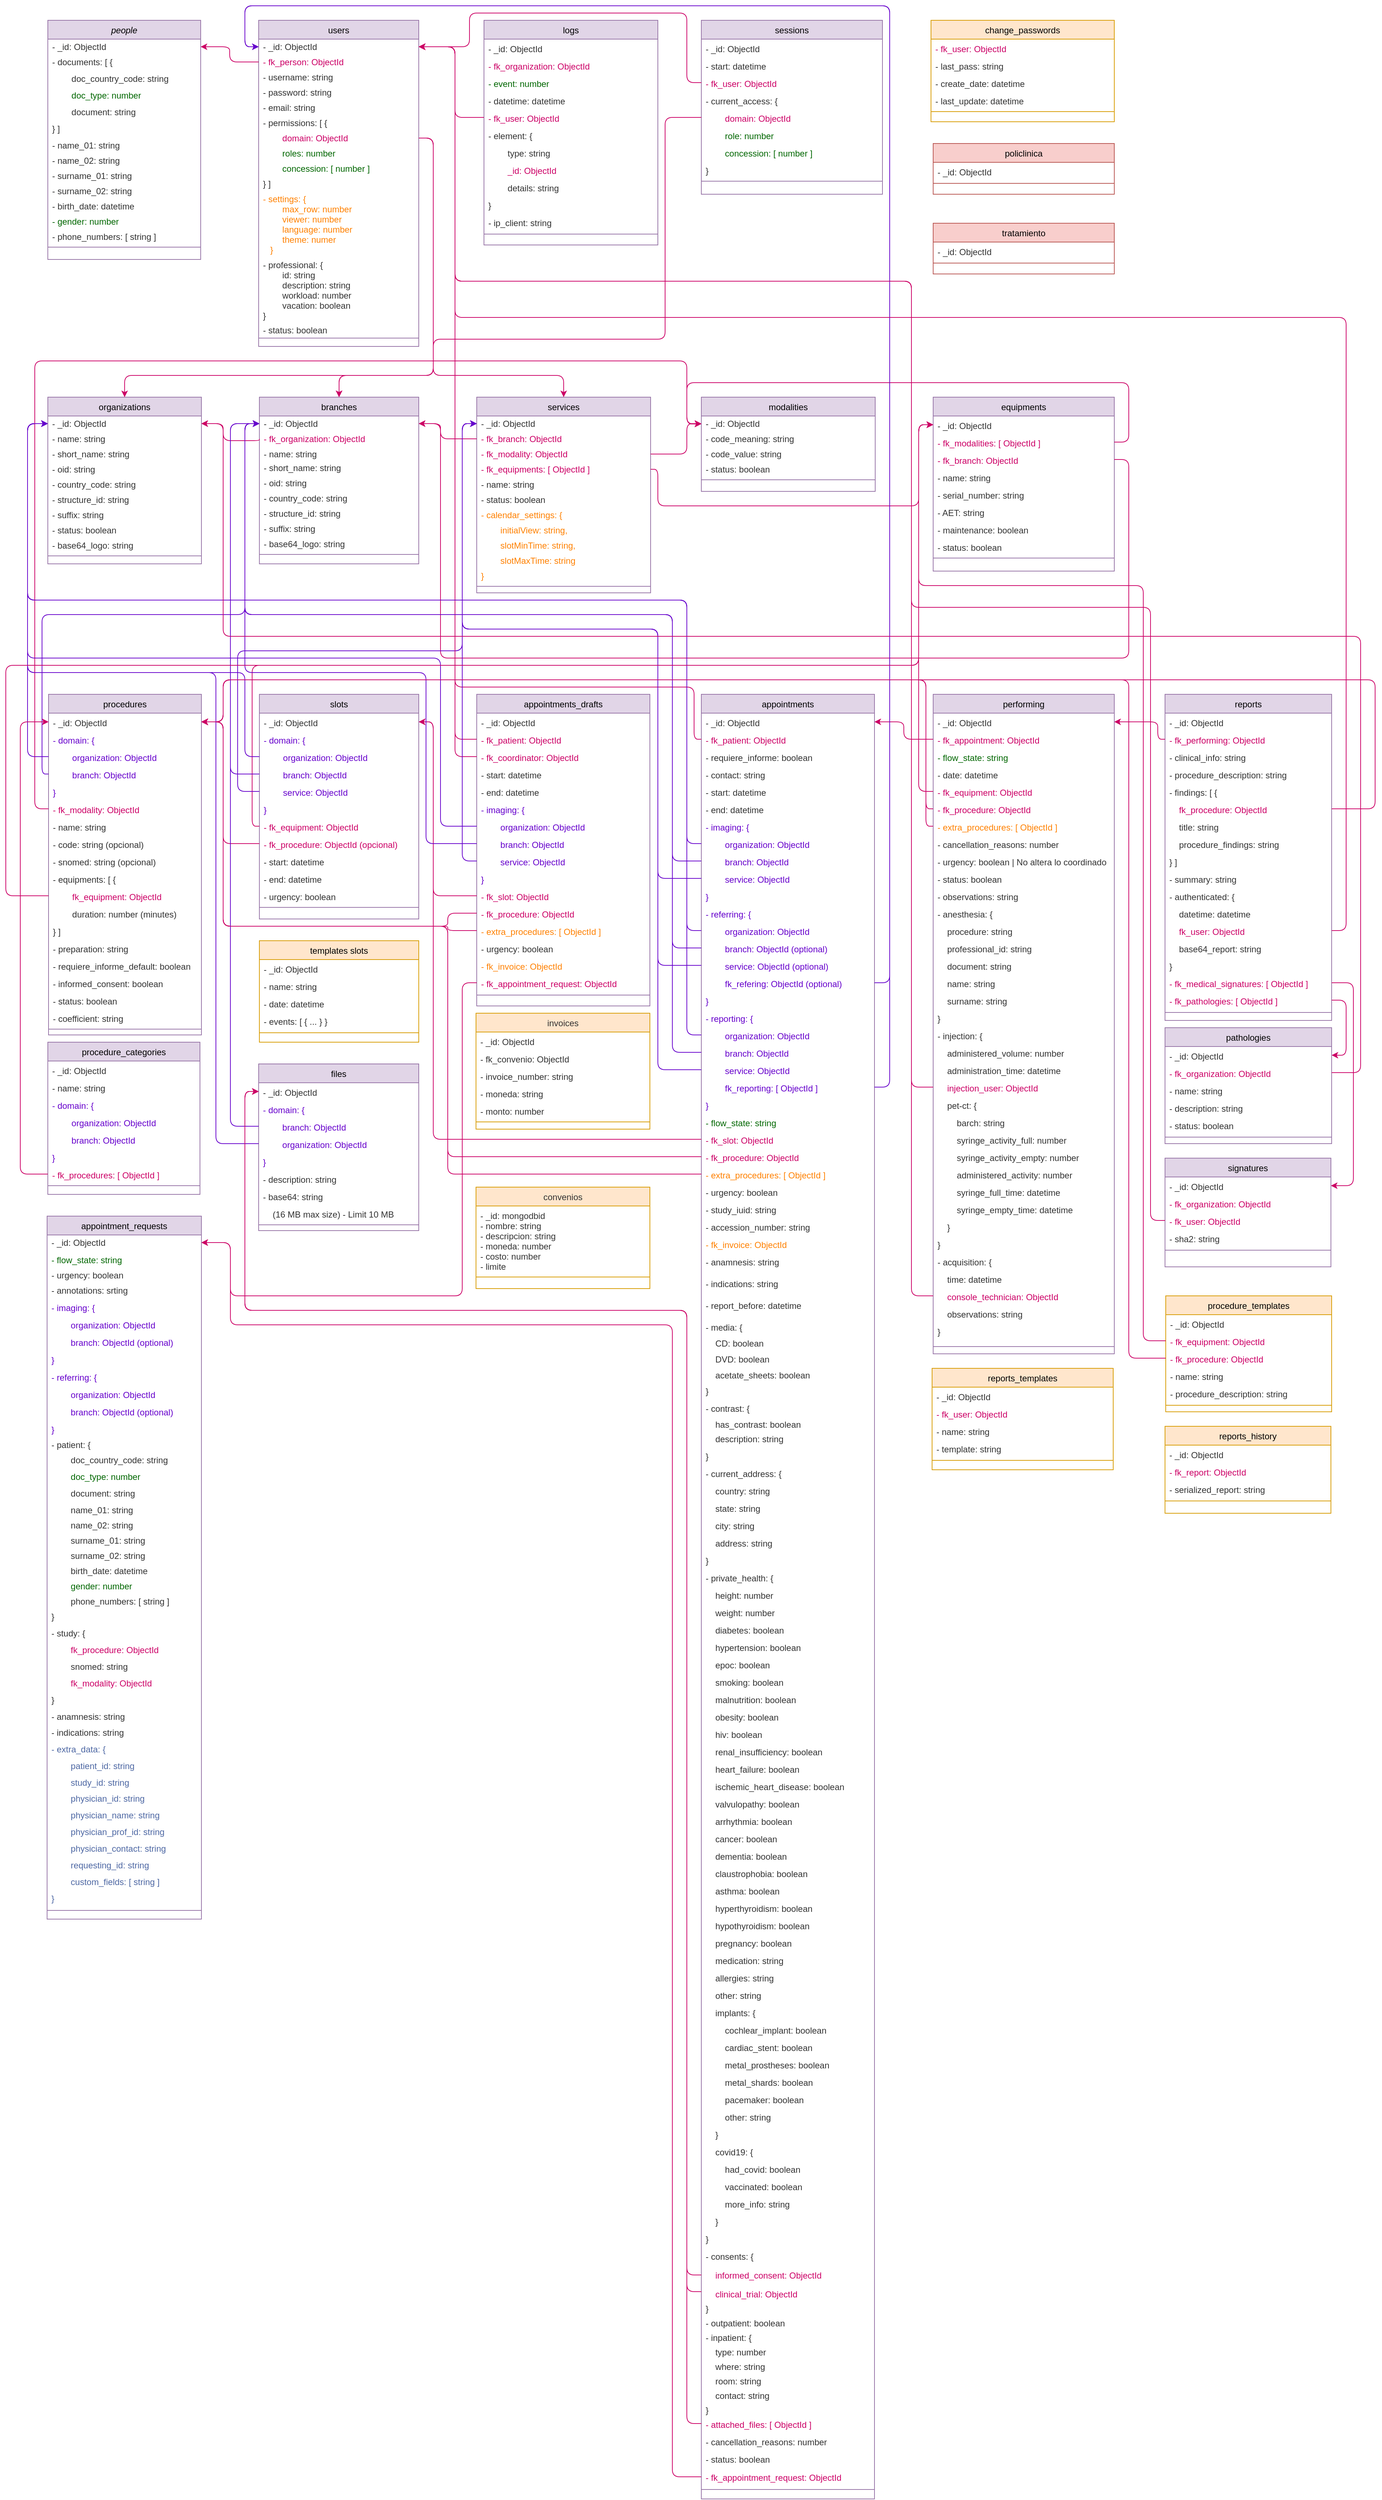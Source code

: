 <mxfile version="20.6.2" type="device"><diagram id="C5RBs43oDa-KdzZeNtuy" name="UML"><mxGraphModel dx="1400" dy="877" grid="1" gridSize="10" guides="1" tooltips="1" connect="1" arrows="1" fold="1" page="1" pageScale="1" pageWidth="827" pageHeight="1169" math="0" shadow="0"><root><mxCell id="WIyWlLk6GJQsqaUBKTNV-0"/><mxCell id="WIyWlLk6GJQsqaUBKTNV-1" parent="WIyWlLk6GJQsqaUBKTNV-0"/><mxCell id="zkfFHV4jXpPFQw0GAbJ--17" value="people" style="swimlane;fontStyle=2;align=center;verticalAlign=top;childLayout=stackLayout;horizontal=1;startSize=26;horizontalStack=0;resizeParent=1;resizeLast=0;collapsible=1;marginBottom=0;rounded=0;shadow=0;strokeWidth=1;fillColor=#e1d5e7;strokeColor=#9673a6;" parent="WIyWlLk6GJQsqaUBKTNV-1" vertex="1"><mxGeometry x="68" y="60" width="211" height="330" as="geometry"><mxRectangle x="-280" y="120" width="160" height="26" as="alternateBounds"/></mxGeometry></mxCell><mxCell id="a3OLN4ihVHEAMPmuhkjj-40" value="- _id: ObjectId" style="text;align=left;verticalAlign=top;spacingLeft=6;spacingRight=4;overflow=hidden;rotatable=0;points=[[0,0.5],[1,0.5]];portConstraint=eastwest;fontColor=#333333;spacing=0;spacingTop=-1;" parent="zkfFHV4jXpPFQw0GAbJ--17" vertex="1"><mxGeometry y="26" width="211" height="21" as="geometry"/></mxCell><mxCell id="a3OLN4ihVHEAMPmuhkjj-41" value="- documents: [ {" style="text;align=left;verticalAlign=top;spacingLeft=6;spacingRight=4;overflow=hidden;rotatable=0;points=[[0,0.5],[1,0.5]];portConstraint=eastwest;fontColor=#333333;spacing=0;spacingTop=-1;" parent="zkfFHV4jXpPFQw0GAbJ--17" vertex="1"><mxGeometry y="47" width="211" height="23" as="geometry"/></mxCell><mxCell id="xXuyeOwNq0NauDY2filA-44" value="        doc_country_code: string" style="text;align=left;verticalAlign=top;spacingLeft=6;spacingRight=4;overflow=hidden;rotatable=0;points=[[0,0.5],[1,0.5]];portConstraint=eastwest;fontColor=#333333;spacing=0;spacingTop=-1;" parent="zkfFHV4jXpPFQw0GAbJ--17" vertex="1"><mxGeometry y="70" width="211" height="23" as="geometry"/></mxCell><mxCell id="xXuyeOwNq0NauDY2filA-45" value="        doc_type: number" style="text;align=left;verticalAlign=top;spacingLeft=6;spacingRight=4;overflow=hidden;rotatable=0;points=[[0,0.5],[1,0.5]];portConstraint=eastwest;fontColor=#006600;spacing=0;spacingTop=-1;" parent="zkfFHV4jXpPFQw0GAbJ--17" vertex="1"><mxGeometry y="93" width="211" height="23" as="geometry"/></mxCell><mxCell id="xXuyeOwNq0NauDY2filA-46" value="        document: string" style="text;align=left;verticalAlign=top;spacingLeft=6;spacingRight=4;overflow=hidden;rotatable=0;points=[[0,0.5],[1,0.5]];portConstraint=eastwest;fontColor=#333333;spacing=0;spacingTop=-1;" parent="zkfFHV4jXpPFQw0GAbJ--17" vertex="1"><mxGeometry y="116" width="211" height="23" as="geometry"/></mxCell><mxCell id="xXuyeOwNq0NauDY2filA-47" value="} ]" style="text;align=left;verticalAlign=top;spacingLeft=6;spacingRight=4;overflow=hidden;rotatable=0;points=[[0,0.5],[1,0.5]];portConstraint=eastwest;fontColor=#333333;spacing=0;spacingTop=-1;" parent="zkfFHV4jXpPFQw0GAbJ--17" vertex="1"><mxGeometry y="139" width="211" height="23" as="geometry"/></mxCell><mxCell id="a3OLN4ihVHEAMPmuhkjj-42" value="- name_01: string" style="text;align=left;verticalAlign=top;spacingLeft=6;spacingRight=4;overflow=hidden;rotatable=0;points=[[0,0.5],[1,0.5]];portConstraint=eastwest;fontColor=#333333;spacing=0;spacingTop=-1;" parent="zkfFHV4jXpPFQw0GAbJ--17" vertex="1"><mxGeometry y="162" width="211" height="21" as="geometry"/></mxCell><mxCell id="a3OLN4ihVHEAMPmuhkjj-43" value="- name_02: string" style="text;align=left;verticalAlign=top;spacingLeft=6;spacingRight=4;overflow=hidden;rotatable=0;points=[[0,0.5],[1,0.5]];portConstraint=eastwest;fontColor=#333333;spacing=0;spacingTop=-1;" parent="zkfFHV4jXpPFQw0GAbJ--17" vertex="1"><mxGeometry y="183" width="211" height="21" as="geometry"/></mxCell><mxCell id="a3OLN4ihVHEAMPmuhkjj-44" value="- surname_01: string" style="text;align=left;verticalAlign=top;spacingLeft=6;spacingRight=4;overflow=hidden;rotatable=0;points=[[0,0.5],[1,0.5]];portConstraint=eastwest;fontColor=#333333;spacing=0;spacingTop=-1;" parent="zkfFHV4jXpPFQw0GAbJ--17" vertex="1"><mxGeometry y="204" width="211" height="21" as="geometry"/></mxCell><mxCell id="a3OLN4ihVHEAMPmuhkjj-45" value="- surname_02: string" style="text;align=left;verticalAlign=top;spacingLeft=6;spacingRight=4;overflow=hidden;rotatable=0;points=[[0,0.5],[1,0.5]];portConstraint=eastwest;fontColor=#333333;spacing=0;spacingTop=-1;" parent="zkfFHV4jXpPFQw0GAbJ--17" vertex="1"><mxGeometry y="225" width="211" height="21" as="geometry"/></mxCell><mxCell id="a3OLN4ihVHEAMPmuhkjj-46" value="- birth_date: datetime" style="text;align=left;verticalAlign=top;spacingLeft=6;spacingRight=4;overflow=hidden;rotatable=0;points=[[0,0.5],[1,0.5]];portConstraint=eastwest;fontColor=#333333;spacing=0;spacingTop=-1;" parent="zkfFHV4jXpPFQw0GAbJ--17" vertex="1"><mxGeometry y="246" width="211" height="21" as="geometry"/></mxCell><mxCell id="a3OLN4ihVHEAMPmuhkjj-47" value="- gender: number" style="text;align=left;verticalAlign=top;spacingLeft=6;spacingRight=4;overflow=hidden;rotatable=0;points=[[0,0.5],[1,0.5]];portConstraint=eastwest;fontColor=#006600;spacing=0;spacingTop=-1;" parent="zkfFHV4jXpPFQw0GAbJ--17" vertex="1"><mxGeometry y="267" width="211" height="21" as="geometry"/></mxCell><mxCell id="a3OLN4ihVHEAMPmuhkjj-49" value="- phone_numbers: [ string ]" style="text;align=left;verticalAlign=top;spacingLeft=6;spacingRight=4;overflow=hidden;rotatable=0;points=[[0,0.5],[1,0.5]];portConstraint=eastwest;fontColor=#333333;spacing=0;spacingTop=-1;" parent="zkfFHV4jXpPFQw0GAbJ--17" vertex="1"><mxGeometry y="288" width="211" height="21" as="geometry"/></mxCell><mxCell id="zkfFHV4jXpPFQw0GAbJ--23" value="" style="line;html=1;strokeWidth=1;align=left;verticalAlign=middle;spacingTop=-1;spacingLeft=3;spacingRight=3;rotatable=0;labelPosition=right;points=[];portConstraint=eastwest;fillColor=#e1d5e7;strokeColor=#9673a6;" parent="zkfFHV4jXpPFQw0GAbJ--17" vertex="1"><mxGeometry y="309" width="211" height="8" as="geometry"/></mxCell><mxCell id="NBdz4pnDV3_LPeFErCEg-18" value="modalities" style="swimlane;fontStyle=0;align=center;verticalAlign=top;childLayout=stackLayout;horizontal=1;startSize=26;horizontalStack=0;resizeParent=1;resizeLast=0;collapsible=1;marginBottom=0;rounded=0;shadow=0;strokeWidth=1;fillColor=#e1d5e7;strokeColor=#9673a6;" parent="WIyWlLk6GJQsqaUBKTNV-1" vertex="1"><mxGeometry x="970" y="580" width="240" height="130" as="geometry"><mxRectangle x="550" y="140" width="160" height="26" as="alternateBounds"/></mxGeometry></mxCell><mxCell id="a3OLN4ihVHEAMPmuhkjj-30" value="- _id: ObjectId" style="text;align=left;verticalAlign=top;spacingLeft=6;spacingRight=4;overflow=hidden;rotatable=0;points=[[0,0.5],[1,0.5]];portConstraint=eastwest;fontColor=#333333;spacing=0;spacingTop=-1;" parent="NBdz4pnDV3_LPeFErCEg-18" vertex="1"><mxGeometry y="26" width="240" height="21" as="geometry"/></mxCell><mxCell id="a3OLN4ihVHEAMPmuhkjj-31" value="- code_meaning: string" style="text;align=left;verticalAlign=top;spacingLeft=6;spacingRight=4;overflow=hidden;rotatable=0;points=[[0,0.5],[1,0.5]];portConstraint=eastwest;fontColor=#333333;spacing=0;spacingTop=-1;" parent="NBdz4pnDV3_LPeFErCEg-18" vertex="1"><mxGeometry y="47" width="240" height="21" as="geometry"/></mxCell><mxCell id="a3OLN4ihVHEAMPmuhkjj-32" value="- code_value: string" style="text;align=left;verticalAlign=top;spacingLeft=6;spacingRight=4;overflow=hidden;rotatable=0;points=[[0,0.5],[1,0.5]];portConstraint=eastwest;fontColor=#333333;spacing=0;spacingTop=-1;" parent="NBdz4pnDV3_LPeFErCEg-18" vertex="1"><mxGeometry y="68" width="240" height="21" as="geometry"/></mxCell><mxCell id="a3OLN4ihVHEAMPmuhkjj-33" value="- status: boolean" style="text;align=left;verticalAlign=top;spacingLeft=6;spacingRight=4;overflow=hidden;rotatable=0;points=[[0,0.5],[1,0.5]];portConstraint=eastwest;fontColor=#333333;spacing=0;spacingTop=-1;" parent="NBdz4pnDV3_LPeFErCEg-18" vertex="1"><mxGeometry y="89" width="240" height="21" as="geometry"/></mxCell><mxCell id="NBdz4pnDV3_LPeFErCEg-20" value="" style="line;html=1;strokeWidth=1;align=left;verticalAlign=middle;spacingTop=-1;spacingLeft=3;spacingRight=3;rotatable=0;labelPosition=right;points=[];portConstraint=eastwest;fillColor=#e1d5e7;strokeColor=#9673a6;" parent="NBdz4pnDV3_LPeFErCEg-18" vertex="1"><mxGeometry y="110" width="240" height="8" as="geometry"/></mxCell><mxCell id="NBdz4pnDV3_LPeFErCEg-21" value="organizations" style="swimlane;fontStyle=0;align=center;verticalAlign=top;childLayout=stackLayout;horizontal=1;startSize=26;horizontalStack=0;resizeParent=1;resizeLast=0;collapsible=1;marginBottom=0;rounded=0;shadow=0;strokeWidth=1;fillColor=#e1d5e7;strokeColor=#9673a6;" parent="WIyWlLk6GJQsqaUBKTNV-1" vertex="1"><mxGeometry x="68" y="580" width="212" height="230" as="geometry"><mxRectangle x="550" y="140" width="160" height="26" as="alternateBounds"/></mxGeometry></mxCell><mxCell id="a3OLN4ihVHEAMPmuhkjj-12" value="- _id: ObjectId" style="text;align=left;verticalAlign=top;spacingLeft=6;spacingRight=4;overflow=hidden;rotatable=0;points=[[0,0.5],[1,0.5]];portConstraint=eastwest;fontColor=#333333;spacing=0;spacingTop=-1;" parent="NBdz4pnDV3_LPeFErCEg-21" vertex="1"><mxGeometry y="26" width="212" height="21" as="geometry"/></mxCell><mxCell id="a3OLN4ihVHEAMPmuhkjj-13" value="- name: string" style="text;align=left;verticalAlign=top;spacingLeft=6;spacingRight=4;overflow=hidden;rotatable=0;points=[[0,0.5],[1,0.5]];portConstraint=eastwest;fontColor=#333333;spacing=0;spacingTop=-1;" parent="NBdz4pnDV3_LPeFErCEg-21" vertex="1"><mxGeometry y="47" width="212" height="21" as="geometry"/></mxCell><mxCell id="a3OLN4ihVHEAMPmuhkjj-14" value="- short_name: string" style="text;align=left;verticalAlign=top;spacingLeft=6;spacingRight=4;overflow=hidden;rotatable=0;points=[[0,0.5],[1,0.5]];portConstraint=eastwest;fontColor=#333333;spacing=0;spacingTop=-1;" parent="NBdz4pnDV3_LPeFErCEg-21" vertex="1"><mxGeometry y="68" width="212" height="21" as="geometry"/></mxCell><mxCell id="a3OLN4ihVHEAMPmuhkjj-15" value="- oid: string" style="text;align=left;verticalAlign=top;spacingLeft=6;spacingRight=4;overflow=hidden;rotatable=0;points=[[0,0.5],[1,0.5]];portConstraint=eastwest;fontColor=#333333;spacing=0;spacingTop=-1;" parent="NBdz4pnDV3_LPeFErCEg-21" vertex="1"><mxGeometry y="89" width="212" height="21" as="geometry"/></mxCell><mxCell id="y1fG2_O28OufTSo1JbLj-0" value="- country_code: string" style="text;align=left;verticalAlign=top;spacingLeft=6;spacingRight=4;overflow=hidden;rotatable=0;points=[[0,0.5],[1,0.5]];portConstraint=eastwest;fontColor=#333333;spacing=0;spacingTop=-1;" parent="NBdz4pnDV3_LPeFErCEg-21" vertex="1"><mxGeometry y="110" width="212" height="21" as="geometry"/></mxCell><mxCell id="y1fG2_O28OufTSo1JbLj-1" value="- structure_id: string" style="text;align=left;verticalAlign=top;spacingLeft=6;spacingRight=4;overflow=hidden;rotatable=0;points=[[0,0.5],[1,0.5]];portConstraint=eastwest;fontColor=#333333;spacing=0;spacingTop=-1;" parent="NBdz4pnDV3_LPeFErCEg-21" vertex="1"><mxGeometry y="131" width="212" height="21" as="geometry"/></mxCell><mxCell id="y1fG2_O28OufTSo1JbLj-2" value="- suffix: string" style="text;align=left;verticalAlign=top;spacingLeft=6;spacingRight=4;overflow=hidden;rotatable=0;points=[[0,0.5],[1,0.5]];portConstraint=eastwest;fontColor=#333333;spacing=0;spacingTop=-1;" parent="NBdz4pnDV3_LPeFErCEg-21" vertex="1"><mxGeometry y="152" width="212" height="21" as="geometry"/></mxCell><mxCell id="a3OLN4ihVHEAMPmuhkjj-16" value="- status: boolean" style="text;align=left;verticalAlign=top;spacingLeft=6;spacingRight=4;overflow=hidden;rotatable=0;points=[[0,0.5],[1,0.5]];portConstraint=eastwest;fontColor=#333333;spacing=0;spacingTop=-1;" parent="NBdz4pnDV3_LPeFErCEg-21" vertex="1"><mxGeometry y="173" width="212" height="21" as="geometry"/></mxCell><mxCell id="sft1J7Gw9UIxF63jCfOA-0" value="- base64_logo: string" style="text;align=left;verticalAlign=top;spacingLeft=6;spacingRight=4;overflow=hidden;rotatable=0;points=[[0,0.5],[1,0.5]];portConstraint=eastwest;fontColor=#333333;spacing=0;spacingTop=-1;" parent="NBdz4pnDV3_LPeFErCEg-21" vertex="1"><mxGeometry y="194" width="212" height="21" as="geometry"/></mxCell><mxCell id="NBdz4pnDV3_LPeFErCEg-23" value="" style="line;html=1;strokeWidth=1;align=left;verticalAlign=middle;spacingTop=-1;spacingLeft=3;spacingRight=3;rotatable=0;labelPosition=right;points=[];portConstraint=eastwest;fillColor=#e1d5e7;strokeColor=#9673a6;" parent="NBdz4pnDV3_LPeFErCEg-21" vertex="1"><mxGeometry y="215" width="212" height="8" as="geometry"/></mxCell><mxCell id="NBdz4pnDV3_LPeFErCEg-24" value="branches" style="swimlane;fontStyle=0;align=center;verticalAlign=top;childLayout=stackLayout;horizontal=1;startSize=26;horizontalStack=0;resizeParent=1;resizeLast=0;collapsible=1;marginBottom=0;rounded=0;shadow=0;strokeWidth=1;fillColor=#e1d5e7;strokeColor=#9673a6;" parent="WIyWlLk6GJQsqaUBKTNV-1" vertex="1"><mxGeometry x="360" y="580" width="220" height="230" as="geometry"><mxRectangle x="550" y="140" width="160" height="26" as="alternateBounds"/></mxGeometry></mxCell><mxCell id="a3OLN4ihVHEAMPmuhkjj-17" value="- _id: ObjectId" style="text;align=left;verticalAlign=top;spacingLeft=6;spacingRight=4;overflow=hidden;rotatable=0;points=[[0,0.5],[1,0.5]];portConstraint=eastwest;fontColor=#333333;spacing=0;spacingTop=-1;" parent="NBdz4pnDV3_LPeFErCEg-24" vertex="1"><mxGeometry y="26" width="220" height="21" as="geometry"/></mxCell><mxCell id="a3OLN4ihVHEAMPmuhkjj-18" value="- fk_organization: ObjectId" style="text;align=left;verticalAlign=top;spacingLeft=6;spacingRight=4;overflow=hidden;rotatable=0;points=[[0,0.5],[1,0.5]];portConstraint=eastwest;fontColor=#CC0066;spacing=0;spacingTop=-1;" parent="NBdz4pnDV3_LPeFErCEg-24" vertex="1"><mxGeometry y="47" width="220" height="21" as="geometry"/></mxCell><mxCell id="a3OLN4ihVHEAMPmuhkjj-20" value="- name: string" style="text;align=left;verticalAlign=top;spacingLeft=6;spacingRight=4;overflow=hidden;rotatable=0;points=[[0,0.5],[1,0.5]];portConstraint=eastwest;fontColor=#333333;spacing=0;spacingTop=-1;" parent="NBdz4pnDV3_LPeFErCEg-24" vertex="1"><mxGeometry y="68" width="220" height="19" as="geometry"/></mxCell><mxCell id="a3OLN4ihVHEAMPmuhkjj-21" value="- short_name: string" style="text;align=left;verticalAlign=top;spacingLeft=6;spacingRight=4;overflow=hidden;rotatable=0;points=[[0,0.5],[1,0.5]];portConstraint=eastwest;fontColor=#333333;spacing=0;spacingTop=-1;" parent="NBdz4pnDV3_LPeFErCEg-24" vertex="1"><mxGeometry y="87" width="220" height="21" as="geometry"/></mxCell><mxCell id="a3OLN4ihVHEAMPmuhkjj-22" value="- oid: string" style="text;align=left;verticalAlign=top;spacingLeft=6;spacingRight=4;overflow=hidden;rotatable=0;points=[[0,0.5],[1,0.5]];portConstraint=eastwest;fontColor=#333333;spacing=0;spacingTop=-1;" parent="NBdz4pnDV3_LPeFErCEg-24" vertex="1"><mxGeometry y="108" width="220" height="21" as="geometry"/></mxCell><mxCell id="y1fG2_O28OufTSo1JbLj-3" value="- country_code: string" style="text;align=left;verticalAlign=top;spacingLeft=6;spacingRight=4;overflow=hidden;rotatable=0;points=[[0,0.5],[1,0.5]];portConstraint=eastwest;fontColor=#333333;spacing=0;spacingTop=-1;" parent="NBdz4pnDV3_LPeFErCEg-24" vertex="1"><mxGeometry y="129" width="220" height="21" as="geometry"/></mxCell><mxCell id="y1fG2_O28OufTSo1JbLj-4" value="- structure_id: string" style="text;align=left;verticalAlign=top;spacingLeft=6;spacingRight=4;overflow=hidden;rotatable=0;points=[[0,0.5],[1,0.5]];portConstraint=eastwest;fontColor=#333333;spacing=0;spacingTop=-1;" parent="NBdz4pnDV3_LPeFErCEg-24" vertex="1"><mxGeometry y="150" width="220" height="21" as="geometry"/></mxCell><mxCell id="y1fG2_O28OufTSo1JbLj-5" value="- suffix: string" style="text;align=left;verticalAlign=top;spacingLeft=6;spacingRight=4;overflow=hidden;rotatable=0;points=[[0,0.5],[1,0.5]];portConstraint=eastwest;fontColor=#333333;spacing=0;spacingTop=-1;" parent="NBdz4pnDV3_LPeFErCEg-24" vertex="1"><mxGeometry y="171" width="220" height="21" as="geometry"/></mxCell><mxCell id="sft1J7Gw9UIxF63jCfOA-1" value="- base64_logo: string" style="text;align=left;verticalAlign=top;spacingLeft=6;spacingRight=4;overflow=hidden;rotatable=0;points=[[0,0.5],[1,0.5]];portConstraint=eastwest;fontColor=#333333;spacing=0;spacingTop=-1;" parent="NBdz4pnDV3_LPeFErCEg-24" vertex="1"><mxGeometry y="192" width="220" height="21" as="geometry"/></mxCell><mxCell id="NBdz4pnDV3_LPeFErCEg-26" value="" style="line;html=1;strokeWidth=1;align=left;verticalAlign=middle;spacingTop=-1;spacingLeft=3;spacingRight=3;rotatable=0;labelPosition=right;points=[];portConstraint=eastwest;fillColor=#e1d5e7;strokeColor=#9673a6;" parent="NBdz4pnDV3_LPeFErCEg-24" vertex="1"><mxGeometry y="213" width="220" height="8" as="geometry"/></mxCell><mxCell id="NBdz4pnDV3_LPeFErCEg-27" value="equipments" style="swimlane;fontStyle=0;align=center;verticalAlign=top;childLayout=stackLayout;horizontal=1;startSize=26;horizontalStack=0;resizeParent=1;resizeLast=0;collapsible=1;marginBottom=0;rounded=0;shadow=0;strokeWidth=1;fillColor=#e1d5e7;strokeColor=#9673a6;" parent="WIyWlLk6GJQsqaUBKTNV-1" vertex="1"><mxGeometry x="1290" y="580" width="250" height="240" as="geometry"><mxRectangle x="550" y="140" width="160" height="26" as="alternateBounds"/></mxGeometry></mxCell><mxCell id="NBdz4pnDV3_LPeFErCEg-28" value="- _id: ObjectId" style="text;align=left;verticalAlign=top;spacingLeft=4;spacingRight=4;overflow=hidden;rotatable=0;points=[[0,0.5],[1,0.5]];portConstraint=eastwest;fontColor=#333333;" parent="NBdz4pnDV3_LPeFErCEg-27" vertex="1"><mxGeometry y="26" width="250" height="24" as="geometry"/></mxCell><mxCell id="3pIJ4SN5tX76xOqAihZR-1" value="- fk_modalities: [ ObjectId ]" style="text;align=left;verticalAlign=top;spacingLeft=4;spacingRight=4;overflow=hidden;rotatable=0;points=[[0,0.5],[1,0.5]];portConstraint=eastwest;fontColor=#CC0066;" parent="NBdz4pnDV3_LPeFErCEg-27" vertex="1"><mxGeometry y="50" width="250" height="24" as="geometry"/></mxCell><mxCell id="3pIJ4SN5tX76xOqAihZR-2" value="- fk_branch: ObjectId" style="text;align=left;verticalAlign=top;spacingLeft=4;spacingRight=4;overflow=hidden;rotatable=0;points=[[0,0.5],[1,0.5]];portConstraint=eastwest;fontColor=#CC0066;" parent="NBdz4pnDV3_LPeFErCEg-27" vertex="1"><mxGeometry y="74" width="250" height="24" as="geometry"/></mxCell><mxCell id="3pIJ4SN5tX76xOqAihZR-3" value="- name: string" style="text;align=left;verticalAlign=top;spacingLeft=4;spacingRight=4;overflow=hidden;rotatable=0;points=[[0,0.5],[1,0.5]];portConstraint=eastwest;fontColor=#333333;" parent="NBdz4pnDV3_LPeFErCEg-27" vertex="1"><mxGeometry y="98" width="250" height="24" as="geometry"/></mxCell><mxCell id="3pIJ4SN5tX76xOqAihZR-4" value="- serial_number: string" style="text;align=left;verticalAlign=top;spacingLeft=4;spacingRight=4;overflow=hidden;rotatable=0;points=[[0,0.5],[1,0.5]];portConstraint=eastwest;fontColor=#333333;" parent="NBdz4pnDV3_LPeFErCEg-27" vertex="1"><mxGeometry y="122" width="250" height="24" as="geometry"/></mxCell><mxCell id="3pIJ4SN5tX76xOqAihZR-5" value="- AET: string" style="text;align=left;verticalAlign=top;spacingLeft=4;spacingRight=4;overflow=hidden;rotatable=0;points=[[0,0.5],[1,0.5]];portConstraint=eastwest;fontColor=#333333;" parent="NBdz4pnDV3_LPeFErCEg-27" vertex="1"><mxGeometry y="146" width="250" height="24" as="geometry"/></mxCell><mxCell id="3pIJ4SN5tX76xOqAihZR-6" value="- maintenance: boolean" style="text;align=left;verticalAlign=top;spacingLeft=4;spacingRight=4;overflow=hidden;rotatable=0;points=[[0,0.5],[1,0.5]];portConstraint=eastwest;fontColor=#333333;" parent="NBdz4pnDV3_LPeFErCEg-27" vertex="1"><mxGeometry y="170" width="250" height="24" as="geometry"/></mxCell><mxCell id="3pIJ4SN5tX76xOqAihZR-7" value="- status: boolean" style="text;align=left;verticalAlign=top;spacingLeft=4;spacingRight=4;overflow=hidden;rotatable=0;points=[[0,0.5],[1,0.5]];portConstraint=eastwest;fontColor=#333333;" parent="NBdz4pnDV3_LPeFErCEg-27" vertex="1"><mxGeometry y="194" width="250" height="24" as="geometry"/></mxCell><mxCell id="NBdz4pnDV3_LPeFErCEg-29" value="" style="line;html=1;strokeWidth=1;align=left;verticalAlign=middle;spacingTop=-1;spacingLeft=3;spacingRight=3;rotatable=0;labelPosition=right;points=[];portConstraint=eastwest;fillColor=#e1d5e7;strokeColor=#9673a6;" parent="NBdz4pnDV3_LPeFErCEg-27" vertex="1"><mxGeometry y="218" width="250" height="8" as="geometry"/></mxCell><mxCell id="LZcrB1tS9Cmvp8lXkgn6-0" value="procedures" style="swimlane;fontStyle=0;align=center;verticalAlign=top;childLayout=stackLayout;horizontal=1;startSize=26;horizontalStack=0;resizeParent=1;resizeLast=0;collapsible=1;marginBottom=0;rounded=0;shadow=0;strokeWidth=1;fillColor=#e1d5e7;strokeColor=#9673a6;" parent="WIyWlLk6GJQsqaUBKTNV-1" vertex="1"><mxGeometry x="69" y="990" width="211" height="470" as="geometry"><mxRectangle x="550" y="140" width="160" height="26" as="alternateBounds"/></mxGeometry></mxCell><mxCell id="LZcrB1tS9Cmvp8lXkgn6-1" value="- _id: ObjectId" style="text;align=left;verticalAlign=top;spacingLeft=4;spacingRight=4;overflow=hidden;rotatable=0;points=[[0,0.5],[1,0.5]];portConstraint=eastwest;fontColor=#333333;" parent="LZcrB1tS9Cmvp8lXkgn6-0" vertex="1"><mxGeometry y="26" width="211" height="24" as="geometry"/></mxCell><mxCell id="xXuyeOwNq0NauDY2filA-2" value="- domain: {" style="text;align=left;verticalAlign=top;spacingLeft=4;spacingRight=4;overflow=hidden;rotatable=0;points=[[0,0.5],[1,0.5]];portConstraint=eastwest;fontColor=#6600CC;" parent="LZcrB1tS9Cmvp8lXkgn6-0" vertex="1"><mxGeometry y="50" width="211" height="24" as="geometry"/></mxCell><mxCell id="nNJ6IWH1trdnwjvKQfmX-4" value="        organization: ObjectId" style="text;align=left;verticalAlign=top;spacingLeft=4;spacingRight=4;overflow=hidden;rotatable=0;points=[[0,0.5],[1,0.5]];portConstraint=eastwest;fontColor=#6600CC;" parent="LZcrB1tS9Cmvp8lXkgn6-0" vertex="1"><mxGeometry y="74" width="211" height="24" as="geometry"/></mxCell><mxCell id="nNJ6IWH1trdnwjvKQfmX-5" value="        branch: ObjectId" style="text;align=left;verticalAlign=top;spacingLeft=4;spacingRight=4;overflow=hidden;rotatable=0;points=[[0,0.5],[1,0.5]];portConstraint=eastwest;fontColor=#6600CC;" parent="LZcrB1tS9Cmvp8lXkgn6-0" vertex="1"><mxGeometry y="98" width="211" height="24" as="geometry"/></mxCell><mxCell id="nNJ6IWH1trdnwjvKQfmX-6" value="}" style="text;align=left;verticalAlign=top;spacingLeft=4;spacingRight=4;overflow=hidden;rotatable=0;points=[[0,0.5],[1,0.5]];portConstraint=eastwest;fontColor=#6600CC;" parent="LZcrB1tS9Cmvp8lXkgn6-0" vertex="1"><mxGeometry y="122" width="211" height="24" as="geometry"/></mxCell><mxCell id="cY0TcdRAYDL7Wu-XaWc--0" value="- fk_modality: ObjectId" style="text;align=left;verticalAlign=top;spacingLeft=4;spacingRight=4;overflow=hidden;rotatable=0;points=[[0,0.5],[1,0.5]];portConstraint=eastwest;fontColor=#CC0066;" parent="LZcrB1tS9Cmvp8lXkgn6-0" vertex="1"><mxGeometry y="146" width="211" height="24" as="geometry"/></mxCell><mxCell id="xXuyeOwNq0NauDY2filA-4" value="- name: string" style="text;align=left;verticalAlign=top;spacingLeft=4;spacingRight=4;overflow=hidden;rotatable=0;points=[[0,0.5],[1,0.5]];portConstraint=eastwest;fontColor=#333333;" parent="LZcrB1tS9Cmvp8lXkgn6-0" vertex="1"><mxGeometry y="170" width="211" height="24" as="geometry"/></mxCell><mxCell id="ujPuVjLeVr-RbK_XDt8y-0" value="- code: string (opcional)" style="text;align=left;verticalAlign=top;spacingLeft=4;spacingRight=4;overflow=hidden;rotatable=0;points=[[0,0.5],[1,0.5]];portConstraint=eastwest;fontColor=#333333;" parent="LZcrB1tS9Cmvp8lXkgn6-0" vertex="1"><mxGeometry y="194" width="211" height="24" as="geometry"/></mxCell><mxCell id="KS7K4z5IjKtYOdqGqC6A-0" value="- snomed: string (opcional)" style="text;align=left;verticalAlign=top;spacingLeft=4;spacingRight=4;overflow=hidden;rotatable=0;points=[[0,0.5],[1,0.5]];portConstraint=eastwest;fontColor=#333333;" parent="LZcrB1tS9Cmvp8lXkgn6-0" vertex="1"><mxGeometry y="218" width="211" height="24" as="geometry"/></mxCell><mxCell id="xXuyeOwNq0NauDY2filA-5" value="- equipments: [ {" style="text;align=left;verticalAlign=top;spacingLeft=4;spacingRight=4;overflow=hidden;rotatable=0;points=[[0,0.5],[1,0.5]];portConstraint=eastwest;fontColor=#333333;" parent="LZcrB1tS9Cmvp8lXkgn6-0" vertex="1"><mxGeometry y="242" width="211" height="24" as="geometry"/></mxCell><mxCell id="cY0TcdRAYDL7Wu-XaWc--4" value="        fk_equipment: ObjectId" style="text;align=left;verticalAlign=top;spacingLeft=4;spacingRight=4;overflow=hidden;rotatable=0;points=[[0,0.5],[1,0.5]];portConstraint=eastwest;fontColor=#CC0066;" parent="LZcrB1tS9Cmvp8lXkgn6-0" vertex="1"><mxGeometry y="266" width="211" height="24" as="geometry"/></mxCell><mxCell id="cY0TcdRAYDL7Wu-XaWc--3" value="        duration: number (minutes)" style="text;align=left;verticalAlign=top;spacingLeft=4;spacingRight=4;overflow=hidden;rotatable=0;points=[[0,0.5],[1,0.5]];portConstraint=eastwest;fontColor=#333333;" parent="LZcrB1tS9Cmvp8lXkgn6-0" vertex="1"><mxGeometry y="290" width="211" height="24" as="geometry"/></mxCell><mxCell id="cY0TcdRAYDL7Wu-XaWc--2" value="} ]" style="text;align=left;verticalAlign=top;spacingLeft=4;spacingRight=4;overflow=hidden;rotatable=0;points=[[0,0.5],[1,0.5]];portConstraint=eastwest;fontColor=#333333;" parent="LZcrB1tS9Cmvp8lXkgn6-0" vertex="1"><mxGeometry y="314" width="211" height="24" as="geometry"/></mxCell><mxCell id="xXuyeOwNq0NauDY2filA-6" value="- preparation: string" style="text;align=left;verticalAlign=top;spacingLeft=4;spacingRight=4;overflow=hidden;rotatable=0;points=[[0,0.5],[1,0.5]];portConstraint=eastwest;fontColor=#333333;" parent="LZcrB1tS9Cmvp8lXkgn6-0" vertex="1"><mxGeometry y="338" width="211" height="24" as="geometry"/></mxCell><mxCell id="tL3mNmyNK2JaHuD62P6t-1" value="- requiere_informe_default: boolean" style="text;align=left;verticalAlign=top;spacingLeft=4;spacingRight=4;overflow=hidden;rotatable=0;points=[[0,0.5],[1,0.5]];portConstraint=eastwest;fontColor=#333333;" parent="LZcrB1tS9Cmvp8lXkgn6-0" vertex="1"><mxGeometry y="362" width="211" height="24" as="geometry"/></mxCell><mxCell id="xXuyeOwNq0NauDY2filA-7" value="- informed_consent: boolean" style="text;align=left;verticalAlign=top;spacingLeft=4;spacingRight=4;overflow=hidden;rotatable=0;points=[[0,0.5],[1,0.5]];portConstraint=eastwest;fontColor=#333333;" parent="LZcrB1tS9Cmvp8lXkgn6-0" vertex="1"><mxGeometry y="386" width="211" height="24" as="geometry"/></mxCell><mxCell id="N_OZAfrXfAldmxOy6DDg-0" value="- status: boolean" style="text;align=left;verticalAlign=top;spacingLeft=4;spacingRight=4;overflow=hidden;rotatable=0;points=[[0,0.5],[1,0.5]];portConstraint=eastwest;fontColor=#333333;" parent="LZcrB1tS9Cmvp8lXkgn6-0" vertex="1"><mxGeometry y="410" width="211" height="24" as="geometry"/></mxCell><mxCell id="MSEiEXNGhdgSfc3WSNcE-0" value="- coefficient: string" style="text;align=left;verticalAlign=top;spacingLeft=4;spacingRight=4;overflow=hidden;rotatable=0;points=[[0,0.5],[1,0.5]];portConstraint=eastwest;fontColor=#333333;" parent="LZcrB1tS9Cmvp8lXkgn6-0" vertex="1"><mxGeometry y="434" width="211" height="24" as="geometry"/></mxCell><mxCell id="LZcrB1tS9Cmvp8lXkgn6-2" value="" style="line;html=1;strokeWidth=1;align=left;verticalAlign=middle;spacingTop=-1;spacingLeft=3;spacingRight=3;rotatable=0;labelPosition=right;points=[];portConstraint=eastwest;fillColor=#e1d5e7;strokeColor=#9673a6;" parent="LZcrB1tS9Cmvp8lXkgn6-0" vertex="1"><mxGeometry y="458" width="211" height="8" as="geometry"/></mxCell><mxCell id="LZcrB1tS9Cmvp8lXkgn6-6" value="slots" style="swimlane;fontStyle=0;align=center;verticalAlign=top;childLayout=stackLayout;horizontal=1;startSize=26;horizontalStack=0;resizeParent=1;resizeLast=0;collapsible=1;marginBottom=0;rounded=0;shadow=0;strokeWidth=1;fillColor=#e1d5e7;strokeColor=#9673a6;" parent="WIyWlLk6GJQsqaUBKTNV-1" vertex="1"><mxGeometry x="360" y="990" width="220" height="310" as="geometry"><mxRectangle x="550" y="140" width="160" height="26" as="alternateBounds"/></mxGeometry></mxCell><mxCell id="LZcrB1tS9Cmvp8lXkgn6-7" value="- _id: ObjectId" style="text;align=left;verticalAlign=top;spacingLeft=4;spacingRight=4;overflow=hidden;rotatable=0;points=[[0,0.5],[1,0.5]];portConstraint=eastwest;fontColor=#333333;" parent="LZcrB1tS9Cmvp8lXkgn6-6" vertex="1"><mxGeometry y="26" width="220" height="24" as="geometry"/></mxCell><mxCell id="xXuyeOwNq0NauDY2filA-11" value="- domain: {" style="text;align=left;verticalAlign=top;spacingLeft=4;spacingRight=4;overflow=hidden;rotatable=0;points=[[0,0.5],[1,0.5]];portConstraint=eastwest;fontColor=#6600CC;" parent="LZcrB1tS9Cmvp8lXkgn6-6" vertex="1"><mxGeometry y="50" width="220" height="24" as="geometry"/></mxCell><mxCell id="JNMe9uuG53cYvsb4QtVW-0" value="        organization: ObjectId" style="text;align=left;verticalAlign=top;spacingLeft=4;spacingRight=4;overflow=hidden;rotatable=0;points=[[0,0.5],[1,0.5]];portConstraint=eastwest;fontColor=#6600CC;" parent="LZcrB1tS9Cmvp8lXkgn6-6" vertex="1"><mxGeometry y="74" width="220" height="24" as="geometry"/></mxCell><mxCell id="JNMe9uuG53cYvsb4QtVW-1" value="        branch: ObjectId" style="text;align=left;verticalAlign=top;spacingLeft=4;spacingRight=4;overflow=hidden;rotatable=0;points=[[0,0.5],[1,0.5]];portConstraint=eastwest;fontColor=#6600CC;" parent="LZcrB1tS9Cmvp8lXkgn6-6" vertex="1"><mxGeometry y="98" width="220" height="24" as="geometry"/></mxCell><mxCell id="JNMe9uuG53cYvsb4QtVW-2" value="        service: ObjectId" style="text;align=left;verticalAlign=top;spacingLeft=4;spacingRight=4;overflow=hidden;rotatable=0;points=[[0,0.5],[1,0.5]];portConstraint=eastwest;fontColor=#6600CC;" parent="LZcrB1tS9Cmvp8lXkgn6-6" vertex="1"><mxGeometry y="122" width="220" height="24" as="geometry"/></mxCell><mxCell id="JNMe9uuG53cYvsb4QtVW-3" value="}" style="text;align=left;verticalAlign=top;spacingLeft=4;spacingRight=4;overflow=hidden;rotatable=0;points=[[0,0.5],[1,0.5]];portConstraint=eastwest;fontColor=#6600CC;" parent="LZcrB1tS9Cmvp8lXkgn6-6" vertex="1"><mxGeometry y="146" width="220" height="24" as="geometry"/></mxCell><mxCell id="xXuyeOwNq0NauDY2filA-12" value="- fk_equipment: ObjectId" style="text;align=left;verticalAlign=top;spacingLeft=4;spacingRight=4;overflow=hidden;rotatable=0;points=[[0,0.5],[1,0.5]];portConstraint=eastwest;fontColor=#CC0066;" parent="LZcrB1tS9Cmvp8lXkgn6-6" vertex="1"><mxGeometry y="170" width="220" height="24" as="geometry"/></mxCell><mxCell id="xXuyeOwNq0NauDY2filA-13" value="- fk_procedure: ObjectId (opcional)" style="text;align=left;verticalAlign=top;spacingLeft=4;spacingRight=4;overflow=hidden;rotatable=0;points=[[0,0.5],[1,0.5]];portConstraint=eastwest;fontColor=#CC0066;" parent="LZcrB1tS9Cmvp8lXkgn6-6" vertex="1"><mxGeometry y="194" width="220" height="24" as="geometry"/></mxCell><mxCell id="xXuyeOwNq0NauDY2filA-15" value="- start: datetime" style="text;align=left;verticalAlign=top;spacingLeft=4;spacingRight=4;overflow=hidden;rotatable=0;points=[[0,0.5],[1,0.5]];portConstraint=eastwest;fontColor=#333333;" parent="LZcrB1tS9Cmvp8lXkgn6-6" vertex="1"><mxGeometry y="218" width="220" height="24" as="geometry"/></mxCell><mxCell id="xXuyeOwNq0NauDY2filA-16" value="- end: datetime" style="text;align=left;verticalAlign=top;spacingLeft=4;spacingRight=4;overflow=hidden;rotatable=0;points=[[0,0.5],[1,0.5]];portConstraint=eastwest;fontColor=#333333;" parent="LZcrB1tS9Cmvp8lXkgn6-6" vertex="1"><mxGeometry y="242" width="220" height="24" as="geometry"/></mxCell><mxCell id="xXuyeOwNq0NauDY2filA-17" value="- urgency: boolean" style="text;align=left;verticalAlign=top;spacingLeft=4;spacingRight=4;overflow=hidden;rotatable=0;points=[[0,0.5],[1,0.5]];portConstraint=eastwest;fontColor=#333333;" parent="LZcrB1tS9Cmvp8lXkgn6-6" vertex="1"><mxGeometry y="266" width="220" height="24" as="geometry"/></mxCell><mxCell id="LZcrB1tS9Cmvp8lXkgn6-8" value="" style="line;html=1;strokeWidth=1;align=left;verticalAlign=middle;spacingTop=-1;spacingLeft=3;spacingRight=3;rotatable=0;labelPosition=right;points=[];portConstraint=eastwest;fillColor=#e1d5e7;strokeColor=#9673a6;" parent="LZcrB1tS9Cmvp8lXkgn6-6" vertex="1"><mxGeometry y="290" width="220" height="8" as="geometry"/></mxCell><mxCell id="LZcrB1tS9Cmvp8lXkgn6-9" value="appointments" style="swimlane;fontStyle=0;align=center;verticalAlign=top;childLayout=stackLayout;horizontal=1;startSize=26;horizontalStack=0;resizeParent=1;resizeLast=0;collapsible=1;marginBottom=0;rounded=0;shadow=0;strokeWidth=1;fillColor=#e1d5e7;strokeColor=#9673a6;" parent="WIyWlLk6GJQsqaUBKTNV-1" vertex="1"><mxGeometry x="970" y="990" width="239" height="2490" as="geometry"><mxRectangle x="550" y="140" width="160" height="26" as="alternateBounds"/></mxGeometry></mxCell><mxCell id="LZcrB1tS9Cmvp8lXkgn6-10" value="- _id: ObjectId" style="text;align=left;verticalAlign=top;spacingLeft=4;spacingRight=4;overflow=hidden;rotatable=0;points=[[0,0.5],[1,0.5]];portConstraint=eastwest;fontColor=#333333;" parent="LZcrB1tS9Cmvp8lXkgn6-9" vertex="1"><mxGeometry y="26" width="239" height="24" as="geometry"/></mxCell><mxCell id="xXuyeOwNq0NauDY2filA-23" value="- fk_patient: ObjectId" style="text;align=left;verticalAlign=top;spacingLeft=4;spacingRight=4;overflow=hidden;rotatable=0;points=[[0,0.5],[1,0.5]];portConstraint=eastwest;fontColor=#CC0066;" parent="LZcrB1tS9Cmvp8lXkgn6-9" vertex="1"><mxGeometry y="50" width="239" height="24" as="geometry"/></mxCell><mxCell id="xXuyeOwNq0NauDY2filA-25" value="- requiere_informe: boolean" style="text;align=left;verticalAlign=top;spacingLeft=4;spacingRight=4;overflow=hidden;rotatable=0;points=[[0,0.5],[1,0.5]];portConstraint=eastwest;fontColor=#333333;" parent="LZcrB1tS9Cmvp8lXkgn6-9" vertex="1"><mxGeometry y="74" width="239" height="24" as="geometry"/></mxCell><mxCell id="tL3mNmyNK2JaHuD62P6t-0" value="- contact: string" style="text;align=left;verticalAlign=top;spacingLeft=4;spacingRight=4;overflow=hidden;rotatable=0;points=[[0,0.5],[1,0.5]];portConstraint=eastwest;fontColor=#333333;" parent="LZcrB1tS9Cmvp8lXkgn6-9" vertex="1"><mxGeometry y="98" width="239" height="24" as="geometry"/></mxCell><mxCell id="KNnZy7xF0Yqx4r04sHy--2" value="- start: datetime" style="text;align=left;verticalAlign=top;spacingLeft=4;spacingRight=4;overflow=hidden;rotatable=0;points=[[0,0.5],[1,0.5]];portConstraint=eastwest;fontColor=#333333;" parent="LZcrB1tS9Cmvp8lXkgn6-9" vertex="1"><mxGeometry y="122" width="239" height="24" as="geometry"/></mxCell><mxCell id="nD7xf7XYwMvewQepW5Ui-6" value="- end: datetime" style="text;align=left;verticalAlign=top;spacingLeft=4;spacingRight=4;overflow=hidden;rotatable=0;points=[[0,0.5],[1,0.5]];portConstraint=eastwest;fontColor=#333333;" parent="LZcrB1tS9Cmvp8lXkgn6-9" vertex="1"><mxGeometry y="146" width="239" height="24" as="geometry"/></mxCell><mxCell id="xXuyeOwNq0NauDY2filA-26" value="- imaging: {" style="text;align=left;verticalAlign=top;spacingLeft=4;spacingRight=4;overflow=hidden;rotatable=0;points=[[0,0.5],[1,0.5]];portConstraint=eastwest;fontColor=#6600CC;" parent="LZcrB1tS9Cmvp8lXkgn6-9" vertex="1"><mxGeometry y="170" width="239" height="24" as="geometry"/></mxCell><mxCell id="nNJ6IWH1trdnwjvKQfmX-0" value="        organization: ObjectId" style="text;align=left;verticalAlign=top;spacingLeft=4;spacingRight=4;overflow=hidden;rotatable=0;points=[[0,0.5],[1,0.5]];portConstraint=eastwest;fontColor=#6600CC;" parent="LZcrB1tS9Cmvp8lXkgn6-9" vertex="1"><mxGeometry y="194" width="239" height="24" as="geometry"/></mxCell><mxCell id="nNJ6IWH1trdnwjvKQfmX-1" value="        branch: ObjectId" style="text;align=left;verticalAlign=top;spacingLeft=4;spacingRight=4;overflow=hidden;rotatable=0;points=[[0,0.5],[1,0.5]];portConstraint=eastwest;fontColor=#6600CC;" parent="LZcrB1tS9Cmvp8lXkgn6-9" vertex="1"><mxGeometry y="218" width="239" height="24" as="geometry"/></mxCell><mxCell id="nNJ6IWH1trdnwjvKQfmX-2" value="        service: ObjectId" style="text;align=left;verticalAlign=top;spacingLeft=4;spacingRight=4;overflow=hidden;rotatable=0;points=[[0,0.5],[1,0.5]];portConstraint=eastwest;fontColor=#6600CC;" parent="LZcrB1tS9Cmvp8lXkgn6-9" vertex="1"><mxGeometry y="242" width="239" height="24" as="geometry"/></mxCell><mxCell id="nNJ6IWH1trdnwjvKQfmX-3" value="}" style="text;align=left;verticalAlign=top;spacingLeft=4;spacingRight=4;overflow=hidden;rotatable=0;points=[[0,0.5],[1,0.5]];portConstraint=eastwest;fontColor=#6600CC;" parent="LZcrB1tS9Cmvp8lXkgn6-9" vertex="1"><mxGeometry y="266" width="239" height="24" as="geometry"/></mxCell><mxCell id="xXuyeOwNq0NauDY2filA-27" value="- referring: {" style="text;align=left;verticalAlign=top;spacingLeft=4;spacingRight=4;overflow=hidden;rotatable=0;points=[[0,0.5],[1,0.5]];portConstraint=eastwest;fontColor=#6600CC;" parent="LZcrB1tS9Cmvp8lXkgn6-9" vertex="1"><mxGeometry y="290" width="239" height="24" as="geometry"/></mxCell><mxCell id="nD7xf7XYwMvewQepW5Ui-1" value="        organization: ObjectId" style="text;align=left;verticalAlign=top;spacingLeft=4;spacingRight=4;overflow=hidden;rotatable=0;points=[[0,0.5],[1,0.5]];portConstraint=eastwest;fontColor=#6600CC;" parent="LZcrB1tS9Cmvp8lXkgn6-9" vertex="1"><mxGeometry y="314" width="239" height="24" as="geometry"/></mxCell><mxCell id="nD7xf7XYwMvewQepW5Ui-2" value="        branch: ObjectId (optional)" style="text;align=left;verticalAlign=top;spacingLeft=4;spacingRight=4;overflow=hidden;rotatable=0;points=[[0,0.5],[1,0.5]];portConstraint=eastwest;fontColor=#6600CC;" parent="LZcrB1tS9Cmvp8lXkgn6-9" vertex="1"><mxGeometry y="338" width="239" height="24" as="geometry"/></mxCell><mxCell id="nD7xf7XYwMvewQepW5Ui-3" value="        service: ObjectId (optional)" style="text;align=left;verticalAlign=top;spacingLeft=4;spacingRight=4;overflow=hidden;rotatable=0;points=[[0,0.5],[1,0.5]];portConstraint=eastwest;fontColor=#6600CC;" parent="LZcrB1tS9Cmvp8lXkgn6-9" vertex="1"><mxGeometry y="362" width="239" height="24" as="geometry"/></mxCell><mxCell id="nD7xf7XYwMvewQepW5Ui-4" value="        fk_refering: ObjectId (optional)" style="text;align=left;verticalAlign=top;spacingLeft=4;spacingRight=4;overflow=hidden;rotatable=0;points=[[0,0.5],[1,0.5]];portConstraint=eastwest;fontColor=#6600CC;" parent="LZcrB1tS9Cmvp8lXkgn6-9" vertex="1"><mxGeometry y="386" width="239" height="24" as="geometry"/></mxCell><mxCell id="nD7xf7XYwMvewQepW5Ui-0" value="}" style="text;align=left;verticalAlign=top;spacingLeft=4;spacingRight=4;overflow=hidden;rotatable=0;points=[[0,0.5],[1,0.5]];portConstraint=eastwest;fontColor=#6600CC;" parent="LZcrB1tS9Cmvp8lXkgn6-9" vertex="1"><mxGeometry y="410" width="239" height="24" as="geometry"/></mxCell><mxCell id="nD7xf7XYwMvewQepW5Ui-5" value="- reporting: {" style="text;align=left;verticalAlign=top;spacingLeft=4;spacingRight=4;overflow=hidden;rotatable=0;points=[[0,0.5],[1,0.5]];portConstraint=eastwest;fontColor=#6600CC;" parent="LZcrB1tS9Cmvp8lXkgn6-9" vertex="1"><mxGeometry y="434" width="239" height="24" as="geometry"/></mxCell><mxCell id="nD7xf7XYwMvewQepW5Ui-8" value="        organization: ObjectId" style="text;align=left;verticalAlign=top;spacingLeft=4;spacingRight=4;overflow=hidden;rotatable=0;points=[[0,0.5],[1,0.5]];portConstraint=eastwest;fontColor=#6600CC;" parent="LZcrB1tS9Cmvp8lXkgn6-9" vertex="1"><mxGeometry y="458" width="239" height="24" as="geometry"/></mxCell><mxCell id="nD7xf7XYwMvewQepW5Ui-9" value="        branch: ObjectId" style="text;align=left;verticalAlign=top;spacingLeft=4;spacingRight=4;overflow=hidden;rotatable=0;points=[[0,0.5],[1,0.5]];portConstraint=eastwest;fontColor=#6600CC;" parent="LZcrB1tS9Cmvp8lXkgn6-9" vertex="1"><mxGeometry y="482" width="239" height="24" as="geometry"/></mxCell><mxCell id="nD7xf7XYwMvewQepW5Ui-10" value="        service: ObjectId" style="text;align=left;verticalAlign=top;spacingLeft=4;spacingRight=4;overflow=hidden;rotatable=0;points=[[0,0.5],[1,0.5]];portConstraint=eastwest;fontColor=#6600CC;" parent="LZcrB1tS9Cmvp8lXkgn6-9" vertex="1"><mxGeometry y="506" width="239" height="24" as="geometry"/></mxCell><mxCell id="nD7xf7XYwMvewQepW5Ui-11" value="        fk_reporting: [ ObjectId ]" style="text;align=left;verticalAlign=top;spacingLeft=4;spacingRight=4;overflow=hidden;rotatable=0;points=[[0,0.5],[1,0.5]];portConstraint=eastwest;fontColor=#6600CC;" parent="LZcrB1tS9Cmvp8lXkgn6-9" vertex="1"><mxGeometry y="530" width="239" height="24" as="geometry"/></mxCell><mxCell id="nD7xf7XYwMvewQepW5Ui-12" value="}" style="text;align=left;verticalAlign=top;spacingLeft=4;spacingRight=4;overflow=hidden;rotatable=0;points=[[0,0.5],[1,0.5]];portConstraint=eastwest;fontColor=#6600CC;" parent="LZcrB1tS9Cmvp8lXkgn6-9" vertex="1"><mxGeometry y="554" width="239" height="24" as="geometry"/></mxCell><mxCell id="xXuyeOwNq0NauDY2filA-28" value="- flow_state: string" style="text;align=left;verticalAlign=top;spacingLeft=4;spacingRight=4;overflow=hidden;rotatable=0;points=[[0,0.5],[1,0.5]];portConstraint=eastwest;fontColor=#006600;" parent="LZcrB1tS9Cmvp8lXkgn6-9" vertex="1"><mxGeometry y="578" width="239" height="24" as="geometry"/></mxCell><mxCell id="xXuyeOwNq0NauDY2filA-29" value="- fk_slot: ObjectId" style="text;align=left;verticalAlign=top;spacingLeft=4;spacingRight=4;overflow=hidden;rotatable=0;points=[[0,0.5],[1,0.5]];portConstraint=eastwest;fontColor=#CC0066;" parent="LZcrB1tS9Cmvp8lXkgn6-9" vertex="1"><mxGeometry y="602" width="239" height="24" as="geometry"/></mxCell><mxCell id="nD7xf7XYwMvewQepW5Ui-7" value="- fk_procedure: ObjectId" style="text;align=left;verticalAlign=top;spacingLeft=4;spacingRight=4;overflow=hidden;rotatable=0;points=[[0,0.5],[1,0.5]];portConstraint=eastwest;fontColor=#CC0066;" parent="LZcrB1tS9Cmvp8lXkgn6-9" vertex="1"><mxGeometry y="626" width="239" height="24" as="geometry"/></mxCell><mxCell id="QSVXSGGwvJ2LbvnpD7zD-0" value="- extra_procedures: [ ObjectId ]" style="text;align=left;verticalAlign=top;spacingLeft=4;spacingRight=4;overflow=hidden;rotatable=0;points=[[0,0.5],[1,0.5]];portConstraint=eastwest;fontColor=#FF8000;" parent="LZcrB1tS9Cmvp8lXkgn6-9" vertex="1"><mxGeometry y="650" width="239" height="24" as="geometry"/></mxCell><mxCell id="xXuyeOwNq0NauDY2filA-33" value="- urgency: boolean" style="text;align=left;verticalAlign=top;spacingLeft=4;spacingRight=4;overflow=hidden;rotatable=0;points=[[0,0.5],[1,0.5]];portConstraint=eastwest;fontColor=#333333;" parent="LZcrB1tS9Cmvp8lXkgn6-9" vertex="1"><mxGeometry y="674" width="239" height="24" as="geometry"/></mxCell><mxCell id="sRZZehqv3qm_jWQ838Di-2" value="- study_iuid: string" style="text;align=left;verticalAlign=top;spacingLeft=4;spacingRight=4;overflow=hidden;rotatable=0;points=[[0,0.5],[1,0.5]];portConstraint=eastwest;fontColor=#333333;" parent="LZcrB1tS9Cmvp8lXkgn6-9" vertex="1"><mxGeometry y="698" width="239" height="24" as="geometry"/></mxCell><mxCell id="bzWGxsld5SfGYtsq0UJE-0" value="- accession_number: string" style="text;align=left;verticalAlign=top;spacingLeft=4;spacingRight=4;overflow=hidden;rotatable=0;points=[[0,0.5],[1,0.5]];portConstraint=eastwest;fontColor=#333333;" parent="LZcrB1tS9Cmvp8lXkgn6-9" vertex="1"><mxGeometry y="722" width="239" height="24" as="geometry"/></mxCell><mxCell id="xXuyeOwNq0NauDY2filA-36" value="- fk_invoice: ObjectId" style="text;align=left;verticalAlign=top;spacingLeft=4;spacingRight=4;overflow=hidden;rotatable=0;points=[[0,0.5],[1,0.5]];portConstraint=eastwest;fontColor=#FF8000;" parent="LZcrB1tS9Cmvp8lXkgn6-9" vertex="1"><mxGeometry y="746" width="239" height="24" as="geometry"/></mxCell><mxCell id="xXuyeOwNq0NauDY2filA-39" value="- anamnesis: string" style="text;align=left;verticalAlign=top;spacingLeft=4;spacingRight=4;overflow=hidden;rotatable=0;points=[[0,0.5],[1,0.5]];portConstraint=eastwest;fontColor=#333333;" parent="LZcrB1tS9Cmvp8lXkgn6-9" vertex="1"><mxGeometry y="770" width="239" height="30" as="geometry"/></mxCell><mxCell id="sRZZehqv3qm_jWQ838Di-8" value="- indications: string" style="text;align=left;verticalAlign=top;spacingLeft=4;spacingRight=4;overflow=hidden;rotatable=0;points=[[0,0.5],[1,0.5]];portConstraint=eastwest;fontColor=#333333;" parent="LZcrB1tS9Cmvp8lXkgn6-9" vertex="1"><mxGeometry y="800" width="239" height="30" as="geometry"/></mxCell><mxCell id="sRZZehqv3qm_jWQ838Di-5" value="- report_before: datetime" style="text;align=left;verticalAlign=top;spacingLeft=4;spacingRight=4;overflow=hidden;rotatable=0;points=[[0,0.5],[1,0.5]];portConstraint=eastwest;fontColor=#333333;" parent="LZcrB1tS9Cmvp8lXkgn6-9" vertex="1"><mxGeometry y="830" width="239" height="30" as="geometry"/></mxCell><mxCell id="sRZZehqv3qm_jWQ838Di-7" value="- media: {" style="text;align=left;verticalAlign=top;spacingLeft=4;spacingRight=4;overflow=hidden;rotatable=0;points=[[0,0.5],[1,0.5]];portConstraint=eastwest;fontColor=#333333;" parent="LZcrB1tS9Cmvp8lXkgn6-9" vertex="1"><mxGeometry y="860" width="239" height="22" as="geometry"/></mxCell><mxCell id="ow8ibM699VTj8RHlD_cu-10" value="    CD: boolean" style="text;align=left;verticalAlign=top;spacingLeft=4;spacingRight=4;overflow=hidden;rotatable=0;points=[[0,0.5],[1,0.5]];portConstraint=eastwest;fontColor=#333333;" parent="LZcrB1tS9Cmvp8lXkgn6-9" vertex="1"><mxGeometry y="882" width="239" height="22" as="geometry"/></mxCell><mxCell id="ow8ibM699VTj8RHlD_cu-12" value="    DVD: boolean" style="text;align=left;verticalAlign=top;spacingLeft=4;spacingRight=4;overflow=hidden;rotatable=0;points=[[0,0.5],[1,0.5]];portConstraint=eastwest;fontColor=#333333;" parent="LZcrB1tS9Cmvp8lXkgn6-9" vertex="1"><mxGeometry y="904" width="239" height="22" as="geometry"/></mxCell><mxCell id="ow8ibM699VTj8RHlD_cu-13" value="    acetate_sheets: boolean" style="text;align=left;verticalAlign=top;spacingLeft=4;spacingRight=4;overflow=hidden;rotatable=0;points=[[0,0.5],[1,0.5]];portConstraint=eastwest;fontColor=#333333;" parent="LZcrB1tS9Cmvp8lXkgn6-9" vertex="1"><mxGeometry y="926" width="239" height="22" as="geometry"/></mxCell><mxCell id="ow8ibM699VTj8RHlD_cu-11" value="}" style="text;align=left;verticalAlign=top;spacingLeft=4;spacingRight=4;overflow=hidden;rotatable=0;points=[[0,0.5],[1,0.5]];portConstraint=eastwest;fontColor=#333333;" parent="LZcrB1tS9Cmvp8lXkgn6-9" vertex="1"><mxGeometry y="948" width="239" height="24" as="geometry"/></mxCell><mxCell id="sRZZehqv3qm_jWQ838Di-6" value="- contrast: {" style="text;align=left;verticalAlign=top;spacingLeft=4;spacingRight=4;overflow=hidden;rotatable=0;points=[[0,0.5],[1,0.5]];portConstraint=eastwest;fontColor=#333333;" parent="LZcrB1tS9Cmvp8lXkgn6-9" vertex="1"><mxGeometry y="972" width="239" height="22" as="geometry"/></mxCell><mxCell id="ow8ibM699VTj8RHlD_cu-14" value="    has_contrast: boolean" style="text;align=left;verticalAlign=top;spacingLeft=4;spacingRight=4;overflow=hidden;rotatable=0;points=[[0,0.5],[1,0.5]];portConstraint=eastwest;fontColor=#333333;" parent="LZcrB1tS9Cmvp8lXkgn6-9" vertex="1"><mxGeometry y="994" width="239" height="20" as="geometry"/></mxCell><mxCell id="ow8ibM699VTj8RHlD_cu-16" value="    description: string" style="text;align=left;verticalAlign=top;spacingLeft=4;spacingRight=4;overflow=hidden;rotatable=0;points=[[0,0.5],[1,0.5]];portConstraint=eastwest;fontColor=#333333;" parent="LZcrB1tS9Cmvp8lXkgn6-9" vertex="1"><mxGeometry y="1014" width="239" height="24" as="geometry"/></mxCell><mxCell id="ow8ibM699VTj8RHlD_cu-15" value="}" style="text;align=left;verticalAlign=top;spacingLeft=4;spacingRight=4;overflow=hidden;rotatable=0;points=[[0,0.5],[1,0.5]];portConstraint=eastwest;fontColor=#333333;" parent="LZcrB1tS9Cmvp8lXkgn6-9" vertex="1"><mxGeometry y="1038" width="239" height="24" as="geometry"/></mxCell><mxCell id="lwnLYFlS5lz8qoP_4ndp-0" value="- current_address: {" style="text;align=left;verticalAlign=top;spacingLeft=4;spacingRight=4;overflow=hidden;rotatable=0;points=[[0,0.5],[1,0.5]];portConstraint=eastwest;fontColor=#333333;" parent="LZcrB1tS9Cmvp8lXkgn6-9" vertex="1"><mxGeometry y="1062" width="239" height="24" as="geometry"/></mxCell><mxCell id="lwnLYFlS5lz8qoP_4ndp-1" value="    country: string" style="text;align=left;verticalAlign=top;spacingLeft=4;spacingRight=4;overflow=hidden;rotatable=0;points=[[0,0.5],[1,0.5]];portConstraint=eastwest;fontColor=#333333;" parent="LZcrB1tS9Cmvp8lXkgn6-9" vertex="1"><mxGeometry y="1086" width="239" height="24" as="geometry"/></mxCell><mxCell id="lwnLYFlS5lz8qoP_4ndp-3" value="    state: string" style="text;align=left;verticalAlign=top;spacingLeft=4;spacingRight=4;overflow=hidden;rotatable=0;points=[[0,0.5],[1,0.5]];portConstraint=eastwest;fontColor=#333333;" parent="LZcrB1tS9Cmvp8lXkgn6-9" vertex="1"><mxGeometry y="1110" width="239" height="24" as="geometry"/></mxCell><mxCell id="lwnLYFlS5lz8qoP_4ndp-2" value="    city: string" style="text;align=left;verticalAlign=top;spacingLeft=4;spacingRight=4;overflow=hidden;rotatable=0;points=[[0,0.5],[1,0.5]];portConstraint=eastwest;fontColor=#333333;" parent="LZcrB1tS9Cmvp8lXkgn6-9" vertex="1"><mxGeometry y="1134" width="239" height="24" as="geometry"/></mxCell><mxCell id="lwnLYFlS5lz8qoP_4ndp-4" value="    address: string" style="text;align=left;verticalAlign=top;spacingLeft=4;spacingRight=4;overflow=hidden;rotatable=0;points=[[0,0.5],[1,0.5]];portConstraint=eastwest;fontColor=#333333;" parent="LZcrB1tS9Cmvp8lXkgn6-9" vertex="1"><mxGeometry y="1158" width="239" height="24" as="geometry"/></mxCell><mxCell id="lwnLYFlS5lz8qoP_4ndp-5" value="}" style="text;align=left;verticalAlign=top;spacingLeft=4;spacingRight=4;overflow=hidden;rotatable=0;points=[[0,0.5],[1,0.5]];portConstraint=eastwest;fontColor=#333333;" parent="LZcrB1tS9Cmvp8lXkgn6-9" vertex="1"><mxGeometry y="1182" width="239" height="24" as="geometry"/></mxCell><mxCell id="ow8ibM699VTj8RHlD_cu-17" value="- private_health: {" style="text;align=left;verticalAlign=top;spacingLeft=4;spacingRight=4;overflow=hidden;rotatable=0;points=[[0,0.5],[1,0.5]];portConstraint=eastwest;fontColor=#333333;" parent="LZcrB1tS9Cmvp8lXkgn6-9" vertex="1"><mxGeometry y="1206" width="239" height="24" as="geometry"/></mxCell><mxCell id="ow8ibM699VTj8RHlD_cu-18" value="    height: number" style="text;align=left;verticalAlign=top;spacingLeft=4;spacingRight=4;overflow=hidden;rotatable=0;points=[[0,0.5],[1,0.5]];portConstraint=eastwest;fontColor=#333333;" parent="LZcrB1tS9Cmvp8lXkgn6-9" vertex="1"><mxGeometry y="1230" width="239" height="24" as="geometry"/></mxCell><mxCell id="ow8ibM699VTj8RHlD_cu-19" value="    weight: number" style="text;align=left;verticalAlign=top;spacingLeft=4;spacingRight=4;overflow=hidden;rotatable=0;points=[[0,0.5],[1,0.5]];portConstraint=eastwest;fontColor=#333333;" parent="LZcrB1tS9Cmvp8lXkgn6-9" vertex="1"><mxGeometry y="1254" width="239" height="24" as="geometry"/></mxCell><mxCell id="ez90awODD6KO4ueVAo0B-11" value="    diabetes: boolean" style="text;align=left;verticalAlign=top;spacingLeft=4;spacingRight=4;overflow=hidden;rotatable=0;points=[[0,0.5],[1,0.5]];portConstraint=eastwest;fontColor=#333333;" parent="LZcrB1tS9Cmvp8lXkgn6-9" vertex="1"><mxGeometry y="1278" width="239" height="24" as="geometry"/></mxCell><mxCell id="ow8ibM699VTj8RHlD_cu-21" value="    hypertension: boolean" style="text;align=left;verticalAlign=top;spacingLeft=4;spacingRight=4;overflow=hidden;rotatable=0;points=[[0,0.5],[1,0.5]];portConstraint=eastwest;fontColor=#333333;" parent="LZcrB1tS9Cmvp8lXkgn6-9" vertex="1"><mxGeometry y="1302" width="239" height="24" as="geometry"/></mxCell><mxCell id="ow8ibM699VTj8RHlD_cu-20" value="    epoc: boolean" style="text;align=left;verticalAlign=top;spacingLeft=4;spacingRight=4;overflow=hidden;rotatable=0;points=[[0,0.5],[1,0.5]];portConstraint=eastwest;fontColor=#333333;" parent="LZcrB1tS9Cmvp8lXkgn6-9" vertex="1"><mxGeometry y="1326" width="239" height="24" as="geometry"/></mxCell><mxCell id="ez90awODD6KO4ueVAo0B-8" value="    smoking: boolean" style="text;align=left;verticalAlign=top;spacingLeft=4;spacingRight=4;overflow=hidden;rotatable=0;points=[[0,0.5],[1,0.5]];portConstraint=eastwest;fontColor=#333333;" parent="LZcrB1tS9Cmvp8lXkgn6-9" vertex="1"><mxGeometry y="1350" width="239" height="24" as="geometry"/></mxCell><mxCell id="ow8ibM699VTj8RHlD_cu-22" value="    malnutrition: boolean" style="text;align=left;verticalAlign=top;spacingLeft=4;spacingRight=4;overflow=hidden;rotatable=0;points=[[0,0.5],[1,0.5]];portConstraint=eastwest;fontColor=#333333;" parent="LZcrB1tS9Cmvp8lXkgn6-9" vertex="1"><mxGeometry y="1374" width="239" height="24" as="geometry"/></mxCell><mxCell id="ez90awODD6KO4ueVAo0B-7" value="    obesity: boolean" style="text;align=left;verticalAlign=top;spacingLeft=4;spacingRight=4;overflow=hidden;rotatable=0;points=[[0,0.5],[1,0.5]];portConstraint=eastwest;fontColor=#333333;" parent="LZcrB1tS9Cmvp8lXkgn6-9" vertex="1"><mxGeometry y="1398" width="239" height="24" as="geometry"/></mxCell><mxCell id="ez90awODD6KO4ueVAo0B-17" value="    hiv: boolean" style="text;align=left;verticalAlign=top;spacingLeft=4;spacingRight=4;overflow=hidden;rotatable=0;points=[[0,0.5],[1,0.5]];portConstraint=eastwest;fontColor=#333333;" parent="LZcrB1tS9Cmvp8lXkgn6-9" vertex="1"><mxGeometry y="1422" width="239" height="24" as="geometry"/></mxCell><mxCell id="ez90awODD6KO4ueVAo0B-9" value="    renal_insufficiency: boolean" style="text;align=left;verticalAlign=top;spacingLeft=4;spacingRight=4;overflow=hidden;rotatable=0;points=[[0,0.5],[1,0.5]];portConstraint=eastwest;fontColor=#333333;" parent="LZcrB1tS9Cmvp8lXkgn6-9" vertex="1"><mxGeometry y="1446" width="239" height="24" as="geometry"/></mxCell><mxCell id="ez90awODD6KO4ueVAo0B-12" value="    heart_failure: boolean" style="text;align=left;verticalAlign=top;spacingLeft=4;spacingRight=4;overflow=hidden;rotatable=0;points=[[0,0.5],[1,0.5]];portConstraint=eastwest;fontColor=#333333;" parent="LZcrB1tS9Cmvp8lXkgn6-9" vertex="1"><mxGeometry y="1470" width="239" height="24" as="geometry"/></mxCell><mxCell id="ez90awODD6KO4ueVAo0B-13" value="    ischemic_heart_disease: boolean" style="text;align=left;verticalAlign=top;spacingLeft=4;spacingRight=4;overflow=hidden;rotatable=0;points=[[0,0.5],[1,0.5]];portConstraint=eastwest;fontColor=#333333;" parent="LZcrB1tS9Cmvp8lXkgn6-9" vertex="1"><mxGeometry y="1494" width="239" height="24" as="geometry"/></mxCell><mxCell id="ez90awODD6KO4ueVAo0B-14" value="    valvulopathy: boolean" style="text;align=left;verticalAlign=top;spacingLeft=4;spacingRight=4;overflow=hidden;rotatable=0;points=[[0,0.5],[1,0.5]];portConstraint=eastwest;fontColor=#333333;" parent="LZcrB1tS9Cmvp8lXkgn6-9" vertex="1"><mxGeometry y="1518" width="239" height="24" as="geometry"/></mxCell><mxCell id="ez90awODD6KO4ueVAo0B-15" value="    arrhythmia: boolean" style="text;align=left;verticalAlign=top;spacingLeft=4;spacingRight=4;overflow=hidden;rotatable=0;points=[[0,0.5],[1,0.5]];portConstraint=eastwest;fontColor=#333333;" parent="LZcrB1tS9Cmvp8lXkgn6-9" vertex="1"><mxGeometry y="1542" width="239" height="24" as="geometry"/></mxCell><mxCell id="ez90awODD6KO4ueVAo0B-16" value="    cancer: boolean" style="text;align=left;verticalAlign=top;spacingLeft=4;spacingRight=4;overflow=hidden;rotatable=0;points=[[0,0.5],[1,0.5]];portConstraint=eastwest;fontColor=#333333;" parent="LZcrB1tS9Cmvp8lXkgn6-9" vertex="1"><mxGeometry y="1566" width="239" height="24" as="geometry"/></mxCell><mxCell id="ez90awODD6KO4ueVAo0B-10" value="    dementia: boolean" style="text;align=left;verticalAlign=top;spacingLeft=4;spacingRight=4;overflow=hidden;rotatable=0;points=[[0,0.5],[1,0.5]];portConstraint=eastwest;fontColor=#333333;" parent="LZcrB1tS9Cmvp8lXkgn6-9" vertex="1"><mxGeometry y="1590" width="239" height="24" as="geometry"/></mxCell><mxCell id="tPfbFxX5jJ4qg2SdaJJK-0" value="    claustrophobia: boolean" style="text;align=left;verticalAlign=top;spacingLeft=4;spacingRight=4;overflow=hidden;rotatable=0;points=[[0,0.5],[1,0.5]];portConstraint=eastwest;fontColor=#333333;" parent="LZcrB1tS9Cmvp8lXkgn6-9" vertex="1"><mxGeometry y="1614" width="239" height="24" as="geometry"/></mxCell><mxCell id="tPfbFxX5jJ4qg2SdaJJK-1" value="    asthma: boolean" style="text;align=left;verticalAlign=top;spacingLeft=4;spacingRight=4;overflow=hidden;rotatable=0;points=[[0,0.5],[1,0.5]];portConstraint=eastwest;fontColor=#333333;" parent="LZcrB1tS9Cmvp8lXkgn6-9" vertex="1"><mxGeometry y="1638" width="239" height="24" as="geometry"/></mxCell><mxCell id="tPfbFxX5jJ4qg2SdaJJK-2" value="    hyperthyroidism: boolean" style="text;align=left;verticalAlign=top;spacingLeft=4;spacingRight=4;overflow=hidden;rotatable=0;points=[[0,0.5],[1,0.5]];portConstraint=eastwest;fontColor=#333333;" parent="LZcrB1tS9Cmvp8lXkgn6-9" vertex="1"><mxGeometry y="1662" width="239" height="24" as="geometry"/></mxCell><mxCell id="tPfbFxX5jJ4qg2SdaJJK-3" value="    hypothyroidism: boolean" style="text;align=left;verticalAlign=top;spacingLeft=4;spacingRight=4;overflow=hidden;rotatable=0;points=[[0,0.5],[1,0.5]];portConstraint=eastwest;fontColor=#333333;" parent="LZcrB1tS9Cmvp8lXkgn6-9" vertex="1"><mxGeometry y="1686" width="239" height="24" as="geometry"/></mxCell><mxCell id="tPfbFxX5jJ4qg2SdaJJK-12" value="    pregnancy: boolean" style="text;align=left;verticalAlign=top;spacingLeft=4;spacingRight=4;overflow=hidden;rotatable=0;points=[[0,0.5],[1,0.5]];portConstraint=eastwest;fontColor=#333333;" parent="LZcrB1tS9Cmvp8lXkgn6-9" vertex="1"><mxGeometry y="1710" width="239" height="24" as="geometry"/></mxCell><mxCell id="ow8ibM699VTj8RHlD_cu-23" value="    medication: string" style="text;align=left;verticalAlign=top;spacingLeft=4;spacingRight=4;overflow=hidden;rotatable=0;points=[[0,0.5],[1,0.5]];portConstraint=eastwest;fontColor=#333333;" parent="LZcrB1tS9Cmvp8lXkgn6-9" vertex="1"><mxGeometry y="1734" width="239" height="24" as="geometry"/></mxCell><mxCell id="tPfbFxX5jJ4qg2SdaJJK-4" value="    allergies: string" style="text;align=left;verticalAlign=top;spacingLeft=4;spacingRight=4;overflow=hidden;rotatable=0;points=[[0,0.5],[1,0.5]];portConstraint=eastwest;fontColor=#333333;" parent="LZcrB1tS9Cmvp8lXkgn6-9" vertex="1"><mxGeometry y="1758" width="239" height="24" as="geometry"/></mxCell><mxCell id="ez90awODD6KO4ueVAo0B-18" value="    other: string" style="text;align=left;verticalAlign=top;spacingLeft=4;spacingRight=4;overflow=hidden;rotatable=0;points=[[0,0.5],[1,0.5]];portConstraint=eastwest;fontColor=#333333;" parent="LZcrB1tS9Cmvp8lXkgn6-9" vertex="1"><mxGeometry y="1782" width="239" height="24" as="geometry"/></mxCell><mxCell id="tPfbFxX5jJ4qg2SdaJJK-5" value="    implants: {" style="text;align=left;verticalAlign=top;spacingLeft=4;spacingRight=4;overflow=hidden;rotatable=0;points=[[0,0.5],[1,0.5]];portConstraint=eastwest;fontColor=#333333;" parent="LZcrB1tS9Cmvp8lXkgn6-9" vertex="1"><mxGeometry y="1806" width="239" height="24" as="geometry"/></mxCell><mxCell id="tPfbFxX5jJ4qg2SdaJJK-6" value="        cochlear_implant: boolean" style="text;align=left;verticalAlign=top;spacingLeft=4;spacingRight=4;overflow=hidden;rotatable=0;points=[[0,0.5],[1,0.5]];portConstraint=eastwest;fontColor=#333333;" parent="LZcrB1tS9Cmvp8lXkgn6-9" vertex="1"><mxGeometry y="1830" width="239" height="24" as="geometry"/></mxCell><mxCell id="tPfbFxX5jJ4qg2SdaJJK-7" value="        cardiac_stent: boolean" style="text;align=left;verticalAlign=top;spacingLeft=4;spacingRight=4;overflow=hidden;rotatable=0;points=[[0,0.5],[1,0.5]];portConstraint=eastwest;fontColor=#333333;" parent="LZcrB1tS9Cmvp8lXkgn6-9" vertex="1"><mxGeometry y="1854" width="239" height="24" as="geometry"/></mxCell><mxCell id="tPfbFxX5jJ4qg2SdaJJK-9" value="        metal_prostheses: boolean" style="text;align=left;verticalAlign=top;spacingLeft=4;spacingRight=4;overflow=hidden;rotatable=0;points=[[0,0.5],[1,0.5]];portConstraint=eastwest;fontColor=#333333;" parent="LZcrB1tS9Cmvp8lXkgn6-9" vertex="1"><mxGeometry y="1878" width="239" height="24" as="geometry"/></mxCell><mxCell id="tPfbFxX5jJ4qg2SdaJJK-10" value="        metal_shards: boolean" style="text;align=left;verticalAlign=top;spacingLeft=4;spacingRight=4;overflow=hidden;rotatable=0;points=[[0,0.5],[1,0.5]];portConstraint=eastwest;fontColor=#333333;" parent="LZcrB1tS9Cmvp8lXkgn6-9" vertex="1"><mxGeometry y="1902" width="239" height="24" as="geometry"/></mxCell><mxCell id="tPfbFxX5jJ4qg2SdaJJK-11" value="        pacemaker: boolean" style="text;align=left;verticalAlign=top;spacingLeft=4;spacingRight=4;overflow=hidden;rotatable=0;points=[[0,0.5],[1,0.5]];portConstraint=eastwest;fontColor=#333333;" parent="LZcrB1tS9Cmvp8lXkgn6-9" vertex="1"><mxGeometry y="1926" width="239" height="24" as="geometry"/></mxCell><mxCell id="tPfbFxX5jJ4qg2SdaJJK-13" value="        other: string" style="text;align=left;verticalAlign=top;spacingLeft=4;spacingRight=4;overflow=hidden;rotatable=0;points=[[0,0.5],[1,0.5]];portConstraint=eastwest;fontColor=#333333;" parent="LZcrB1tS9Cmvp8lXkgn6-9" vertex="1"><mxGeometry y="1950" width="239" height="24" as="geometry"/></mxCell><mxCell id="tPfbFxX5jJ4qg2SdaJJK-8" value="    }" style="text;align=left;verticalAlign=top;spacingLeft=4;spacingRight=4;overflow=hidden;rotatable=0;points=[[0,0.5],[1,0.5]];portConstraint=eastwest;fontColor=#333333;" parent="LZcrB1tS9Cmvp8lXkgn6-9" vertex="1"><mxGeometry y="1974" width="239" height="24" as="geometry"/></mxCell><mxCell id="ow8ibM699VTj8RHlD_cu-27" value="    covid19: {" style="text;align=left;verticalAlign=top;spacingLeft=4;spacingRight=4;overflow=hidden;rotatable=0;points=[[0,0.5],[1,0.5]];portConstraint=eastwest;fontColor=#333333;" parent="LZcrB1tS9Cmvp8lXkgn6-9" vertex="1"><mxGeometry y="1998" width="239" height="24" as="geometry"/></mxCell><mxCell id="ow8ibM699VTj8RHlD_cu-30" value="        had_covid: boolean" style="text;align=left;verticalAlign=top;spacingLeft=4;spacingRight=4;overflow=hidden;rotatable=0;points=[[0,0.5],[1,0.5]];portConstraint=eastwest;fontColor=#333333;" parent="LZcrB1tS9Cmvp8lXkgn6-9" vertex="1"><mxGeometry y="2022" width="239" height="24" as="geometry"/></mxCell><mxCell id="ow8ibM699VTj8RHlD_cu-28" value="        vaccinated: boolean" style="text;align=left;verticalAlign=top;spacingLeft=4;spacingRight=4;overflow=hidden;rotatable=0;points=[[0,0.5],[1,0.5]];portConstraint=eastwest;fontColor=#333333;" parent="LZcrB1tS9Cmvp8lXkgn6-9" vertex="1"><mxGeometry y="2046" width="239" height="24" as="geometry"/></mxCell><mxCell id="ow8ibM699VTj8RHlD_cu-31" value="        more_info: string" style="text;align=left;verticalAlign=top;spacingLeft=4;spacingRight=4;overflow=hidden;rotatable=0;points=[[0,0.5],[1,0.5]];portConstraint=eastwest;fontColor=#333333;" parent="LZcrB1tS9Cmvp8lXkgn6-9" vertex="1"><mxGeometry y="2070" width="239" height="24" as="geometry"/></mxCell><mxCell id="ow8ibM699VTj8RHlD_cu-29" value="    }&#10;" style="text;align=left;verticalAlign=top;spacingLeft=4;spacingRight=4;overflow=hidden;rotatable=0;points=[[0,0.5],[1,0.5]];portConstraint=eastwest;fontColor=#333333;" parent="LZcrB1tS9Cmvp8lXkgn6-9" vertex="1"><mxGeometry y="2094" width="239" height="24" as="geometry"/></mxCell><mxCell id="ow8ibM699VTj8RHlD_cu-26" value="}" style="text;align=left;verticalAlign=top;spacingLeft=4;spacingRight=4;overflow=hidden;rotatable=0;points=[[0,0.5],[1,0.5]];portConstraint=eastwest;fontColor=#333333;" parent="LZcrB1tS9Cmvp8lXkgn6-9" vertex="1"><mxGeometry y="2118" width="239" height="24" as="geometry"/></mxCell><mxCell id="sRZZehqv3qm_jWQ838Di-10" value="- consents: {" style="text;align=left;verticalAlign=top;spacingLeft=4;spacingRight=4;overflow=hidden;rotatable=0;points=[[0,0.5],[1,0.5]];portConstraint=eastwest;fontColor=#333333;" parent="LZcrB1tS9Cmvp8lXkgn6-9" vertex="1"><mxGeometry y="2142" width="239" height="26" as="geometry"/></mxCell><mxCell id="ow8ibM699VTj8RHlD_cu-5" value="    informed_consent: ObjectId" style="text;align=left;verticalAlign=top;spacingLeft=4;spacingRight=4;overflow=hidden;rotatable=0;points=[[0,0.5],[1,0.5]];portConstraint=eastwest;fontColor=#CC0066;" parent="LZcrB1tS9Cmvp8lXkgn6-9" vertex="1"><mxGeometry y="2168" width="239" height="26" as="geometry"/></mxCell><mxCell id="ow8ibM699VTj8RHlD_cu-7" value="    clinical_trial: ObjectId" style="text;align=left;verticalAlign=top;spacingLeft=4;spacingRight=4;overflow=hidden;rotatable=0;points=[[0,0.5],[1,0.5]];portConstraint=eastwest;fontColor=#CC0066;" parent="LZcrB1tS9Cmvp8lXkgn6-9" vertex="1"><mxGeometry y="2194" width="239" height="20" as="geometry"/></mxCell><mxCell id="ow8ibM699VTj8RHlD_cu-8" value="}" style="text;align=left;verticalAlign=top;spacingLeft=4;spacingRight=4;overflow=hidden;rotatable=0;points=[[0,0.5],[1,0.5]];portConstraint=eastwest;fontColor=#333333;" parent="LZcrB1tS9Cmvp8lXkgn6-9" vertex="1"><mxGeometry y="2214" width="239" height="20" as="geometry"/></mxCell><mxCell id="KNnZy7xF0Yqx4r04sHy--1" value="- outpatient: boolean" style="text;align=left;verticalAlign=top;spacingLeft=4;spacingRight=4;overflow=hidden;rotatable=0;points=[[0,0.5],[1,0.5]];portConstraint=eastwest;fontColor=#333333;" parent="LZcrB1tS9Cmvp8lXkgn6-9" vertex="1"><mxGeometry y="2234" width="239" height="20" as="geometry"/></mxCell><mxCell id="ez90awODD6KO4ueVAo0B-0" value="- inpatient: {" style="text;align=left;verticalAlign=top;spacingLeft=4;spacingRight=4;overflow=hidden;rotatable=0;points=[[0,0.5],[1,0.5]];portConstraint=eastwest;fontColor=#333333;" parent="LZcrB1tS9Cmvp8lXkgn6-9" vertex="1"><mxGeometry y="2254" width="239" height="20" as="geometry"/></mxCell><mxCell id="981Q2c7rzCQq1cwtNBry-0" value="    type: number" style="text;align=left;verticalAlign=top;spacingLeft=4;spacingRight=4;overflow=hidden;rotatable=0;points=[[0,0.5],[1,0.5]];portConstraint=eastwest;fontColor=#333333;" parent="LZcrB1tS9Cmvp8lXkgn6-9" vertex="1"><mxGeometry y="2274" width="239" height="20" as="geometry"/></mxCell><mxCell id="KNnZy7xF0Yqx4r04sHy--0" value="    where: string" style="text;align=left;verticalAlign=top;spacingLeft=4;spacingRight=4;overflow=hidden;rotatable=0;points=[[0,0.5],[1,0.5]];portConstraint=eastwest;fontColor=#333333;" parent="LZcrB1tS9Cmvp8lXkgn6-9" vertex="1"><mxGeometry y="2294" width="239" height="20" as="geometry"/></mxCell><mxCell id="ez90awODD6KO4ueVAo0B-1" value="    room: string" style="text;align=left;verticalAlign=top;spacingLeft=4;spacingRight=4;overflow=hidden;rotatable=0;points=[[0,0.5],[1,0.5]];portConstraint=eastwest;fontColor=#333333;" parent="LZcrB1tS9Cmvp8lXkgn6-9" vertex="1"><mxGeometry y="2314" width="239" height="20" as="geometry"/></mxCell><mxCell id="ez90awODD6KO4ueVAo0B-2" value="    contact: string" style="text;align=left;verticalAlign=top;spacingLeft=4;spacingRight=4;overflow=hidden;rotatable=0;points=[[0,0.5],[1,0.5]];portConstraint=eastwest;fontColor=#333333;" parent="LZcrB1tS9Cmvp8lXkgn6-9" vertex="1"><mxGeometry y="2334" width="239" height="20" as="geometry"/></mxCell><mxCell id="ez90awODD6KO4ueVAo0B-3" value="}" style="text;align=left;verticalAlign=top;spacingLeft=4;spacingRight=4;overflow=hidden;rotatable=0;points=[[0,0.5],[1,0.5]];portConstraint=eastwest;fontColor=#333333;" parent="LZcrB1tS9Cmvp8lXkgn6-9" vertex="1"><mxGeometry y="2354" width="239" height="20" as="geometry"/></mxCell><mxCell id="xXuyeOwNq0NauDY2filA-37" value="- attached_files: [ ObjectId ]" style="text;align=left;verticalAlign=top;spacingLeft=4;spacingRight=4;overflow=hidden;rotatable=0;points=[[0,0.5],[1,0.5]];portConstraint=eastwest;fontColor=#CC0066;" parent="LZcrB1tS9Cmvp8lXkgn6-9" vertex="1"><mxGeometry y="2374" width="239" height="24" as="geometry"/></mxCell><mxCell id="xXuyeOwNq0NauDY2filA-38" value="- cancellation_reasons: number" style="text;align=left;verticalAlign=top;spacingLeft=4;spacingRight=4;overflow=hidden;rotatable=0;points=[[0,0.5],[1,0.5]];portConstraint=eastwest;fontColor=#333333;" parent="LZcrB1tS9Cmvp8lXkgn6-9" vertex="1"><mxGeometry y="2398" width="239" height="24" as="geometry"/></mxCell><mxCell id="xXuyeOwNq0NauDY2filA-34" value="- status: boolean" style="text;align=left;verticalAlign=top;spacingLeft=4;spacingRight=4;overflow=hidden;rotatable=0;points=[[0,0.5],[1,0.5]];portConstraint=eastwest;fontColor=#333333;" parent="LZcrB1tS9Cmvp8lXkgn6-9" vertex="1"><mxGeometry y="2422" width="239" height="25" as="geometry"/></mxCell><mxCell id="L0qagJcY7TYtqz6ehYsM-0" value="- fk_appointment_request: ObjectId&#10;" style="text;align=left;verticalAlign=top;spacingLeft=4;spacingRight=4;overflow=hidden;rotatable=0;points=[[0,0.5],[1,0.5]];portConstraint=eastwest;fontColor=#CC0066;" parent="LZcrB1tS9Cmvp8lXkgn6-9" vertex="1"><mxGeometry y="2447" width="239" height="25" as="geometry"/></mxCell><mxCell id="LZcrB1tS9Cmvp8lXkgn6-11" value="" style="line;html=1;strokeWidth=1;align=left;verticalAlign=middle;spacingTop=-1;spacingLeft=3;spacingRight=3;rotatable=0;labelPosition=right;points=[];portConstraint=eastwest;fillColor=#e1d5e7;strokeColor=#9673a6;" parent="LZcrB1tS9Cmvp8lXkgn6-9" vertex="1"><mxGeometry y="2472" width="239" height="10" as="geometry"/></mxCell><mxCell id="LZcrB1tS9Cmvp8lXkgn6-15" value="invoices" style="swimlane;fontStyle=0;align=center;verticalAlign=top;childLayout=stackLayout;horizontal=1;startSize=26;horizontalStack=0;resizeParent=1;resizeLast=0;collapsible=1;marginBottom=0;rounded=0;shadow=0;strokeWidth=1;fillColor=#ffe6cc;strokeColor=#d79b00;fontColor=#333333;" parent="WIyWlLk6GJQsqaUBKTNV-1" vertex="1"><mxGeometry x="659" y="1430" width="240" height="160" as="geometry"><mxRectangle x="550" y="140" width="160" height="26" as="alternateBounds"/></mxGeometry></mxCell><mxCell id="LZcrB1tS9Cmvp8lXkgn6-16" value="- _id: ObjectId" style="text;align=left;verticalAlign=top;spacingLeft=4;spacingRight=4;overflow=hidden;rotatable=0;points=[[0,0.5],[1,0.5]];portConstraint=eastwest;fontColor=#333333;" parent="LZcrB1tS9Cmvp8lXkgn6-15" vertex="1"><mxGeometry y="26" width="240" height="24" as="geometry"/></mxCell><mxCell id="SRh04qjYlwgOoihQyLTd-4" value="- fk_convenio: ObjectId" style="text;align=left;verticalAlign=top;spacingLeft=4;spacingRight=4;overflow=hidden;rotatable=0;points=[[0,0.5],[1,0.5]];portConstraint=eastwest;fontColor=#333333;" parent="LZcrB1tS9Cmvp8lXkgn6-15" vertex="1"><mxGeometry y="50" width="240" height="24" as="geometry"/></mxCell><mxCell id="SRh04qjYlwgOoihQyLTd-5" value="- invoice_number: string" style="text;align=left;verticalAlign=top;spacingLeft=4;spacingRight=4;overflow=hidden;rotatable=0;points=[[0,0.5],[1,0.5]];portConstraint=eastwest;fontColor=#333333;" parent="LZcrB1tS9Cmvp8lXkgn6-15" vertex="1"><mxGeometry y="74" width="240" height="24" as="geometry"/></mxCell><mxCell id="SRh04qjYlwgOoihQyLTd-6" value="- moneda: string" style="text;align=left;verticalAlign=top;spacingLeft=4;spacingRight=4;overflow=hidden;rotatable=0;points=[[0,0.5],[1,0.5]];portConstraint=eastwest;fontColor=#333333;" parent="LZcrB1tS9Cmvp8lXkgn6-15" vertex="1"><mxGeometry y="98" width="240" height="24" as="geometry"/></mxCell><mxCell id="SRh04qjYlwgOoihQyLTd-7" value="- monto: number" style="text;align=left;verticalAlign=top;spacingLeft=4;spacingRight=4;overflow=hidden;rotatable=0;points=[[0,0.5],[1,0.5]];portConstraint=eastwest;fontColor=#333333;" parent="LZcrB1tS9Cmvp8lXkgn6-15" vertex="1"><mxGeometry y="122" width="240" height="24" as="geometry"/></mxCell><mxCell id="LZcrB1tS9Cmvp8lXkgn6-17" value="" style="line;html=1;strokeWidth=1;align=left;verticalAlign=middle;spacingTop=-1;spacingLeft=3;spacingRight=3;rotatable=0;labelPosition=right;points=[];portConstraint=eastwest;fillColor=#ffe6cc;strokeColor=#d79b00;fontColor=#333333;" parent="LZcrB1tS9Cmvp8lXkgn6-15" vertex="1"><mxGeometry y="146" width="240" height="8" as="geometry"/></mxCell><mxCell id="LZcrB1tS9Cmvp8lXkgn6-18" value="convenios" style="swimlane;fontStyle=0;align=center;verticalAlign=top;childLayout=stackLayout;horizontal=1;startSize=26;horizontalStack=0;resizeParent=1;resizeLast=0;collapsible=1;marginBottom=0;rounded=0;shadow=0;strokeWidth=1;fillColor=#ffe6cc;strokeColor=#d79b00;fontColor=#333333;" parent="WIyWlLk6GJQsqaUBKTNV-1" vertex="1"><mxGeometry x="659" y="1670" width="240" height="140" as="geometry"><mxRectangle x="550" y="140" width="160" height="26" as="alternateBounds"/></mxGeometry></mxCell><mxCell id="LZcrB1tS9Cmvp8lXkgn6-19" value="- _id: mongodbid&#10;- nombre: string&#10;- descripcion: string&#10;- moneda: number&#10;- costo: number&#10;- limite" style="text;align=left;verticalAlign=top;spacingLeft=4;spacingRight=4;overflow=hidden;rotatable=0;points=[[0,0.5],[1,0.5]];portConstraint=eastwest;fontColor=#333333;" parent="LZcrB1tS9Cmvp8lXkgn6-18" vertex="1"><mxGeometry y="26" width="240" height="94" as="geometry"/></mxCell><mxCell id="LZcrB1tS9Cmvp8lXkgn6-20" value="" style="line;html=1;strokeWidth=1;align=left;verticalAlign=middle;spacingTop=-1;spacingLeft=3;spacingRight=3;rotatable=0;labelPosition=right;points=[];portConstraint=eastwest;fillColor=#ffe6cc;strokeColor=#d79b00;fontColor=#333333;" parent="LZcrB1tS9Cmvp8lXkgn6-18" vertex="1"><mxGeometry y="120" width="240" height="8" as="geometry"/></mxCell><mxCell id="LZcrB1tS9Cmvp8lXkgn6-21" value="reports" style="swimlane;fontStyle=0;align=center;verticalAlign=top;childLayout=stackLayout;horizontal=1;startSize=26;horizontalStack=0;resizeParent=1;resizeLast=0;collapsible=1;marginBottom=0;rounded=0;shadow=0;strokeWidth=1;fillColor=#e1d5e7;strokeColor=#9673a6;" parent="WIyWlLk6GJQsqaUBKTNV-1" vertex="1"><mxGeometry x="1610" y="990" width="230" height="450" as="geometry"><mxRectangle x="550" y="140" width="160" height="26" as="alternateBounds"/></mxGeometry></mxCell><mxCell id="CX0bDyFkX41X5C-4ZBvs-1" value="- _id: ObjectId" style="text;align=left;verticalAlign=top;spacingLeft=4;spacingRight=4;overflow=hidden;rotatable=0;points=[[0,0.5],[1,0.5]];portConstraint=eastwest;fontColor=#333333;" parent="LZcrB1tS9Cmvp8lXkgn6-21" vertex="1"><mxGeometry y="26" width="230" height="24" as="geometry"/></mxCell><mxCell id="CX0bDyFkX41X5C-4ZBvs-2" value="- fk_performing: ObjectId" style="text;align=left;verticalAlign=top;spacingLeft=4;spacingRight=4;overflow=hidden;rotatable=0;points=[[0,0.5],[1,0.5]];portConstraint=eastwest;fontColor=#CC0066;" parent="LZcrB1tS9Cmvp8lXkgn6-21" vertex="1"><mxGeometry y="50" width="230" height="24" as="geometry"/></mxCell><mxCell id="CX0bDyFkX41X5C-4ZBvs-3" value="- clinical_info: string" style="text;align=left;verticalAlign=top;spacingLeft=4;spacingRight=4;overflow=hidden;rotatable=0;points=[[0,0.5],[1,0.5]];portConstraint=eastwest;fontColor=#333333;" parent="LZcrB1tS9Cmvp8lXkgn6-21" vertex="1"><mxGeometry y="74" width="230" height="24" as="geometry"/></mxCell><mxCell id="CX0bDyFkX41X5C-4ZBvs-4" value="- procedure_description: string" style="text;align=left;verticalAlign=top;spacingLeft=4;spacingRight=4;overflow=hidden;rotatable=0;points=[[0,0.5],[1,0.5]];portConstraint=eastwest;fontColor=#333333;" parent="LZcrB1tS9Cmvp8lXkgn6-21" vertex="1"><mxGeometry y="98" width="230" height="24" as="geometry"/></mxCell><mxCell id="CX0bDyFkX41X5C-4ZBvs-5" value="- findings: [ {" style="text;align=left;verticalAlign=top;spacingLeft=4;spacingRight=4;overflow=hidden;rotatable=0;points=[[0,0.5],[1,0.5]];portConstraint=eastwest;fontColor=#333333;" parent="LZcrB1tS9Cmvp8lXkgn6-21" vertex="1"><mxGeometry y="122" width="230" height="24" as="geometry"/></mxCell><mxCell id="W8u4yqLybPe76Mnb7f1g-3" value="    fk_procedure: ObjectId" style="text;align=left;verticalAlign=top;spacingLeft=4;spacingRight=4;overflow=hidden;rotatable=0;points=[[0,0.5],[1,0.5]];portConstraint=eastwest;fontColor=#CC0066;" parent="LZcrB1tS9Cmvp8lXkgn6-21" vertex="1"><mxGeometry y="146" width="230" height="24" as="geometry"/></mxCell><mxCell id="W8u4yqLybPe76Mnb7f1g-5" value="    title: string" style="text;align=left;verticalAlign=top;spacingLeft=4;spacingRight=4;overflow=hidden;rotatable=0;points=[[0,0.5],[1,0.5]];portConstraint=eastwest;fontColor=#333333;" parent="LZcrB1tS9Cmvp8lXkgn6-21" vertex="1"><mxGeometry y="170" width="230" height="24" as="geometry"/></mxCell><mxCell id="26oThUuXhobwlhM2tCOn-1" value="    procedure_findings: string" style="text;align=left;verticalAlign=top;spacingLeft=4;spacingRight=4;overflow=hidden;rotatable=0;points=[[0,0.5],[1,0.5]];portConstraint=eastwest;fontColor=#333333;" parent="LZcrB1tS9Cmvp8lXkgn6-21" vertex="1"><mxGeometry y="194" width="230" height="24" as="geometry"/></mxCell><mxCell id="W8u4yqLybPe76Mnb7f1g-4" value="} ]" style="text;align=left;verticalAlign=top;spacingLeft=4;spacingRight=4;overflow=hidden;rotatable=0;points=[[0,0.5],[1,0.5]];portConstraint=eastwest;fontColor=#333333;" parent="LZcrB1tS9Cmvp8lXkgn6-21" vertex="1"><mxGeometry y="218" width="230" height="24" as="geometry"/></mxCell><mxCell id="CX0bDyFkX41X5C-4ZBvs-6" value="- summary: string" style="text;align=left;verticalAlign=top;spacingLeft=4;spacingRight=4;overflow=hidden;rotatable=0;points=[[0,0.5],[1,0.5]];portConstraint=eastwest;fontColor=#333333;" parent="LZcrB1tS9Cmvp8lXkgn6-21" vertex="1"><mxGeometry y="242" width="230" height="24" as="geometry"/></mxCell><mxCell id="fM_u0HAfE3ssicKMWm0--0" value="- authenticated: {" style="text;align=left;verticalAlign=top;spacingLeft=4;spacingRight=4;overflow=hidden;rotatable=0;points=[[0,0.5],[1,0.5]];portConstraint=eastwest;fontColor=#333333;" parent="LZcrB1tS9Cmvp8lXkgn6-21" vertex="1"><mxGeometry y="266" width="230" height="24" as="geometry"/></mxCell><mxCell id="fM_u0HAfE3ssicKMWm0--1" value="    datetime: datetime" style="text;align=left;verticalAlign=top;spacingLeft=4;spacingRight=4;overflow=hidden;rotatable=0;points=[[0,0.5],[1,0.5]];portConstraint=eastwest;fontColor=#333333;" parent="LZcrB1tS9Cmvp8lXkgn6-21" vertex="1"><mxGeometry y="290" width="230" height="24" as="geometry"/></mxCell><mxCell id="fM_u0HAfE3ssicKMWm0--2" value="    fk_user: ObjectId" style="text;align=left;verticalAlign=top;spacingLeft=4;spacingRight=4;overflow=hidden;rotatable=0;points=[[0,0.5],[1,0.5]];portConstraint=eastwest;fontColor=#CC0066;" parent="LZcrB1tS9Cmvp8lXkgn6-21" vertex="1"><mxGeometry y="314" width="230" height="24" as="geometry"/></mxCell><mxCell id="1S9AuoDsLy7IseL9-yhF-0" value="    base64_report: string" style="text;align=left;verticalAlign=top;spacingLeft=4;spacingRight=4;overflow=hidden;rotatable=0;points=[[0,0.5],[1,0.5]];portConstraint=eastwest;fontColor=#333333;" parent="LZcrB1tS9Cmvp8lXkgn6-21" vertex="1"><mxGeometry y="338" width="230" height="24" as="geometry"/></mxCell><mxCell id="fM_u0HAfE3ssicKMWm0--3" value="}" style="text;align=left;verticalAlign=top;spacingLeft=4;spacingRight=4;overflow=hidden;rotatable=0;points=[[0,0.5],[1,0.5]];portConstraint=eastwest;fontColor=#333333;" parent="LZcrB1tS9Cmvp8lXkgn6-21" vertex="1"><mxGeometry y="362" width="230" height="24" as="geometry"/></mxCell><mxCell id="CX0bDyFkX41X5C-4ZBvs-7" value="- fk_medical_signatures: [ ObjectId ]" style="text;align=left;verticalAlign=top;spacingLeft=4;spacingRight=4;overflow=hidden;rotatable=0;points=[[0,0.5],[1,0.5]];portConstraint=eastwest;fontColor=#CC0066;" parent="LZcrB1tS9Cmvp8lXkgn6-21" vertex="1"><mxGeometry y="386" width="230" height="24" as="geometry"/></mxCell><mxCell id="CX0bDyFkX41X5C-4ZBvs-8" value="- fk_pathologies: [ ObjectId ]" style="text;align=left;verticalAlign=top;spacingLeft=4;spacingRight=4;overflow=hidden;rotatable=0;points=[[0,0.5],[1,0.5]];portConstraint=eastwest;fontColor=#CC0066;" parent="LZcrB1tS9Cmvp8lXkgn6-21" vertex="1"><mxGeometry y="410" width="230" height="24" as="geometry"/></mxCell><mxCell id="LZcrB1tS9Cmvp8lXkgn6-23" value="" style="line;html=1;strokeWidth=1;align=left;verticalAlign=middle;spacingTop=-1;spacingLeft=3;spacingRight=3;rotatable=0;labelPosition=right;points=[];portConstraint=eastwest;fillColor=#e1d5e7;strokeColor=#9673a6;" parent="LZcrB1tS9Cmvp8lXkgn6-21" vertex="1"><mxGeometry y="434" width="230" height="10" as="geometry"/></mxCell><mxCell id="LZcrB1tS9Cmvp8lXkgn6-24" value="performing" style="swimlane;fontStyle=0;align=center;verticalAlign=top;childLayout=stackLayout;horizontal=1;startSize=26;horizontalStack=0;resizeParent=1;resizeLast=0;collapsible=1;marginBottom=0;rounded=0;shadow=0;strokeWidth=1;fillColor=#e1d5e7;strokeColor=#9673a6;" parent="WIyWlLk6GJQsqaUBKTNV-1" vertex="1"><mxGeometry x="1290" y="990" width="250" height="910" as="geometry"><mxRectangle x="550" y="140" width="160" height="26" as="alternateBounds"/></mxGeometry></mxCell><mxCell id="ez90awODD6KO4ueVAo0B-26" value="- _id: ObjectId" style="text;align=left;verticalAlign=top;spacingLeft=4;spacingRight=4;overflow=hidden;rotatable=0;points=[[0,0.5],[1,0.5]];portConstraint=eastwest;fontColor=#333333;" parent="LZcrB1tS9Cmvp8lXkgn6-24" vertex="1"><mxGeometry y="26" width="250" height="24" as="geometry"/></mxCell><mxCell id="ez90awODD6KO4ueVAo0B-27" value="- fk_appointment: ObjectId" style="text;align=left;verticalAlign=top;spacingLeft=4;spacingRight=4;overflow=hidden;rotatable=0;points=[[0,0.5],[1,0.5]];portConstraint=eastwest;fontColor=#CC0066;" parent="LZcrB1tS9Cmvp8lXkgn6-24" vertex="1"><mxGeometry y="50" width="250" height="24" as="geometry"/></mxCell><mxCell id="CX0bDyFkX41X5C-4ZBvs-0" value="- flow_state: string" style="text;align=left;verticalAlign=top;spacingLeft=4;spacingRight=4;overflow=hidden;rotatable=0;points=[[0,0.5],[1,0.5]];portConstraint=eastwest;fontColor=#006600;" parent="LZcrB1tS9Cmvp8lXkgn6-24" vertex="1"><mxGeometry y="74" width="250" height="24" as="geometry"/></mxCell><mxCell id="oTOToHthWw67vlnxkSqU-12" value="- date: datetime" style="text;align=left;verticalAlign=top;spacingLeft=4;spacingRight=4;overflow=hidden;rotatable=0;points=[[0,0.5],[1,0.5]];portConstraint=eastwest;fontColor=#333333;" parent="LZcrB1tS9Cmvp8lXkgn6-24" vertex="1"><mxGeometry y="98" width="250" height="24" as="geometry"/></mxCell><mxCell id="oTOToHthWw67vlnxkSqU-15" value="- fk_equipment: ObjectId" style="text;align=left;verticalAlign=top;spacingLeft=4;spacingRight=4;overflow=hidden;rotatable=0;points=[[0,0.5],[1,0.5]];portConstraint=eastwest;fontColor=#CC0066;" parent="LZcrB1tS9Cmvp8lXkgn6-24" vertex="1"><mxGeometry y="122" width="250" height="24" as="geometry"/></mxCell><mxCell id="oTOToHthWw67vlnxkSqU-14" value="- fk_procedure: ObjectId" style="text;align=left;verticalAlign=top;spacingLeft=4;spacingRight=4;overflow=hidden;rotatable=0;points=[[0,0.5],[1,0.5]];portConstraint=eastwest;fontColor=#CC0066;" parent="LZcrB1tS9Cmvp8lXkgn6-24" vertex="1"><mxGeometry y="146" width="250" height="24" as="geometry"/></mxCell><mxCell id="W8u4yqLybPe76Mnb7f1g-2" value="- extra_procedures: [ ObjectId ]" style="text;align=left;verticalAlign=top;spacingLeft=4;spacingRight=4;overflow=hidden;rotatable=0;points=[[0,0.5],[1,0.5]];portConstraint=eastwest;fontColor=#FF8000;" parent="LZcrB1tS9Cmvp8lXkgn6-24" vertex="1"><mxGeometry y="170" width="250" height="24" as="geometry"/></mxCell><mxCell id="oTOToHthWw67vlnxkSqU-16" value="- cancellation_reasons: number" style="text;align=left;verticalAlign=top;spacingLeft=4;spacingRight=4;overflow=hidden;rotatable=0;points=[[0,0.5],[1,0.5]];portConstraint=eastwest;fontColor=#333333;" parent="LZcrB1tS9Cmvp8lXkgn6-24" vertex="1"><mxGeometry y="194" width="250" height="24" as="geometry"/></mxCell><mxCell id="qHz0Jxp4zytQAMZr51Xk-0" value="- urgency: boolean | No altera lo coordinado" style="text;align=left;verticalAlign=top;spacingLeft=4;spacingRight=4;overflow=hidden;rotatable=0;points=[[0,0.5],[1,0.5]];portConstraint=eastwest;fontColor=#333333;" parent="LZcrB1tS9Cmvp8lXkgn6-24" vertex="1"><mxGeometry y="218" width="250" height="24" as="geometry"/></mxCell><mxCell id="oTOToHthWw67vlnxkSqU-17" value="- status: boolean" style="text;align=left;verticalAlign=top;spacingLeft=4;spacingRight=4;overflow=hidden;rotatable=0;points=[[0,0.5],[1,0.5]];portConstraint=eastwest;fontColor=#333333;" parent="LZcrB1tS9Cmvp8lXkgn6-24" vertex="1"><mxGeometry y="242" width="250" height="24" as="geometry"/></mxCell><mxCell id="fJS8jL6qiGINAsfddS5P-12" value="- observations: string" style="text;align=left;verticalAlign=top;spacingLeft=4;spacingRight=4;overflow=hidden;rotatable=0;points=[[0,0.5],[1,0.5]];portConstraint=eastwest;fontColor=#333333;" parent="LZcrB1tS9Cmvp8lXkgn6-24" vertex="1"><mxGeometry y="266" width="250" height="24" as="geometry"/></mxCell><mxCell id="oTOToHthWw67vlnxkSqU-20" value="- anesthesia: {" style="text;align=left;verticalAlign=top;spacingLeft=4;spacingRight=4;overflow=hidden;rotatable=0;points=[[0,0.5],[1,0.5]];portConstraint=eastwest;fontColor=#333333;" parent="LZcrB1tS9Cmvp8lXkgn6-24" vertex="1"><mxGeometry y="290" width="250" height="24" as="geometry"/></mxCell><mxCell id="urYV1gTsnYJcRHVznNVf-22" value="    procedure: string" style="text;align=left;verticalAlign=top;spacingLeft=4;spacingRight=4;overflow=hidden;rotatable=0;points=[[0,0.5],[1,0.5]];portConstraint=eastwest;fontColor=#333333;" parent="LZcrB1tS9Cmvp8lXkgn6-24" vertex="1"><mxGeometry y="314" width="250" height="24" as="geometry"/></mxCell><mxCell id="urYV1gTsnYJcRHVznNVf-23" value="    professional_id: string" style="text;align=left;verticalAlign=top;spacingLeft=4;spacingRight=4;overflow=hidden;rotatable=0;points=[[0,0.5],[1,0.5]];portConstraint=eastwest;fontColor=#333333;" parent="LZcrB1tS9Cmvp8lXkgn6-24" vertex="1"><mxGeometry y="338" width="250" height="24" as="geometry"/></mxCell><mxCell id="urYV1gTsnYJcRHVznNVf-25" value="    document: string" style="text;align=left;verticalAlign=top;spacingLeft=4;spacingRight=4;overflow=hidden;rotatable=0;points=[[0,0.5],[1,0.5]];portConstraint=eastwest;fontColor=#333333;" parent="LZcrB1tS9Cmvp8lXkgn6-24" vertex="1"><mxGeometry y="362" width="250" height="24" as="geometry"/></mxCell><mxCell id="urYV1gTsnYJcRHVznNVf-26" value="    name: string" style="text;align=left;verticalAlign=top;spacingLeft=4;spacingRight=4;overflow=hidden;rotatable=0;points=[[0,0.5],[1,0.5]];portConstraint=eastwest;fontColor=#333333;" parent="LZcrB1tS9Cmvp8lXkgn6-24" vertex="1"><mxGeometry y="386" width="250" height="24" as="geometry"/></mxCell><mxCell id="urYV1gTsnYJcRHVznNVf-27" value="    surname: string" style="text;align=left;verticalAlign=top;spacingLeft=4;spacingRight=4;overflow=hidden;rotatable=0;points=[[0,0.5],[1,0.5]];portConstraint=eastwest;fontColor=#333333;" parent="LZcrB1tS9Cmvp8lXkgn6-24" vertex="1"><mxGeometry y="410" width="250" height="24" as="geometry"/></mxCell><mxCell id="urYV1gTsnYJcRHVznNVf-24" value="}" style="text;align=left;verticalAlign=top;spacingLeft=4;spacingRight=4;overflow=hidden;rotatable=0;points=[[0,0.5],[1,0.5]];portConstraint=eastwest;fontColor=#333333;" parent="LZcrB1tS9Cmvp8lXkgn6-24" vertex="1"><mxGeometry y="434" width="250" height="24" as="geometry"/></mxCell><mxCell id="oTOToHthWw67vlnxkSqU-21" value="- injection: {" style="text;align=left;verticalAlign=top;spacingLeft=4;spacingRight=4;overflow=hidden;rotatable=0;points=[[0,0.5],[1,0.5]];portConstraint=eastwest;fontColor=#333333;" parent="LZcrB1tS9Cmvp8lXkgn6-24" vertex="1"><mxGeometry y="458" width="250" height="24" as="geometry"/></mxCell><mxCell id="fJS8jL6qiGINAsfddS5P-1" value="    administered_volume: number" style="text;align=left;verticalAlign=top;spacingLeft=4;spacingRight=4;overflow=hidden;rotatable=0;points=[[0,0.5],[1,0.5]];portConstraint=eastwest;fontColor=#333333;" parent="LZcrB1tS9Cmvp8lXkgn6-24" vertex="1"><mxGeometry y="482" width="250" height="24" as="geometry"/></mxCell><mxCell id="fJS8jL6qiGINAsfddS5P-2" value="    administration_time: datetime" style="text;align=left;verticalAlign=top;spacingLeft=4;spacingRight=4;overflow=hidden;rotatable=0;points=[[0,0.5],[1,0.5]];portConstraint=eastwest;fontColor=#333333;" parent="LZcrB1tS9Cmvp8lXkgn6-24" vertex="1"><mxGeometry y="506" width="250" height="24" as="geometry"/></mxCell><mxCell id="fJS8jL6qiGINAsfddS5P-11" value="    injection_user: ObjectId" style="text;align=left;verticalAlign=top;spacingLeft=4;spacingRight=4;overflow=hidden;rotatable=0;points=[[0,0.5],[1,0.5]];portConstraint=eastwest;fontColor=#CC0066;" parent="LZcrB1tS9Cmvp8lXkgn6-24" vertex="1"><mxGeometry y="530" width="250" height="24" as="geometry"/></mxCell><mxCell id="oTOToHthWw67vlnxkSqU-23" value="    pet-ct: {" style="text;align=left;verticalAlign=top;spacingLeft=4;spacingRight=4;overflow=hidden;rotatable=0;points=[[0,0.5],[1,0.5]];portConstraint=eastwest;fontColor=#333333;" parent="LZcrB1tS9Cmvp8lXkgn6-24" vertex="1"><mxGeometry y="554" width="250" height="24" as="geometry"/></mxCell><mxCell id="oTOToHthWw67vlnxkSqU-22" value="        barch: string" style="text;align=left;verticalAlign=top;spacingLeft=4;spacingRight=4;overflow=hidden;rotatable=0;points=[[0,0.5],[1,0.5]];portConstraint=eastwest;fontColor=#333333;" parent="LZcrB1tS9Cmvp8lXkgn6-24" vertex="1"><mxGeometry y="578" width="250" height="24" as="geometry"/></mxCell><mxCell id="oTOToHthWw67vlnxkSqU-30" value="        syringe_activity_full: number" style="text;align=left;verticalAlign=top;spacingLeft=4;spacingRight=4;overflow=hidden;rotatable=0;points=[[0,0.5],[1,0.5]];portConstraint=eastwest;fontColor=#333333;" parent="LZcrB1tS9Cmvp8lXkgn6-24" vertex="1"><mxGeometry y="602" width="250" height="24" as="geometry"/></mxCell><mxCell id="oTOToHthWw67vlnxkSqU-31" value="        syringe_activity_empty: number" style="text;align=left;verticalAlign=top;spacingLeft=4;spacingRight=4;overflow=hidden;rotatable=0;points=[[0,0.5],[1,0.5]];portConstraint=eastwest;fontColor=#333333;" parent="LZcrB1tS9Cmvp8lXkgn6-24" vertex="1"><mxGeometry y="626" width="250" height="24" as="geometry"/></mxCell><mxCell id="oTOToHthWw67vlnxkSqU-32" value="        administered_activity: number" style="text;align=left;verticalAlign=top;spacingLeft=4;spacingRight=4;overflow=hidden;rotatable=0;points=[[0,0.5],[1,0.5]];portConstraint=eastwest;fontColor=#333333;" parent="LZcrB1tS9Cmvp8lXkgn6-24" vertex="1"><mxGeometry y="650" width="250" height="24" as="geometry"/></mxCell><mxCell id="oTOToHthWw67vlnxkSqU-33" value="        syringe_full_time: datetime" style="text;align=left;verticalAlign=top;spacingLeft=4;spacingRight=4;overflow=hidden;rotatable=0;points=[[0,0.5],[1,0.5]];portConstraint=eastwest;fontColor=#333333;" parent="LZcrB1tS9Cmvp8lXkgn6-24" vertex="1"><mxGeometry y="674" width="250" height="24" as="geometry"/></mxCell><mxCell id="fJS8jL6qiGINAsfddS5P-0" value="        syringe_empty_time: datetime " style="text;align=left;verticalAlign=top;spacingLeft=4;spacingRight=4;overflow=hidden;rotatable=0;points=[[0,0.5],[1,0.5]];portConstraint=eastwest;fontColor=#333333;" parent="LZcrB1tS9Cmvp8lXkgn6-24" vertex="1"><mxGeometry y="698" width="250" height="24" as="geometry"/></mxCell><mxCell id="fJS8jL6qiGINAsfddS5P-10" value="    }&#10;" style="text;align=left;verticalAlign=top;spacingLeft=4;spacingRight=4;overflow=hidden;rotatable=0;points=[[0,0.5],[1,0.5]];portConstraint=eastwest;fontColor=#333333;" parent="LZcrB1tS9Cmvp8lXkgn6-24" vertex="1"><mxGeometry y="722" width="250" height="24" as="geometry"/></mxCell><mxCell id="oTOToHthWw67vlnxkSqU-26" value="}" style="text;align=left;verticalAlign=top;spacingLeft=4;spacingRight=4;overflow=hidden;rotatable=0;points=[[0,0.5],[1,0.5]];portConstraint=eastwest;fontColor=#333333;" parent="LZcrB1tS9Cmvp8lXkgn6-24" vertex="1"><mxGeometry y="746" width="250" height="24" as="geometry"/></mxCell><mxCell id="fJS8jL6qiGINAsfddS5P-4" value="- acquisition: {" style="text;align=left;verticalAlign=top;spacingLeft=4;spacingRight=4;overflow=hidden;rotatable=0;points=[[0,0.5],[1,0.5]];portConstraint=eastwest;fontColor=#333333;" parent="LZcrB1tS9Cmvp8lXkgn6-24" vertex="1"><mxGeometry y="770" width="250" height="24" as="geometry"/></mxCell><mxCell id="fJS8jL6qiGINAsfddS5P-5" value="    time: datetime" style="text;align=left;verticalAlign=top;spacingLeft=4;spacingRight=4;overflow=hidden;rotatable=0;points=[[0,0.5],[1,0.5]];portConstraint=eastwest;fontColor=#333333;" parent="LZcrB1tS9Cmvp8lXkgn6-24" vertex="1"><mxGeometry y="794" width="250" height="24" as="geometry"/></mxCell><mxCell id="fJS8jL6qiGINAsfddS5P-6" value="    console_technician: ObjectId" style="text;align=left;verticalAlign=top;spacingLeft=4;spacingRight=4;overflow=hidden;rotatable=0;points=[[0,0.5],[1,0.5]];portConstraint=eastwest;fontColor=#CC0066;" parent="LZcrB1tS9Cmvp8lXkgn6-24" vertex="1"><mxGeometry y="818" width="250" height="24" as="geometry"/></mxCell><mxCell id="fJS8jL6qiGINAsfddS5P-7" value="    observations: string" style="text;align=left;verticalAlign=top;spacingLeft=4;spacingRight=4;overflow=hidden;rotatable=0;points=[[0,0.5],[1,0.5]];portConstraint=eastwest;fontColor=#333333;" parent="LZcrB1tS9Cmvp8lXkgn6-24" vertex="1"><mxGeometry y="842" width="250" height="24" as="geometry"/></mxCell><mxCell id="fJS8jL6qiGINAsfddS5P-8" value="}" style="text;align=left;verticalAlign=top;spacingLeft=4;spacingRight=4;overflow=hidden;rotatable=0;points=[[0,0.5],[1,0.5]];portConstraint=eastwest;fontColor=#333333;" parent="LZcrB1tS9Cmvp8lXkgn6-24" vertex="1"><mxGeometry y="866" width="250" height="24" as="geometry"/></mxCell><mxCell id="LZcrB1tS9Cmvp8lXkgn6-26" value="" style="line;html=1;strokeWidth=1;align=left;verticalAlign=middle;spacingTop=-1;spacingLeft=3;spacingRight=3;rotatable=0;labelPosition=right;points=[];portConstraint=eastwest;fillColor=#e1d5e7;strokeColor=#9673a6;" parent="LZcrB1tS9Cmvp8lXkgn6-24" vertex="1"><mxGeometry y="890" width="250" height="20" as="geometry"/></mxCell><mxCell id="LZcrB1tS9Cmvp8lXkgn6-27" value="procedure_templates" style="swimlane;fontStyle=0;align=center;verticalAlign=top;childLayout=stackLayout;horizontal=1;startSize=26;horizontalStack=0;resizeParent=1;resizeLast=0;collapsible=1;marginBottom=0;rounded=0;shadow=0;strokeWidth=1;fillColor=#ffe6cc;strokeColor=#d79b00;" parent="WIyWlLk6GJQsqaUBKTNV-1" vertex="1"><mxGeometry x="1611" y="1820" width="229" height="160" as="geometry"><mxRectangle x="550" y="140" width="160" height="26" as="alternateBounds"/></mxGeometry></mxCell><mxCell id="CX0bDyFkX41X5C-4ZBvs-18" value="- _id: ObjectId" style="text;align=left;verticalAlign=top;spacingLeft=4;spacingRight=4;overflow=hidden;rotatable=0;points=[[0,0.5],[1,0.5]];portConstraint=eastwest;fontColor=#333333;" parent="LZcrB1tS9Cmvp8lXkgn6-27" vertex="1"><mxGeometry y="26" width="229" height="24" as="geometry"/></mxCell><mxCell id="urYV1gTsnYJcRHVznNVf-0" value="- fk_equipment: ObjectId" style="text;align=left;verticalAlign=top;spacingLeft=4;spacingRight=4;overflow=hidden;rotatable=0;points=[[0,0.5],[1,0.5]];portConstraint=eastwest;fontColor=#CC0066;" parent="LZcrB1tS9Cmvp8lXkgn6-27" vertex="1"><mxGeometry y="50" width="229" height="24" as="geometry"/></mxCell><mxCell id="urYV1gTsnYJcRHVznNVf-1" value="- fk_procedure: ObjectId" style="text;align=left;verticalAlign=top;spacingLeft=4;spacingRight=4;overflow=hidden;rotatable=0;points=[[0,0.5],[1,0.5]];portConstraint=eastwest;fontColor=#CC0066;" parent="LZcrB1tS9Cmvp8lXkgn6-27" vertex="1"><mxGeometry y="74" width="229" height="24" as="geometry"/></mxCell><mxCell id="CX0bDyFkX41X5C-4ZBvs-19" value="- name: string" style="text;align=left;verticalAlign=top;spacingLeft=4;spacingRight=4;overflow=hidden;rotatable=0;points=[[0,0.5],[1,0.5]];portConstraint=eastwest;fontColor=#333333;" parent="LZcrB1tS9Cmvp8lXkgn6-27" vertex="1"><mxGeometry y="98" width="229" height="24" as="geometry"/></mxCell><mxCell id="CX0bDyFkX41X5C-4ZBvs-20" value="- procedure_description: string" style="text;align=left;verticalAlign=top;spacingLeft=4;spacingRight=4;overflow=hidden;rotatable=0;points=[[0,0.5],[1,0.5]];portConstraint=eastwest;fontColor=#333333;" parent="LZcrB1tS9Cmvp8lXkgn6-27" vertex="1"><mxGeometry y="122" width="229" height="24" as="geometry"/></mxCell><mxCell id="LZcrB1tS9Cmvp8lXkgn6-29" value="" style="line;html=1;strokeWidth=1;align=left;verticalAlign=middle;spacingTop=-1;spacingLeft=3;spacingRight=3;rotatable=0;labelPosition=right;points=[];portConstraint=eastwest;fillColor=#ffe6cc;strokeColor=#d79b00;" parent="LZcrB1tS9Cmvp8lXkgn6-27" vertex="1"><mxGeometry y="146" width="229" height="10" as="geometry"/></mxCell><mxCell id="LZcrB1tS9Cmvp8lXkgn6-30" value="signatures" style="swimlane;fontStyle=0;align=center;verticalAlign=top;childLayout=stackLayout;horizontal=1;startSize=26;horizontalStack=0;resizeParent=1;resizeLast=0;collapsible=1;marginBottom=0;rounded=0;shadow=0;strokeWidth=1;fillColor=#e1d5e7;strokeColor=#9673a6;" parent="WIyWlLk6GJQsqaUBKTNV-1" vertex="1"><mxGeometry x="1610" y="1630" width="229" height="150" as="geometry"><mxRectangle x="550" y="140" width="160" height="26" as="alternateBounds"/></mxGeometry></mxCell><mxCell id="CX0bDyFkX41X5C-4ZBvs-15" value="- _id: ObjectId" style="text;align=left;verticalAlign=top;spacingLeft=4;spacingRight=4;overflow=hidden;rotatable=0;points=[[0,0.5],[1,0.5]];portConstraint=eastwest;fontColor=#333333;" parent="LZcrB1tS9Cmvp8lXkgn6-30" vertex="1"><mxGeometry y="26" width="229" height="24" as="geometry"/></mxCell><mxCell id="KtoRxktckwMGZZ7MDR6e-0" value="- fk_organization: ObjectId" style="text;align=left;verticalAlign=top;spacingLeft=4;spacingRight=4;overflow=hidden;rotatable=0;points=[[0,0.5],[1,0.5]];portConstraint=eastwest;fontColor=#CC0066;" parent="LZcrB1tS9Cmvp8lXkgn6-30" vertex="1"><mxGeometry y="50" width="229" height="24" as="geometry"/></mxCell><mxCell id="CX0bDyFkX41X5C-4ZBvs-16" value="- fk_user: ObjectId" style="text;align=left;verticalAlign=top;spacingLeft=4;spacingRight=4;overflow=hidden;rotatable=0;points=[[0,0.5],[1,0.5]];portConstraint=eastwest;fontColor=#CC0066;" parent="LZcrB1tS9Cmvp8lXkgn6-30" vertex="1"><mxGeometry y="74" width="229" height="24" as="geometry"/></mxCell><mxCell id="urYV1gTsnYJcRHVznNVf-28" value="- sha2: string" style="text;align=left;verticalAlign=top;spacingLeft=4;spacingRight=4;overflow=hidden;rotatable=0;points=[[0,0.5],[1,0.5]];portConstraint=eastwest;fontColor=#333333;" parent="LZcrB1tS9Cmvp8lXkgn6-30" vertex="1"><mxGeometry y="98" width="229" height="24" as="geometry"/></mxCell><mxCell id="LZcrB1tS9Cmvp8lXkgn6-32" value="" style="line;html=1;strokeWidth=1;align=left;verticalAlign=middle;spacingTop=-1;spacingLeft=3;spacingRight=3;rotatable=0;labelPosition=right;points=[];portConstraint=eastwest;fillColor=#e1d5e7;strokeColor=#9673a6;" parent="LZcrB1tS9Cmvp8lXkgn6-30" vertex="1"><mxGeometry y="122" width="229" height="10" as="geometry"/></mxCell><mxCell id="blnqmxML65FJGyVsQyW--0" value="files" style="swimlane;fontStyle=0;align=center;verticalAlign=top;childLayout=stackLayout;horizontal=1;startSize=26;horizontalStack=0;resizeParent=1;resizeLast=0;collapsible=1;marginBottom=0;rounded=0;shadow=0;strokeWidth=1;fillColor=#e1d5e7;strokeColor=#9673a6;" parent="WIyWlLk6GJQsqaUBKTNV-1" vertex="1"><mxGeometry x="359" y="1500" width="221" height="230" as="geometry"><mxRectangle x="550" y="140" width="160" height="26" as="alternateBounds"/></mxGeometry></mxCell><mxCell id="blnqmxML65FJGyVsQyW--1" value="- _id: ObjectId" style="text;align=left;verticalAlign=top;spacingLeft=4;spacingRight=4;overflow=hidden;rotatable=0;points=[[0,0.5],[1,0.5]];portConstraint=eastwest;fontColor=#333333;" parent="blnqmxML65FJGyVsQyW--0" vertex="1"><mxGeometry y="26" width="221" height="24" as="geometry"/></mxCell><mxCell id="ez90awODD6KO4ueVAo0B-30" value="- domain: {" style="text;align=left;verticalAlign=top;spacingLeft=4;spacingRight=4;overflow=hidden;rotatable=0;points=[[0,0.5],[1,0.5]];portConstraint=eastwest;fontColor=#6600CC;" parent="blnqmxML65FJGyVsQyW--0" vertex="1"><mxGeometry y="50" width="221" height="24" as="geometry"/></mxCell><mxCell id="ez90awODD6KO4ueVAo0B-32" value="        branch: ObjectId" style="text;align=left;verticalAlign=top;spacingLeft=4;spacingRight=4;overflow=hidden;rotatable=0;points=[[0,0.5],[1,0.5]];portConstraint=eastwest;fontColor=#6600CC;" parent="blnqmxML65FJGyVsQyW--0" vertex="1"><mxGeometry y="74" width="221" height="24" as="geometry"/></mxCell><mxCell id="ez90awODD6KO4ueVAo0B-31" value="        organization: ObjectId" style="text;align=left;verticalAlign=top;spacingLeft=4;spacingRight=4;overflow=hidden;rotatable=0;points=[[0,0.5],[1,0.5]];portConstraint=eastwest;fontColor=#6600CC;" parent="blnqmxML65FJGyVsQyW--0" vertex="1"><mxGeometry y="98" width="221" height="24" as="geometry"/></mxCell><mxCell id="ez90awODD6KO4ueVAo0B-33" value="}" style="text;align=left;verticalAlign=top;spacingLeft=4;spacingRight=4;overflow=hidden;rotatable=0;points=[[0,0.5],[1,0.5]];portConstraint=eastwest;fontColor=#6600CC;" parent="blnqmxML65FJGyVsQyW--0" vertex="1"><mxGeometry y="122" width="221" height="24" as="geometry"/></mxCell><mxCell id="xXuyeOwNq0NauDY2filA-74" value="- description: string" style="text;align=left;verticalAlign=top;spacingLeft=4;spacingRight=4;overflow=hidden;rotatable=0;points=[[0,0.5],[1,0.5]];portConstraint=eastwest;fontColor=#333333;" parent="blnqmxML65FJGyVsQyW--0" vertex="1"><mxGeometry y="146" width="221" height="24" as="geometry"/></mxCell><mxCell id="xXuyeOwNq0NauDY2filA-75" value="- base64: string" style="text;align=left;verticalAlign=top;spacingLeft=4;spacingRight=4;overflow=hidden;rotatable=0;points=[[0,0.5],[1,0.5]];portConstraint=eastwest;fontColor=#333333;" parent="blnqmxML65FJGyVsQyW--0" vertex="1"><mxGeometry y="170" width="221" height="24" as="geometry"/></mxCell><mxCell id="xXuyeOwNq0NauDY2filA-76" value="      (16 MB max size) - Limit 10 MB" style="text;align=left;verticalAlign=top;spacingLeft=4;spacingRight=4;overflow=hidden;rotatable=0;points=[[0,0.5],[1,0.5]];portConstraint=eastwest;fontColor=#333333;" parent="blnqmxML65FJGyVsQyW--0" vertex="1"><mxGeometry y="194" width="221" height="24" as="geometry"/></mxCell><mxCell id="blnqmxML65FJGyVsQyW--2" value="" style="line;html=1;strokeWidth=1;align=left;verticalAlign=middle;spacingTop=-1;spacingLeft=3;spacingRight=3;rotatable=0;labelPosition=right;points=[];portConstraint=eastwest;fillColor=#e1d5e7;strokeColor=#9673a6;" parent="blnqmxML65FJGyVsQyW--0" vertex="1"><mxGeometry y="218" width="221" height="8" as="geometry"/></mxCell><mxCell id="blnqmxML65FJGyVsQyW--3" value="policlinica" style="swimlane;fontStyle=0;align=center;verticalAlign=top;childLayout=stackLayout;horizontal=1;startSize=26;horizontalStack=0;resizeParent=1;resizeLast=0;collapsible=1;marginBottom=0;rounded=0;shadow=0;strokeWidth=1;fillColor=#f8cecc;strokeColor=#b85450;" parent="WIyWlLk6GJQsqaUBKTNV-1" vertex="1"><mxGeometry x="1290" y="230" width="250" height="70" as="geometry"><mxRectangle x="550" y="140" width="160" height="26" as="alternateBounds"/></mxGeometry></mxCell><mxCell id="SRh04qjYlwgOoihQyLTd-10" value="- _id: ObjectId" style="text;align=left;verticalAlign=top;spacingLeft=4;spacingRight=4;overflow=hidden;rotatable=0;points=[[0,0.5],[1,0.5]];portConstraint=eastwest;fontColor=#333333;" parent="blnqmxML65FJGyVsQyW--3" vertex="1"><mxGeometry y="26" width="250" height="24" as="geometry"/></mxCell><mxCell id="blnqmxML65FJGyVsQyW--5" value="" style="line;html=1;strokeWidth=1;align=left;verticalAlign=middle;spacingTop=-1;spacingLeft=3;spacingRight=3;rotatable=0;labelPosition=right;points=[];portConstraint=eastwest;fillColor=#f8cecc;strokeColor=#b85450;" parent="blnqmxML65FJGyVsQyW--3" vertex="1"><mxGeometry y="50" width="250" height="10" as="geometry"/></mxCell><mxCell id="blnqmxML65FJGyVsQyW--6" value="tratamiento" style="swimlane;fontStyle=0;align=center;verticalAlign=top;childLayout=stackLayout;horizontal=1;startSize=26;horizontalStack=0;resizeParent=1;resizeLast=0;collapsible=1;marginBottom=0;rounded=0;shadow=0;strokeWidth=1;fillColor=#f8cecc;strokeColor=#b85450;" parent="WIyWlLk6GJQsqaUBKTNV-1" vertex="1"><mxGeometry x="1290" y="340" width="250" height="70" as="geometry"><mxRectangle x="550" y="140" width="160" height="26" as="alternateBounds"/></mxGeometry></mxCell><mxCell id="SRh04qjYlwgOoihQyLTd-11" value="- _id: ObjectId" style="text;align=left;verticalAlign=top;spacingLeft=4;spacingRight=4;overflow=hidden;rotatable=0;points=[[0,0.5],[1,0.5]];portConstraint=eastwest;fontColor=#333333;" parent="blnqmxML65FJGyVsQyW--6" vertex="1"><mxGeometry y="26" width="250" height="24" as="geometry"/></mxCell><mxCell id="blnqmxML65FJGyVsQyW--8" value="" style="line;html=1;strokeWidth=1;align=left;verticalAlign=middle;spacingTop=-1;spacingLeft=3;spacingRight=3;rotatable=0;labelPosition=right;points=[];portConstraint=eastwest;fillColor=#f8cecc;strokeColor=#b85450;" parent="blnqmxML65FJGyVsQyW--6" vertex="1"><mxGeometry y="50" width="250" height="10" as="geometry"/></mxCell><mxCell id="v0dZRncvSFNPkIqRN8bT-0" value="pathologies" style="swimlane;fontStyle=0;align=center;verticalAlign=top;childLayout=stackLayout;horizontal=1;startSize=26;horizontalStack=0;resizeParent=1;resizeLast=0;collapsible=1;marginBottom=0;rounded=0;shadow=0;strokeWidth=1;fillColor=#e1d5e7;strokeColor=#9673a6;" parent="WIyWlLk6GJQsqaUBKTNV-1" vertex="1"><mxGeometry x="1610" y="1450" width="230" height="160" as="geometry"><mxRectangle x="550" y="140" width="160" height="26" as="alternateBounds"/></mxGeometry></mxCell><mxCell id="CX0bDyFkX41X5C-4ZBvs-10" value="- _id: ObjectId" style="text;align=left;verticalAlign=top;spacingLeft=4;spacingRight=4;overflow=hidden;rotatable=0;points=[[0,0.5],[1,0.5]];portConstraint=eastwest;fontColor=#333333;" parent="v0dZRncvSFNPkIqRN8bT-0" vertex="1"><mxGeometry y="26" width="230" height="24" as="geometry"/></mxCell><mxCell id="CX0bDyFkX41X5C-4ZBvs-11" value="- fk_organization: ObjectId" style="text;align=left;verticalAlign=top;spacingLeft=4;spacingRight=4;overflow=hidden;rotatable=0;points=[[0,0.5],[1,0.5]];portConstraint=eastwest;fontColor=#CC0066;" parent="v0dZRncvSFNPkIqRN8bT-0" vertex="1"><mxGeometry y="50" width="230" height="24" as="geometry"/></mxCell><mxCell id="fqKD60JHCzh3y3pj6BjR-0" value="- name: string" style="text;align=left;verticalAlign=top;spacingLeft=4;spacingRight=4;overflow=hidden;rotatable=0;points=[[0,0.5],[1,0.5]];portConstraint=eastwest;fontColor=#333333;" parent="v0dZRncvSFNPkIqRN8bT-0" vertex="1"><mxGeometry y="74" width="230" height="24" as="geometry"/></mxCell><mxCell id="CX0bDyFkX41X5C-4ZBvs-12" value="- description: string" style="text;align=left;verticalAlign=top;spacingLeft=4;spacingRight=4;overflow=hidden;rotatable=0;points=[[0,0.5],[1,0.5]];portConstraint=eastwest;fontColor=#333333;" parent="v0dZRncvSFNPkIqRN8bT-0" vertex="1"><mxGeometry y="98" width="230" height="24" as="geometry"/></mxCell><mxCell id="CX0bDyFkX41X5C-4ZBvs-13" value="- status: boolean" style="text;align=left;verticalAlign=top;spacingLeft=4;spacingRight=4;overflow=hidden;rotatable=0;points=[[0,0.5],[1,0.5]];portConstraint=eastwest;fontColor=#333333;" parent="v0dZRncvSFNPkIqRN8bT-0" vertex="1"><mxGeometry y="122" width="230" height="24" as="geometry"/></mxCell><mxCell id="v0dZRncvSFNPkIqRN8bT-2" value="" style="line;html=1;strokeWidth=1;align=left;verticalAlign=middle;spacingTop=-1;spacingLeft=3;spacingRight=3;rotatable=0;labelPosition=right;points=[];portConstraint=eastwest;fillColor=#e1d5e7;strokeColor=#9673a6;" parent="v0dZRncvSFNPkIqRN8bT-0" vertex="1"><mxGeometry y="146" width="230" height="10" as="geometry"/></mxCell><mxCell id="EHDdB-CYQX1jdJJ3bu85-0" value="templates slots" style="swimlane;fontStyle=0;align=center;verticalAlign=top;childLayout=stackLayout;horizontal=1;startSize=26;horizontalStack=0;resizeParent=1;resizeLast=0;collapsible=1;marginBottom=0;rounded=0;shadow=0;strokeWidth=1;fillColor=#ffe6cc;strokeColor=#d79b00;" parent="WIyWlLk6GJQsqaUBKTNV-1" vertex="1"><mxGeometry x="360" y="1330" width="220" height="140" as="geometry"><mxRectangle x="550" y="140" width="160" height="26" as="alternateBounds"/></mxGeometry></mxCell><mxCell id="EHDdB-CYQX1jdJJ3bu85-1" value="- _id: ObjectId" style="text;align=left;verticalAlign=top;spacingLeft=4;spacingRight=4;overflow=hidden;rotatable=0;points=[[0,0.5],[1,0.5]];portConstraint=eastwest;fontColor=#333333;" parent="EHDdB-CYQX1jdJJ3bu85-0" vertex="1"><mxGeometry y="26" width="220" height="24" as="geometry"/></mxCell><mxCell id="xXuyeOwNq0NauDY2filA-19" value="- name: string" style="text;align=left;verticalAlign=top;spacingLeft=4;spacingRight=4;overflow=hidden;rotatable=0;points=[[0,0.5],[1,0.5]];portConstraint=eastwest;fontColor=#333333;" parent="EHDdB-CYQX1jdJJ3bu85-0" vertex="1"><mxGeometry y="50" width="220" height="24" as="geometry"/></mxCell><mxCell id="xXuyeOwNq0NauDY2filA-20" value="- date: datetime" style="text;align=left;verticalAlign=top;spacingLeft=4;spacingRight=4;overflow=hidden;rotatable=0;points=[[0,0.5],[1,0.5]];portConstraint=eastwest;fontColor=#333333;" parent="EHDdB-CYQX1jdJJ3bu85-0" vertex="1"><mxGeometry y="74" width="220" height="24" as="geometry"/></mxCell><mxCell id="xXuyeOwNq0NauDY2filA-21" value="- events: [ { ... } }" style="text;align=left;verticalAlign=top;spacingLeft=4;spacingRight=4;overflow=hidden;rotatable=0;points=[[0,0.5],[1,0.5]];portConstraint=eastwest;fontColor=#333333;" parent="EHDdB-CYQX1jdJJ3bu85-0" vertex="1"><mxGeometry y="98" width="220" height="24" as="geometry"/></mxCell><mxCell id="EHDdB-CYQX1jdJJ3bu85-2" value="" style="line;html=1;strokeWidth=1;align=left;verticalAlign=middle;spacingTop=-1;spacingLeft=3;spacingRight=3;rotatable=0;labelPosition=right;points=[];portConstraint=eastwest;fillColor=#ffe6cc;strokeColor=#d79b00;" parent="EHDdB-CYQX1jdJJ3bu85-0" vertex="1"><mxGeometry y="122" width="220" height="10" as="geometry"/></mxCell><mxCell id="EHDdB-CYQX1jdJJ3bu85-3" value="change_passwords" style="swimlane;fontStyle=0;align=center;verticalAlign=top;childLayout=stackLayout;horizontal=1;startSize=26;horizontalStack=0;resizeParent=1;resizeLast=0;collapsible=1;marginBottom=0;rounded=0;shadow=0;strokeWidth=1;fillColor=#ffe6cc;strokeColor=#d79b00;" parent="WIyWlLk6GJQsqaUBKTNV-1" vertex="1"><mxGeometry x="1287" y="60" width="253" height="140" as="geometry"><mxRectangle x="550" y="140" width="160" height="26" as="alternateBounds"/></mxGeometry></mxCell><mxCell id="EHDdB-CYQX1jdJJ3bu85-4" value="- fk_user: ObjectId&#10;" style="text;align=left;verticalAlign=top;spacingLeft=4;spacingRight=4;overflow=hidden;rotatable=0;points=[[0,0.5],[1,0.5]];portConstraint=eastwest;fontColor=#CC0066;" parent="EHDdB-CYQX1jdJJ3bu85-3" vertex="1"><mxGeometry y="26" width="253" height="24" as="geometry"/></mxCell><mxCell id="xXuyeOwNq0NauDY2filA-69" value="- last_pass: string" style="text;align=left;verticalAlign=top;spacingLeft=4;spacingRight=4;overflow=hidden;rotatable=0;points=[[0,0.5],[1,0.5]];portConstraint=eastwest;fontColor=#333333;" parent="EHDdB-CYQX1jdJJ3bu85-3" vertex="1"><mxGeometry y="50" width="253" height="24" as="geometry"/></mxCell><mxCell id="xXuyeOwNq0NauDY2filA-70" value="- create_date: datetime" style="text;align=left;verticalAlign=top;spacingLeft=4;spacingRight=4;overflow=hidden;rotatable=0;points=[[0,0.5],[1,0.5]];portConstraint=eastwest;fontColor=#333333;" parent="EHDdB-CYQX1jdJJ3bu85-3" vertex="1"><mxGeometry y="74" width="253" height="24" as="geometry"/></mxCell><mxCell id="xXuyeOwNq0NauDY2filA-71" value="- last_update: datetime" style="text;align=left;verticalAlign=top;spacingLeft=4;spacingRight=4;overflow=hidden;rotatable=0;points=[[0,0.5],[1,0.5]];portConstraint=eastwest;fontColor=#333333;" parent="EHDdB-CYQX1jdJJ3bu85-3" vertex="1"><mxGeometry y="98" width="253" height="24" as="geometry"/></mxCell><mxCell id="EHDdB-CYQX1jdJJ3bu85-5" value="" style="line;html=1;strokeWidth=1;align=left;verticalAlign=middle;spacingTop=-1;spacingLeft=3;spacingRight=3;rotatable=0;labelPosition=right;points=[];portConstraint=eastwest;fillColor=#ffe6cc;strokeColor=#d79b00;" parent="EHDdB-CYQX1jdJJ3bu85-3" vertex="1"><mxGeometry y="122" width="253" height="8" as="geometry"/></mxCell><mxCell id="EHDdB-CYQX1jdJJ3bu85-6" value="services" style="swimlane;fontStyle=0;align=center;verticalAlign=top;childLayout=stackLayout;horizontal=1;startSize=26;horizontalStack=0;resizeParent=1;resizeLast=0;collapsible=1;marginBottom=0;rounded=0;shadow=0;strokeWidth=1;fillColor=#e1d5e7;strokeColor=#9673a6;" parent="WIyWlLk6GJQsqaUBKTNV-1" vertex="1"><mxGeometry x="660" y="580" width="240" height="270" as="geometry"><mxRectangle x="550" y="140" width="160" height="26" as="alternateBounds"/></mxGeometry></mxCell><mxCell id="a3OLN4ihVHEAMPmuhkjj-24" value="- _id: ObjectId" style="text;align=left;verticalAlign=top;spacingLeft=6;spacingRight=4;overflow=hidden;rotatable=0;points=[[0,0.5],[1,0.5]];portConstraint=eastwest;fontColor=#333333;spacing=0;spacingTop=-1;" parent="EHDdB-CYQX1jdJJ3bu85-6" vertex="1"><mxGeometry y="26" width="240" height="21" as="geometry"/></mxCell><mxCell id="a3OLN4ihVHEAMPmuhkjj-25" value="- fk_branch: ObjectId" style="text;align=left;verticalAlign=top;spacingLeft=6;spacingRight=4;overflow=hidden;rotatable=0;points=[[0,0.5],[1,0.5]];portConstraint=eastwest;fontColor=#CC0066;spacing=0;spacingTop=-1;" parent="EHDdB-CYQX1jdJJ3bu85-6" vertex="1"><mxGeometry y="47" width="240" height="21" as="geometry"/></mxCell><mxCell id="a3OLN4ihVHEAMPmuhkjj-29" value="- fk_modality: ObjectId" style="text;align=left;verticalAlign=top;spacingLeft=6;spacingRight=4;overflow=hidden;rotatable=0;points=[[0,0.5],[1,0.5]];portConstraint=eastwest;fontColor=#CC0066;spacing=0;spacingTop=-1;" parent="EHDdB-CYQX1jdJJ3bu85-6" vertex="1"><mxGeometry y="68" width="240" height="21" as="geometry"/></mxCell><mxCell id="a3OLN4ihVHEAMPmuhkjj-26" value="- fk_equipments: [ ObjectId ]" style="text;align=left;verticalAlign=top;spacingLeft=6;spacingRight=4;overflow=hidden;rotatable=0;points=[[0,0.5],[1,0.5]];portConstraint=eastwest;fontColor=#CC0066;spacing=0;spacingTop=-1;" parent="EHDdB-CYQX1jdJJ3bu85-6" vertex="1"><mxGeometry y="89" width="240" height="21" as="geometry"/></mxCell><mxCell id="a3OLN4ihVHEAMPmuhkjj-28" value="- name: string" style="text;align=left;verticalAlign=top;spacingLeft=6;spacingRight=4;overflow=hidden;rotatable=0;points=[[0,0.5],[1,0.5]];portConstraint=eastwest;fontColor=#333333;spacing=0;spacingTop=-1;" parent="EHDdB-CYQX1jdJJ3bu85-6" vertex="1"><mxGeometry y="110" width="240" height="21" as="geometry"/></mxCell><mxCell id="7xJE8lmX00Gu85nby4_z-2" value="- status: boolean" style="text;align=left;verticalAlign=top;spacingLeft=6;spacingRight=4;overflow=hidden;rotatable=0;points=[[0,0.5],[1,0.5]];portConstraint=eastwest;fontColor=#333333;spacing=0;spacingTop=-1;" parent="EHDdB-CYQX1jdJJ3bu85-6" vertex="1"><mxGeometry y="131" width="240" height="21" as="geometry"/></mxCell><mxCell id="jFAKWc_tq1zFYNjOvkF2-0" value="- calendar_settings: {" style="text;align=left;verticalAlign=top;spacingLeft=6;spacingRight=4;overflow=hidden;rotatable=0;points=[[0,0.5],[1,0.5]];portConstraint=eastwest;fontColor=#FF8000;spacing=0;spacingTop=-1;" parent="EHDdB-CYQX1jdJJ3bu85-6" vertex="1"><mxGeometry y="152" width="240" height="21" as="geometry"/></mxCell><mxCell id="jFAKWc_tq1zFYNjOvkF2-1" value="        initialView: string," style="text;align=left;verticalAlign=top;spacingLeft=6;spacingRight=4;overflow=hidden;rotatable=0;points=[[0,0.5],[1,0.5]];portConstraint=eastwest;fontColor=#FF8000;spacing=0;spacingTop=-1;" parent="EHDdB-CYQX1jdJJ3bu85-6" vertex="1"><mxGeometry y="173" width="240" height="21" as="geometry"/></mxCell><mxCell id="jFAKWc_tq1zFYNjOvkF2-2" value="        slotMinTime: string," style="text;align=left;verticalAlign=top;spacingLeft=6;spacingRight=4;overflow=hidden;rotatable=0;points=[[0,0.5],[1,0.5]];portConstraint=eastwest;fontColor=#FF8000;spacing=0;spacingTop=-1;" parent="EHDdB-CYQX1jdJJ3bu85-6" vertex="1"><mxGeometry y="194" width="240" height="21" as="geometry"/></mxCell><mxCell id="jFAKWc_tq1zFYNjOvkF2-3" value="        slotMaxTime: string" style="text;align=left;verticalAlign=top;spacingLeft=6;spacingRight=4;overflow=hidden;rotatable=0;points=[[0,0.5],[1,0.5]];portConstraint=eastwest;fontColor=#FF8000;spacing=0;spacingTop=-1;" parent="EHDdB-CYQX1jdJJ3bu85-6" vertex="1"><mxGeometry y="215" width="240" height="21" as="geometry"/></mxCell><mxCell id="jFAKWc_tq1zFYNjOvkF2-4" value="}" style="text;align=left;verticalAlign=top;spacingLeft=6;spacingRight=4;overflow=hidden;rotatable=0;points=[[0,0.5],[1,0.5]];portConstraint=eastwest;fontColor=#FF8000;spacing=0;spacingTop=-1;" parent="EHDdB-CYQX1jdJJ3bu85-6" vertex="1"><mxGeometry y="236" width="240" height="21" as="geometry"/></mxCell><mxCell id="EHDdB-CYQX1jdJJ3bu85-8" value="" style="line;html=1;strokeWidth=1;align=left;verticalAlign=middle;spacingTop=-1;spacingLeft=3;spacingRight=3;rotatable=0;labelPosition=right;points=[];portConstraint=eastwest;fillColor=#e1d5e7;strokeColor=#9673a6;" parent="EHDdB-CYQX1jdJJ3bu85-6" vertex="1"><mxGeometry y="257" width="240" height="8" as="geometry"/></mxCell><mxCell id="tCIlyjH3GP92Bn5MDrvz-0" value="logs" style="swimlane;fontStyle=0;align=center;verticalAlign=top;childLayout=stackLayout;horizontal=1;startSize=26;horizontalStack=0;resizeParent=1;resizeLast=0;collapsible=1;marginBottom=0;rounded=0;shadow=0;strokeWidth=1;fillColor=#e1d5e7;strokeColor=#9673a6;" parent="WIyWlLk6GJQsqaUBKTNV-1" vertex="1"><mxGeometry x="670" y="60" width="240" height="310" as="geometry"><mxRectangle x="550" y="140" width="160" height="26" as="alternateBounds"/></mxGeometry></mxCell><mxCell id="tCIlyjH3GP92Bn5MDrvz-1" value="- _id: ObjectId" style="text;align=left;verticalAlign=top;spacingLeft=4;spacingRight=4;overflow=hidden;rotatable=0;points=[[0,0.5],[1,0.5]];portConstraint=eastwest;fontColor=#333333;" parent="tCIlyjH3GP92Bn5MDrvz-0" vertex="1"><mxGeometry y="26" width="240" height="24" as="geometry"/></mxCell><mxCell id="lzWHwQVXw_tzJ-staf0p-0" value="- fk_organization: ObjectId" style="text;align=left;verticalAlign=top;spacingLeft=4;spacingRight=4;overflow=hidden;rotatable=0;points=[[0,0.5],[1,0.5]];portConstraint=eastwest;fontColor=#CC0066;" parent="tCIlyjH3GP92Bn5MDrvz-0" vertex="1"><mxGeometry y="50" width="240" height="24" as="geometry"/></mxCell><mxCell id="xXuyeOwNq0NauDY2filA-49" value="- event: number" style="text;align=left;verticalAlign=top;spacingLeft=4;spacingRight=4;overflow=hidden;rotatable=0;points=[[0,0.5],[1,0.5]];portConstraint=eastwest;fontColor=#006600;" parent="tCIlyjH3GP92Bn5MDrvz-0" vertex="1"><mxGeometry y="74" width="240" height="24" as="geometry"/></mxCell><mxCell id="xXuyeOwNq0NauDY2filA-50" value="- datetime: datetime" style="text;align=left;verticalAlign=top;spacingLeft=4;spacingRight=4;overflow=hidden;rotatable=0;points=[[0,0.5],[1,0.5]];portConstraint=eastwest;fontColor=#333333;" parent="tCIlyjH3GP92Bn5MDrvz-0" vertex="1"><mxGeometry y="98" width="240" height="24" as="geometry"/></mxCell><mxCell id="xXuyeOwNq0NauDY2filA-51" value="- fk_user: ObjectId" style="text;align=left;verticalAlign=top;spacingLeft=4;spacingRight=4;overflow=hidden;rotatable=0;points=[[0,0.5],[1,0.5]];portConstraint=eastwest;fontColor=#CC0066;" parent="tCIlyjH3GP92Bn5MDrvz-0" vertex="1"><mxGeometry y="122" width="240" height="24" as="geometry"/></mxCell><mxCell id="xXuyeOwNq0NauDY2filA-53" value="- element: {" style="text;align=left;verticalAlign=top;spacingLeft=4;spacingRight=4;overflow=hidden;rotatable=0;points=[[0,0.5],[1,0.5]];portConstraint=eastwest;fontColor=#333333;" parent="tCIlyjH3GP92Bn5MDrvz-0" vertex="1"><mxGeometry y="146" width="240" height="24" as="geometry"/></mxCell><mxCell id="xXuyeOwNq0NauDY2filA-54" value="        type: string" style="text;align=left;verticalAlign=top;spacingLeft=4;spacingRight=4;overflow=hidden;rotatable=0;points=[[0,0.5],[1,0.5]];portConstraint=eastwest;fontColor=#333333;" parent="tCIlyjH3GP92Bn5MDrvz-0" vertex="1"><mxGeometry y="170" width="240" height="24" as="geometry"/></mxCell><mxCell id="xXuyeOwNq0NauDY2filA-55" value="        _id: ObjectId" style="text;align=left;verticalAlign=top;spacingLeft=4;spacingRight=4;overflow=hidden;rotatable=0;points=[[0,0.5],[1,0.5]];portConstraint=eastwest;fontColor=#CC0066;" parent="tCIlyjH3GP92Bn5MDrvz-0" vertex="1"><mxGeometry y="194" width="240" height="24" as="geometry"/></mxCell><mxCell id="xXuyeOwNq0NauDY2filA-56" value="        details: string" style="text;align=left;verticalAlign=top;spacingLeft=4;spacingRight=4;overflow=hidden;rotatable=0;points=[[0,0.5],[1,0.5]];portConstraint=eastwest;fontColor=#333333;" parent="tCIlyjH3GP92Bn5MDrvz-0" vertex="1"><mxGeometry y="218" width="240" height="24" as="geometry"/></mxCell><mxCell id="xXuyeOwNq0NauDY2filA-57" value="}" style="text;align=left;verticalAlign=top;spacingLeft=4;spacingRight=4;overflow=hidden;rotatable=0;points=[[0,0.5],[1,0.5]];portConstraint=eastwest;fontColor=#333333;" parent="tCIlyjH3GP92Bn5MDrvz-0" vertex="1"><mxGeometry y="242" width="240" height="24" as="geometry"/></mxCell><mxCell id="xXuyeOwNq0NauDY2filA-52" value="- ip_client: string" style="text;align=left;verticalAlign=top;spacingLeft=4;spacingRight=4;overflow=hidden;rotatable=0;points=[[0,0.5],[1,0.5]];portConstraint=eastwest;fontColor=#333333;" parent="tCIlyjH3GP92Bn5MDrvz-0" vertex="1"><mxGeometry y="266" width="240" height="24" as="geometry"/></mxCell><mxCell id="tCIlyjH3GP92Bn5MDrvz-2" value="" style="line;html=1;strokeWidth=1;align=left;verticalAlign=middle;spacingTop=-1;spacingLeft=3;spacingRight=3;rotatable=0;labelPosition=right;points=[];portConstraint=eastwest;fillColor=#e1d5e7;strokeColor=#9673a6;" parent="tCIlyjH3GP92Bn5MDrvz-0" vertex="1"><mxGeometry y="290" width="240" height="10" as="geometry"/></mxCell><mxCell id="93yQ2Cyq5ZexS805cdvG-0" value="users" style="swimlane;fontStyle=0;align=center;verticalAlign=top;childLayout=stackLayout;horizontal=1;startSize=26;horizontalStack=0;resizeParent=1;resizeLast=0;collapsible=1;marginBottom=0;rounded=0;shadow=0;strokeWidth=1;fillColor=#e1d5e7;strokeColor=#9673a6;" parent="WIyWlLk6GJQsqaUBKTNV-1" vertex="1"><mxGeometry x="359" y="60" width="221" height="450" as="geometry"><mxRectangle x="-40" y="120" width="160" height="26" as="alternateBounds"/></mxGeometry></mxCell><mxCell id="93yQ2Cyq5ZexS805cdvG-1" value="- _id: ObjectId" style="text;align=left;verticalAlign=top;spacingLeft=6;spacingRight=4;overflow=hidden;rotatable=0;points=[[0,0.5],[1,0.5]];portConstraint=eastwest;fontColor=#333333;spacing=0;spacingTop=-1;" parent="93yQ2Cyq5ZexS805cdvG-0" vertex="1"><mxGeometry y="26" width="221" height="21" as="geometry"/></mxCell><mxCell id="a3OLN4ihVHEAMPmuhkjj-4" value="- fk_person: ObjectId&#10;" style="text;align=left;verticalAlign=top;spacingLeft=6;spacingRight=4;overflow=hidden;rotatable=0;points=[[0,0.5],[1,0.5]];portConstraint=eastwest;fontColor=#CC0066;spacing=0;spacingTop=-1;" parent="93yQ2Cyq5ZexS805cdvG-0" vertex="1"><mxGeometry y="47" width="221" height="21" as="geometry"/></mxCell><mxCell id="a3OLN4ihVHEAMPmuhkjj-5" value="- username: string" style="text;align=left;verticalAlign=top;spacingLeft=6;spacingRight=4;overflow=hidden;rotatable=0;points=[[0,0.5],[1,0.5]];portConstraint=eastwest;fontColor=#333333;spacing=0;spacingTop=-1;" parent="93yQ2Cyq5ZexS805cdvG-0" vertex="1"><mxGeometry y="68" width="221" height="21" as="geometry"/></mxCell><mxCell id="a3OLN4ihVHEAMPmuhkjj-6" value="- password: string" style="text;align=left;verticalAlign=top;spacingLeft=6;spacingRight=4;overflow=hidden;rotatable=0;points=[[0,0.5],[1,0.5]];portConstraint=eastwest;fontColor=#333333;spacing=0;spacingTop=-1;" parent="93yQ2Cyq5ZexS805cdvG-0" vertex="1"><mxGeometry y="89" width="221" height="21" as="geometry"/></mxCell><mxCell id="KKPz4s18YA4uO13wFioN-0" value="- email: string" style="text;align=left;verticalAlign=top;spacingLeft=6;spacingRight=4;overflow=hidden;rotatable=0;points=[[0,0.5],[1,0.5]];portConstraint=eastwest;fontColor=#333333;spacing=0;spacingTop=-1;" parent="93yQ2Cyq5ZexS805cdvG-0" vertex="1"><mxGeometry y="110" width="221" height="21" as="geometry"/></mxCell><mxCell id="a3OLN4ihVHEAMPmuhkjj-54" value="- permissions: [ {    " style="text;align=left;verticalAlign=top;spacingLeft=6;spacingRight=4;overflow=hidden;rotatable=0;points=[[0,0.5],[1,0.5]];portConstraint=eastwest;fontColor=#333333;spacing=0;spacingTop=-1;" parent="93yQ2Cyq5ZexS805cdvG-0" vertex="1"><mxGeometry y="131" width="221" height="21" as="geometry"/></mxCell><mxCell id="a3OLN4ihVHEAMPmuhkjj-55" value="        domain: ObjectId" style="text;align=left;verticalAlign=top;spacingLeft=6;spacingRight=4;overflow=hidden;rotatable=0;points=[[0,0.5],[1,0.5]];portConstraint=eastwest;fontColor=#CC0066;spacing=0;spacingTop=-1;" parent="93yQ2Cyq5ZexS805cdvG-0" vertex="1"><mxGeometry y="152" width="221" height="21" as="geometry"/></mxCell><mxCell id="a3OLN4ihVHEAMPmuhkjj-56" value="        roles: number" style="text;align=left;verticalAlign=top;spacingLeft=6;spacingRight=4;overflow=hidden;rotatable=0;points=[[0,0.5],[1,0.5]];portConstraint=eastwest;fontColor=#006600;spacing=0;spacingTop=-1;" parent="93yQ2Cyq5ZexS805cdvG-0" vertex="1"><mxGeometry y="173" width="221" height="21" as="geometry"/></mxCell><mxCell id="a3OLN4ihVHEAMPmuhkjj-57" value="        concession: [ number ]" style="text;align=left;verticalAlign=top;spacingLeft=6;spacingRight=4;overflow=hidden;rotatable=0;points=[[0,0.5],[1,0.5]];portConstraint=eastwest;fontColor=#006600;spacing=0;spacingTop=-1;" parent="93yQ2Cyq5ZexS805cdvG-0" vertex="1"><mxGeometry y="194" width="221" height="21" as="geometry"/></mxCell><mxCell id="a3OLN4ihVHEAMPmuhkjj-59" value="} ] " style="text;align=left;verticalAlign=top;spacingLeft=6;spacingRight=4;overflow=hidden;rotatable=0;points=[[0,0.5],[1,0.5]];portConstraint=eastwest;fontColor=#333333;spacing=0;spacingTop=-1;" parent="93yQ2Cyq5ZexS805cdvG-0" vertex="1"><mxGeometry y="215" width="221" height="21" as="geometry"/></mxCell><mxCell id="a3OLN4ihVHEAMPmuhkjj-8" value="- settings: {&#10;        max_row: number&#10;        viewer: number&#10;        language: number&#10;        theme: numer&#10;   }" style="text;align=left;verticalAlign=top;spacingLeft=6;spacingRight=4;overflow=hidden;rotatable=0;points=[[0,0.5],[1,0.5]];portConstraint=eastwest;fontColor=#FF8000;spacing=0;spacingTop=-1;" parent="93yQ2Cyq5ZexS805cdvG-0" vertex="1"><mxGeometry y="236" width="221" height="91" as="geometry"/></mxCell><mxCell id="a3OLN4ihVHEAMPmuhkjj-10" value="- professional: {&#10;        id: string&#10;        description: string&#10;        workload: number&#10;        vacation: boolean&#10;}" style="text;align=left;verticalAlign=top;spacingLeft=6;spacingRight=4;overflow=hidden;rotatable=0;points=[[0,0.5],[1,0.5]];portConstraint=eastwest;fontColor=#333333;spacing=0;spacingTop=-1;" parent="93yQ2Cyq5ZexS805cdvG-0" vertex="1"><mxGeometry y="327" width="221" height="90" as="geometry"/></mxCell><mxCell id="a3OLN4ihVHEAMPmuhkjj-11" value="- status: boolean" style="text;align=left;verticalAlign=top;spacingLeft=6;spacingRight=4;overflow=hidden;rotatable=0;points=[[0,0.5],[1,0.5]];portConstraint=eastwest;fontColor=#333333;spacing=0;spacingTop=-1;" parent="93yQ2Cyq5ZexS805cdvG-0" vertex="1"><mxGeometry y="417" width="221" height="21" as="geometry"/></mxCell><mxCell id="93yQ2Cyq5ZexS805cdvG-2" value="" style="line;html=1;strokeWidth=1;align=left;verticalAlign=middle;spacingTop=-1;spacingLeft=3;spacingRight=3;rotatable=0;labelPosition=right;points=[];portConstraint=eastwest;fillColor=#e1d5e7;strokeColor=#9673a6;" parent="93yQ2Cyq5ZexS805cdvG-0" vertex="1"><mxGeometry y="438" width="221" height="1" as="geometry"/></mxCell><mxCell id="Ak39qvn3gQrK4nU7D3E3-0" value="sessions" style="swimlane;fontStyle=0;align=center;verticalAlign=top;childLayout=stackLayout;horizontal=1;startSize=26;horizontalStack=0;resizeParent=1;resizeLast=0;collapsible=1;marginBottom=0;rounded=0;shadow=0;strokeWidth=1;fillColor=#e1d5e7;strokeColor=#9673a6;" parent="WIyWlLk6GJQsqaUBKTNV-1" vertex="1"><mxGeometry x="970" y="60" width="250" height="240" as="geometry"><mxRectangle x="550" y="140" width="160" height="26" as="alternateBounds"/></mxGeometry></mxCell><mxCell id="Ak39qvn3gQrK4nU7D3E3-1" value="- _id: ObjectId" style="text;align=left;verticalAlign=top;spacingLeft=4;spacingRight=4;overflow=hidden;rotatable=0;points=[[0,0.5],[1,0.5]];portConstraint=eastwest;fontColor=#333333;" parent="Ak39qvn3gQrK4nU7D3E3-0" vertex="1"><mxGeometry y="26" width="250" height="24" as="geometry"/></mxCell><mxCell id="xXuyeOwNq0NauDY2filA-60" value="- start: datetime" style="text;align=left;verticalAlign=top;spacingLeft=4;spacingRight=4;overflow=hidden;rotatable=0;points=[[0,0.5],[1,0.5]];portConstraint=eastwest;fontColor=#333333;" parent="Ak39qvn3gQrK4nU7D3E3-0" vertex="1"><mxGeometry y="50" width="250" height="24" as="geometry"/></mxCell><mxCell id="xXuyeOwNq0NauDY2filA-61" value="- fk_user: ObjectId" style="text;align=left;verticalAlign=top;spacingLeft=4;spacingRight=4;overflow=hidden;rotatable=0;points=[[0,0.5],[1,0.5]];portConstraint=eastwest;fontColor=#CC0066;" parent="Ak39qvn3gQrK4nU7D3E3-0" vertex="1"><mxGeometry y="74" width="250" height="24" as="geometry"/></mxCell><mxCell id="xXuyeOwNq0NauDY2filA-62" value="- current_access: {" style="text;align=left;verticalAlign=top;spacingLeft=4;spacingRight=4;overflow=hidden;rotatable=0;points=[[0,0.5],[1,0.5]];portConstraint=eastwest;fontColor=#333333;" parent="Ak39qvn3gQrK4nU7D3E3-0" vertex="1"><mxGeometry y="98" width="250" height="24" as="geometry"/></mxCell><mxCell id="xXuyeOwNq0NauDY2filA-63" value="        domain: ObjectId" style="text;align=left;verticalAlign=top;spacingLeft=4;spacingRight=4;overflow=hidden;rotatable=0;points=[[0,0.5],[1,0.5]];portConstraint=eastwest;fontColor=#CC0066;" parent="Ak39qvn3gQrK4nU7D3E3-0" vertex="1"><mxGeometry y="122" width="250" height="24" as="geometry"/></mxCell><mxCell id="xXuyeOwNq0NauDY2filA-64" value="        role: number" style="text;align=left;verticalAlign=top;spacingLeft=4;spacingRight=4;overflow=hidden;rotatable=0;points=[[0,0.5],[1,0.5]];portConstraint=eastwest;fontColor=#006600;" parent="Ak39qvn3gQrK4nU7D3E3-0" vertex="1"><mxGeometry y="146" width="250" height="24" as="geometry"/></mxCell><mxCell id="xXuyeOwNq0NauDY2filA-65" value="        concession: [ number ]" style="text;align=left;verticalAlign=top;spacingLeft=4;spacingRight=4;overflow=hidden;rotatable=0;points=[[0,0.5],[1,0.5]];portConstraint=eastwest;fontColor=#006600;" parent="Ak39qvn3gQrK4nU7D3E3-0" vertex="1"><mxGeometry y="170" width="250" height="24" as="geometry"/></mxCell><mxCell id="xXuyeOwNq0NauDY2filA-66" value="}" style="text;align=left;verticalAlign=top;spacingLeft=4;spacingRight=4;overflow=hidden;rotatable=0;points=[[0,0.5],[1,0.5]];portConstraint=eastwest;fontColor=#333333;" parent="Ak39qvn3gQrK4nU7D3E3-0" vertex="1"><mxGeometry y="194" width="250" height="24" as="geometry"/></mxCell><mxCell id="Ak39qvn3gQrK4nU7D3E3-2" value="" style="line;html=1;strokeWidth=1;align=left;verticalAlign=middle;spacingTop=-1;spacingLeft=3;spacingRight=3;rotatable=0;labelPosition=right;points=[];portConstraint=eastwest;fillColor=#e1d5e7;strokeColor=#9673a6;" parent="Ak39qvn3gQrK4nU7D3E3-0" vertex="1"><mxGeometry y="218" width="250" height="8" as="geometry"/></mxCell><mxCell id="a3OLN4ihVHEAMPmuhkjj-36" value="" style="endArrow=classic;html=1;fontColor=#FF8000;exitX=0;exitY=0.5;exitDx=0;exitDy=0;entryX=1;entryY=0.5;entryDx=0;entryDy=0;edgeStyle=orthogonalEdgeStyle;strokeColor=#CC0066;" parent="WIyWlLk6GJQsqaUBKTNV-1" source="a3OLN4ihVHEAMPmuhkjj-18" target="a3OLN4ihVHEAMPmuhkjj-12" edge="1"><mxGeometry width="50" height="50" relative="1" as="geometry"><mxPoint x="540" y="660" as="sourcePoint"/><mxPoint x="590" y="610" as="targetPoint"/><Array as="points"><mxPoint x="360" y="640"/><mxPoint x="310" y="640"/><mxPoint x="310" y="617"/></Array></mxGeometry></mxCell><mxCell id="a3OLN4ihVHEAMPmuhkjj-37" value="" style="endArrow=classic;html=1;fontColor=#FF8000;exitX=0;exitY=0.5;exitDx=0;exitDy=0;entryX=1;entryY=0.5;entryDx=0;entryDy=0;edgeStyle=orthogonalEdgeStyle;strokeColor=#CC0066;" parent="WIyWlLk6GJQsqaUBKTNV-1" source="a3OLN4ihVHEAMPmuhkjj-25" target="a3OLN4ihVHEAMPmuhkjj-17" edge="1"><mxGeometry width="50" height="50" relative="1" as="geometry"><mxPoint x="430" y="727.5" as="sourcePoint"/><mxPoint x="390" y="706.5" as="targetPoint"/><Array as="points"><mxPoint x="610" y="638"/><mxPoint x="610" y="617"/></Array></mxGeometry></mxCell><mxCell id="a3OLN4ihVHEAMPmuhkjj-38" value="" style="endArrow=classic;html=1;fontColor=#FF8000;exitX=1;exitY=0.5;exitDx=0;exitDy=0;entryX=0;entryY=0.5;entryDx=0;entryDy=0;edgeStyle=orthogonalEdgeStyle;strokeColor=#CC0066;" parent="WIyWlLk6GJQsqaUBKTNV-1" source="a3OLN4ihVHEAMPmuhkjj-29" target="a3OLN4ihVHEAMPmuhkjj-30" edge="1"><mxGeometry width="50" height="50" relative="1" as="geometry"><mxPoint x="670" y="727.5" as="sourcePoint"/><mxPoint x="630" y="706.5" as="targetPoint"/><Array as="points"><mxPoint x="950" y="659"/><mxPoint x="950" y="617"/></Array></mxGeometry></mxCell><mxCell id="a3OLN4ihVHEAMPmuhkjj-39" value="" style="endArrow=classic;html=1;fontColor=#009900;exitX=0;exitY=0.5;exitDx=0;exitDy=0;edgeStyle=orthogonalEdgeStyle;entryX=1;entryY=0.5;entryDx=0;entryDy=0;strokeColor=#CC0066;" parent="WIyWlLk6GJQsqaUBKTNV-1" source="a3OLN4ihVHEAMPmuhkjj-4" target="a3OLN4ihVHEAMPmuhkjj-40" edge="1"><mxGeometry width="50" height="50" relative="1" as="geometry"><mxPoint x="430" y="827.5" as="sourcePoint"/><mxPoint x="400" y="200" as="targetPoint"/></mxGeometry></mxCell><mxCell id="a3OLN4ihVHEAMPmuhkjj-61" value="" style="endArrow=none;html=1;fontColor=#FF8000;edgeStyle=orthogonalEdgeStyle;entryX=1;entryY=0.5;entryDx=0;entryDy=0;startArrow=classic;startFill=1;endFill=0;strokeColor=#CC0066;exitX=0.5;exitY=0;exitDx=0;exitDy=0;" parent="WIyWlLk6GJQsqaUBKTNV-1" source="NBdz4pnDV3_LPeFErCEg-21" target="a3OLN4ihVHEAMPmuhkjj-55" edge="1"><mxGeometry width="50" height="50" relative="1" as="geometry"><mxPoint x="160" y="660" as="sourcePoint"/><mxPoint x="810" y="440" as="targetPoint"/><Array as="points"><mxPoint x="174" y="550"/><mxPoint x="600" y="550"/><mxPoint x="600" y="223"/></Array></mxGeometry></mxCell><mxCell id="a3OLN4ihVHEAMPmuhkjj-62" value="" style="endArrow=none;html=1;fontColor=#FF8000;edgeStyle=orthogonalEdgeStyle;entryX=1;entryY=0.5;entryDx=0;entryDy=0;exitX=0.5;exitY=0;exitDx=0;exitDy=0;startArrow=classic;startFill=1;endFill=0;strokeColor=#CC0066;" parent="WIyWlLk6GJQsqaUBKTNV-1" source="NBdz4pnDV3_LPeFErCEg-24" target="a3OLN4ihVHEAMPmuhkjj-55" edge="1"><mxGeometry width="50" height="50" relative="1" as="geometry"><mxPoint x="290" y="670" as="sourcePoint"/><mxPoint x="640" y="311.5" as="targetPoint"/><Array as="points"><mxPoint x="470" y="550"/><mxPoint x="600" y="550"/><mxPoint x="600" y="223"/></Array></mxGeometry></mxCell><mxCell id="a3OLN4ihVHEAMPmuhkjj-63" value="" style="endArrow=none;html=1;fontColor=#FF8000;edgeStyle=orthogonalEdgeStyle;entryX=1;entryY=0.5;entryDx=0;entryDy=0;startArrow=classic;startFill=1;endFill=0;strokeColor=#CC0066;exitX=0.5;exitY=0;exitDx=0;exitDy=0;" parent="WIyWlLk6GJQsqaUBKTNV-1" source="EHDdB-CYQX1jdJJ3bu85-6" target="a3OLN4ihVHEAMPmuhkjj-55" edge="1"><mxGeometry width="50" height="50" relative="1" as="geometry"><mxPoint x="780" y="580" as="sourcePoint"/><mxPoint x="640" y="311.5" as="targetPoint"/><Array as="points"><mxPoint x="780" y="550"/><mxPoint x="600" y="550"/><mxPoint x="600" y="223"/></Array></mxGeometry></mxCell><mxCell id="gr_9-mg4Cy87Upf2Vr3W-0" value="procedure_categories" style="swimlane;fontStyle=0;align=center;verticalAlign=top;childLayout=stackLayout;horizontal=1;startSize=26;horizontalStack=0;resizeParent=1;resizeLast=0;collapsible=1;marginBottom=0;rounded=0;shadow=0;strokeWidth=1;fillColor=#e1d5e7;strokeColor=#9673a6;" parent="WIyWlLk6GJQsqaUBKTNV-1" vertex="1"><mxGeometry x="68" y="1470" width="210" height="210" as="geometry"><mxRectangle x="550" y="140" width="160" height="26" as="alternateBounds"/></mxGeometry></mxCell><mxCell id="gr_9-mg4Cy87Upf2Vr3W-1" value="- _id: ObjectId" style="text;align=left;verticalAlign=top;spacingLeft=4;spacingRight=4;overflow=hidden;rotatable=0;points=[[0,0.5],[1,0.5]];portConstraint=eastwest;fontColor=#333333;" parent="gr_9-mg4Cy87Upf2Vr3W-0" vertex="1"><mxGeometry y="26" width="210" height="24" as="geometry"/></mxCell><mxCell id="8KLL15YAZtUfNDvhQOon-0" value="- name: string" style="text;align=left;verticalAlign=top;spacingLeft=4;spacingRight=4;overflow=hidden;rotatable=0;points=[[0,0.5],[1,0.5]];portConstraint=eastwest;fontColor=#333333;" parent="gr_9-mg4Cy87Upf2Vr3W-0" vertex="1"><mxGeometry y="50" width="210" height="24" as="geometry"/></mxCell><mxCell id="xXuyeOwNq0NauDY2filA-9" value="- domain: {" style="text;align=left;verticalAlign=top;spacingLeft=4;spacingRight=4;overflow=hidden;rotatable=0;points=[[0,0.5],[1,0.5]];portConstraint=eastwest;fontColor=#6600CC;" parent="gr_9-mg4Cy87Upf2Vr3W-0" vertex="1"><mxGeometry y="74" width="210" height="24" as="geometry"/></mxCell><mxCell id="nNJ6IWH1trdnwjvKQfmX-7" value="        organization: ObjectId" style="text;align=left;verticalAlign=top;spacingLeft=4;spacingRight=4;overflow=hidden;rotatable=0;points=[[0,0.5],[1,0.5]];portConstraint=eastwest;fontColor=#6600CC;" parent="gr_9-mg4Cy87Upf2Vr3W-0" vertex="1"><mxGeometry y="98" width="210" height="24" as="geometry"/></mxCell><mxCell id="nNJ6IWH1trdnwjvKQfmX-8" value="        branch: ObjectId" style="text;align=left;verticalAlign=top;spacingLeft=4;spacingRight=4;overflow=hidden;rotatable=0;points=[[0,0.5],[1,0.5]];portConstraint=eastwest;fontColor=#6600CC;" parent="gr_9-mg4Cy87Upf2Vr3W-0" vertex="1"><mxGeometry y="122" width="210" height="24" as="geometry"/></mxCell><mxCell id="nNJ6IWH1trdnwjvKQfmX-9" value="}" style="text;align=left;verticalAlign=top;spacingLeft=4;spacingRight=4;overflow=hidden;rotatable=0;points=[[0,0.5],[1,0.5]];portConstraint=eastwest;fontColor=#6600CC;" parent="gr_9-mg4Cy87Upf2Vr3W-0" vertex="1"><mxGeometry y="146" width="210" height="24" as="geometry"/></mxCell><mxCell id="xXuyeOwNq0NauDY2filA-8" value="- fk_procedures: [ ObjectId ]" style="text;align=left;verticalAlign=top;spacingLeft=4;spacingRight=4;overflow=hidden;rotatable=0;points=[[0,0.5],[1,0.5]];portConstraint=eastwest;fontColor=#CC0066;" parent="gr_9-mg4Cy87Upf2Vr3W-0" vertex="1"><mxGeometry y="170" width="210" height="24" as="geometry"/></mxCell><mxCell id="gr_9-mg4Cy87Upf2Vr3W-2" value="" style="line;html=1;strokeWidth=1;align=left;verticalAlign=middle;spacingTop=-1;spacingLeft=3;spacingRight=3;rotatable=0;labelPosition=right;points=[];portConstraint=eastwest;fillColor=#e1d5e7;strokeColor=#9673a6;" parent="gr_9-mg4Cy87Upf2Vr3W-0" vertex="1"><mxGeometry y="194" width="210" height="8" as="geometry"/></mxCell><mxCell id="3pIJ4SN5tX76xOqAihZR-8" value="" style="endArrow=classic;html=1;fontColor=#FF8000;exitX=1;exitY=0.5;exitDx=0;exitDy=0;entryX=0;entryY=0.5;entryDx=0;entryDy=0;edgeStyle=orthogonalEdgeStyle;strokeColor=#CC0066;" parent="WIyWlLk6GJQsqaUBKTNV-1" source="a3OLN4ihVHEAMPmuhkjj-26" target="NBdz4pnDV3_LPeFErCEg-28" edge="1"><mxGeometry width="50" height="50" relative="1" as="geometry"><mxPoint x="860" y="900" as="sourcePoint"/><mxPoint x="900" y="858" as="targetPoint"/><Array as="points"><mxPoint x="910" y="680"/><mxPoint x="910" y="730"/><mxPoint x="1270" y="730"/><mxPoint x="1270" y="618"/></Array></mxGeometry></mxCell><mxCell id="xXuyeOwNq0NauDY2filA-58" value="" style="endArrow=classic;html=1;fontColor=#009900;exitX=0;exitY=0.5;exitDx=0;exitDy=0;edgeStyle=orthogonalEdgeStyle;entryX=1;entryY=0.5;entryDx=0;entryDy=0;strokeColor=#CC0066;" parent="WIyWlLk6GJQsqaUBKTNV-1" source="xXuyeOwNq0NauDY2filA-51" target="93yQ2Cyq5ZexS805cdvG-1" edge="1"><mxGeometry width="50" height="50" relative="1" as="geometry"><mxPoint x="910" y="471" as="sourcePoint"/><mxPoint x="850" y="450" as="targetPoint"/><Array as="points"><mxPoint x="630" y="194"/><mxPoint x="630" y="97"/></Array></mxGeometry></mxCell><mxCell id="xXuyeOwNq0NauDY2filA-68" value="" style="endArrow=classic;html=1;fontColor=#009900;exitX=0;exitY=0.5;exitDx=0;exitDy=0;edgeStyle=orthogonalEdgeStyle;entryX=1;entryY=0.5;entryDx=0;entryDy=0;strokeColor=#CC0066;" parent="WIyWlLk6GJQsqaUBKTNV-1" source="xXuyeOwNq0NauDY2filA-61" target="93yQ2Cyq5ZexS805cdvG-1" edge="1"><mxGeometry width="50" height="50" relative="1" as="geometry"><mxPoint x="1050" y="553.5" as="sourcePoint"/><mxPoint x="950" y="440" as="targetPoint"/><Array as="points"><mxPoint x="950" y="146"/><mxPoint x="950" y="50"/><mxPoint x="650" y="50"/><mxPoint x="650" y="97"/></Array></mxGeometry></mxCell><mxCell id="ez90awODD6KO4ueVAo0B-6" value="" style="endArrow=classic;html=1;fontColor=#FF8000;edgeStyle=orthogonalEdgeStyle;strokeColor=#CC0066;entryX=1;entryY=0.5;entryDx=0;entryDy=0;" parent="WIyWlLk6GJQsqaUBKTNV-1" source="xXuyeOwNq0NauDY2filA-23" target="93yQ2Cyq5ZexS805cdvG-1" edge="1"><mxGeometry width="50" height="50" relative="1" as="geometry"><mxPoint x="951" y="962" as="sourcePoint"/><mxPoint x="360" y="70" as="targetPoint"/><Array as="points"><mxPoint x="960" y="1052"/><mxPoint x="960" y="980"/><mxPoint x="630" y="980"/><mxPoint x="630" y="97"/></Array></mxGeometry></mxCell><mxCell id="94LtSAAN-8TZFMGmWT-O-0" value="appointments_drafts" style="swimlane;fontStyle=0;align=center;verticalAlign=top;childLayout=stackLayout;horizontal=1;startSize=26;horizontalStack=0;resizeParent=1;resizeLast=0;collapsible=1;marginBottom=0;rounded=0;shadow=0;strokeWidth=1;fillColor=#e1d5e7;strokeColor=#9673a6;" parent="WIyWlLk6GJQsqaUBKTNV-1" vertex="1"><mxGeometry x="660" y="990" width="239" height="430" as="geometry"><mxRectangle x="550" y="140" width="160" height="26" as="alternateBounds"/></mxGeometry></mxCell><mxCell id="94LtSAAN-8TZFMGmWT-O-1" value="- _id: ObjectId" style="text;align=left;verticalAlign=top;spacingLeft=4;spacingRight=4;overflow=hidden;rotatable=0;points=[[0,0.5],[1,0.5]];portConstraint=eastwest;fontColor=#333333;" parent="94LtSAAN-8TZFMGmWT-O-0" vertex="1"><mxGeometry y="26" width="239" height="24" as="geometry"/></mxCell><mxCell id="94LtSAAN-8TZFMGmWT-O-2" value="- fk_patient: ObjectId" style="text;align=left;verticalAlign=top;spacingLeft=4;spacingRight=4;overflow=hidden;rotatable=0;points=[[0,0.5],[1,0.5]];portConstraint=eastwest;fontColor=#CC0066;" parent="94LtSAAN-8TZFMGmWT-O-0" vertex="1"><mxGeometry y="50" width="239" height="24" as="geometry"/></mxCell><mxCell id="qMtR2O1ko-64V1YEpBUp-0" value="- fk_coordinator: ObjectId" style="text;align=left;verticalAlign=top;spacingLeft=4;spacingRight=4;overflow=hidden;rotatable=0;points=[[0,0.5],[1,0.5]];portConstraint=eastwest;fontColor=#CC0066;" parent="94LtSAAN-8TZFMGmWT-O-0" vertex="1"><mxGeometry y="74" width="239" height="24" as="geometry"/></mxCell><mxCell id="94LtSAAN-8TZFMGmWT-O-4" value="- start: datetime" style="text;align=left;verticalAlign=top;spacingLeft=4;spacingRight=4;overflow=hidden;rotatable=0;points=[[0,0.5],[1,0.5]];portConstraint=eastwest;fontColor=#333333;" parent="94LtSAAN-8TZFMGmWT-O-0" vertex="1"><mxGeometry y="98" width="239" height="24" as="geometry"/></mxCell><mxCell id="94LtSAAN-8TZFMGmWT-O-5" value="- end: datetime" style="text;align=left;verticalAlign=top;spacingLeft=4;spacingRight=4;overflow=hidden;rotatable=0;points=[[0,0.5],[1,0.5]];portConstraint=eastwest;fontColor=#333333;" parent="94LtSAAN-8TZFMGmWT-O-0" vertex="1"><mxGeometry y="122" width="239" height="24" as="geometry"/></mxCell><mxCell id="94LtSAAN-8TZFMGmWT-O-6" value="- imaging: {" style="text;align=left;verticalAlign=top;spacingLeft=4;spacingRight=4;overflow=hidden;rotatable=0;points=[[0,0.5],[1,0.5]];portConstraint=eastwest;fontColor=#6600CC;" parent="94LtSAAN-8TZFMGmWT-O-0" vertex="1"><mxGeometry y="146" width="239" height="24" as="geometry"/></mxCell><mxCell id="94LtSAAN-8TZFMGmWT-O-7" value="        organization: ObjectId" style="text;align=left;verticalAlign=top;spacingLeft=4;spacingRight=4;overflow=hidden;rotatable=0;points=[[0,0.5],[1,0.5]];portConstraint=eastwest;fontColor=#6600CC;" parent="94LtSAAN-8TZFMGmWT-O-0" vertex="1"><mxGeometry y="170" width="239" height="24" as="geometry"/></mxCell><mxCell id="94LtSAAN-8TZFMGmWT-O-8" value="        branch: ObjectId" style="text;align=left;verticalAlign=top;spacingLeft=4;spacingRight=4;overflow=hidden;rotatable=0;points=[[0,0.5],[1,0.5]];portConstraint=eastwest;fontColor=#6600CC;" parent="94LtSAAN-8TZFMGmWT-O-0" vertex="1"><mxGeometry y="194" width="239" height="24" as="geometry"/></mxCell><mxCell id="94LtSAAN-8TZFMGmWT-O-9" value="        service: ObjectId" style="text;align=left;verticalAlign=top;spacingLeft=4;spacingRight=4;overflow=hidden;rotatable=0;points=[[0,0.5],[1,0.5]];portConstraint=eastwest;fontColor=#6600CC;" parent="94LtSAAN-8TZFMGmWT-O-0" vertex="1"><mxGeometry y="218" width="239" height="24" as="geometry"/></mxCell><mxCell id="94LtSAAN-8TZFMGmWT-O-10" value="}" style="text;align=left;verticalAlign=top;spacingLeft=4;spacingRight=4;overflow=hidden;rotatable=0;points=[[0,0.5],[1,0.5]];portConstraint=eastwest;fontColor=#6600CC;" parent="94LtSAAN-8TZFMGmWT-O-0" vertex="1"><mxGeometry y="242" width="239" height="24" as="geometry"/></mxCell><mxCell id="94LtSAAN-8TZFMGmWT-O-25" value="- fk_slot: ObjectId" style="text;align=left;verticalAlign=top;spacingLeft=4;spacingRight=4;overflow=hidden;rotatable=0;points=[[0,0.5],[1,0.5]];portConstraint=eastwest;fontColor=#CC0066;" parent="94LtSAAN-8TZFMGmWT-O-0" vertex="1"><mxGeometry y="266" width="239" height="24" as="geometry"/></mxCell><mxCell id="94LtSAAN-8TZFMGmWT-O-26" value="- fk_procedure: ObjectId" style="text;align=left;verticalAlign=top;spacingLeft=4;spacingRight=4;overflow=hidden;rotatable=0;points=[[0,0.5],[1,0.5]];portConstraint=eastwest;fontColor=#CC0066;" parent="94LtSAAN-8TZFMGmWT-O-0" vertex="1"><mxGeometry y="290" width="239" height="24" as="geometry"/></mxCell><mxCell id="W8u4yqLybPe76Mnb7f1g-1" value="- extra_procedures: [ ObjectId ]" style="text;align=left;verticalAlign=top;spacingLeft=4;spacingRight=4;overflow=hidden;rotatable=0;points=[[0,0.5],[1,0.5]];portConstraint=eastwest;fontColor=#FF8000;" parent="94LtSAAN-8TZFMGmWT-O-0" vertex="1"><mxGeometry y="314" width="239" height="24" as="geometry"/></mxCell><mxCell id="94LtSAAN-8TZFMGmWT-O-29" value="- urgency: boolean" style="text;align=left;verticalAlign=top;spacingLeft=4;spacingRight=4;overflow=hidden;rotatable=0;points=[[0,0.5],[1,0.5]];portConstraint=eastwest;fontColor=#333333;" parent="94LtSAAN-8TZFMGmWT-O-0" vertex="1"><mxGeometry y="338" width="239" height="24" as="geometry"/></mxCell><mxCell id="94LtSAAN-8TZFMGmWT-O-31" value="- fk_invoice: ObjectId" style="text;align=left;verticalAlign=top;spacingLeft=4;spacingRight=4;overflow=hidden;rotatable=0;points=[[0,0.5],[1,0.5]];portConstraint=eastwest;fontColor=#FF8000;" parent="94LtSAAN-8TZFMGmWT-O-0" vertex="1"><mxGeometry y="362" width="239" height="24" as="geometry"/></mxCell><mxCell id="L0qagJcY7TYtqz6ehYsM-2" value="- fk_appointment_request: ObjectId" style="text;align=left;verticalAlign=top;spacingLeft=4;spacingRight=4;overflow=hidden;rotatable=0;points=[[0,0.5],[1,0.5]];portConstraint=eastwest;fontColor=#CC0066;" parent="94LtSAAN-8TZFMGmWT-O-0" vertex="1"><mxGeometry y="386" width="239" height="24" as="geometry"/></mxCell><mxCell id="94LtSAAN-8TZFMGmWT-O-103" value="" style="line;html=1;strokeWidth=1;align=left;verticalAlign=middle;spacingTop=-1;spacingLeft=3;spacingRight=3;rotatable=0;labelPosition=right;points=[];portConstraint=eastwest;fillColor=#e1d5e7;strokeColor=#9673a6;" parent="94LtSAAN-8TZFMGmWT-O-0" vertex="1"><mxGeometry y="410" width="239" height="10" as="geometry"/></mxCell><mxCell id="CX0bDyFkX41X5C-4ZBvs-21" value="" style="endArrow=classic;html=1;fontColor=#FF8000;exitX=0;exitY=0.5;exitDx=0;exitDy=0;entryX=0;entryY=0.5;entryDx=0;entryDy=0;edgeStyle=orthogonalEdgeStyle;strokeColor=#CC0066;" parent="WIyWlLk6GJQsqaUBKTNV-1" source="xXuyeOwNq0NauDY2filA-12" target="NBdz4pnDV3_LPeFErCEg-28" edge="1"><mxGeometry width="50" height="50" relative="1" as="geometry"><mxPoint x="389" y="932" as="sourcePoint"/><mxPoint x="429" y="890" as="targetPoint"/><Array as="points"><mxPoint x="350" y="1172"/><mxPoint x="350" y="950"/><mxPoint x="1270" y="950"/><mxPoint x="1270" y="618"/></Array></mxGeometry></mxCell><mxCell id="CX0bDyFkX41X5C-4ZBvs-22" value="" style="endArrow=classic;html=1;fontColor=#FF8000;exitX=0;exitY=0.5;exitDx=0;exitDy=0;entryX=1;entryY=0.5;entryDx=0;entryDy=0;edgeStyle=orthogonalEdgeStyle;strokeColor=#CC0066;" parent="WIyWlLk6GJQsqaUBKTNV-1" source="ez90awODD6KO4ueVAo0B-27" target="LZcrB1tS9Cmvp8lXkgn6-10" edge="1"><mxGeometry width="50" height="50" relative="1" as="geometry"><mxPoint x="1330" y="952" as="sourcePoint"/><mxPoint x="1370" y="910" as="targetPoint"/></mxGeometry></mxCell><mxCell id="CX0bDyFkX41X5C-4ZBvs-23" value="" style="endArrow=classic;html=1;fontColor=#FF8000;exitX=0;exitY=0.5;exitDx=0;exitDy=0;entryX=1;entryY=0.5;entryDx=0;entryDy=0;edgeStyle=orthogonalEdgeStyle;strokeColor=#CC0066;" parent="WIyWlLk6GJQsqaUBKTNV-1" source="CX0bDyFkX41X5C-4ZBvs-2" target="ez90awODD6KO4ueVAo0B-26" edge="1"><mxGeometry width="50" height="50" relative="1" as="geometry"><mxPoint x="1780" y="852" as="sourcePoint"/><mxPoint x="1820" y="810" as="targetPoint"/><Array as="points"><mxPoint x="1600" y="1052"/><mxPoint x="1600" y="1028"/></Array></mxGeometry></mxCell><mxCell id="CX0bDyFkX41X5C-4ZBvs-24" value="" style="endArrow=classic;html=1;fontColor=#FF8000;exitX=1;exitY=0.5;exitDx=0;exitDy=0;edgeStyle=orthogonalEdgeStyle;strokeColor=#CC0066;entryX=1;entryY=0.5;entryDx=0;entryDy=0;" parent="WIyWlLk6GJQsqaUBKTNV-1" source="CX0bDyFkX41X5C-4ZBvs-7" target="CX0bDyFkX41X5C-4ZBvs-15" edge="1"><mxGeometry width="50" height="50" relative="1" as="geometry"><mxPoint x="1920" y="862" as="sourcePoint"/><mxPoint x="1990" y="1590" as="targetPoint"/><Array as="points"><mxPoint x="1870" y="1388"/><mxPoint x="1870" y="1668"/></Array></mxGeometry></mxCell><mxCell id="CX0bDyFkX41X5C-4ZBvs-25" value="" style="endArrow=classic;html=1;fontColor=#FF8000;exitX=1;exitY=0.5;exitDx=0;exitDy=0;edgeStyle=orthogonalEdgeStyle;strokeColor=#CC0066;entryX=1;entryY=0.5;entryDx=0;entryDy=0;" parent="WIyWlLk6GJQsqaUBKTNV-1" source="CX0bDyFkX41X5C-4ZBvs-8" target="CX0bDyFkX41X5C-4ZBvs-10" edge="1"><mxGeometry width="50" height="50" relative="1" as="geometry"><mxPoint x="1930" y="872" as="sourcePoint"/><mxPoint x="1950" y="1410" as="targetPoint"/><Array as="points"><mxPoint x="1860" y="1412"/><mxPoint x="1860" y="1488"/></Array></mxGeometry></mxCell><mxCell id="CX0bDyFkX41X5C-4ZBvs-26" value="" style="endArrow=classic;html=1;fontColor=#FF8000;exitX=1;exitY=0.5;exitDx=0;exitDy=0;edgeStyle=orthogonalEdgeStyle;strokeColor=#CC0066;" parent="WIyWlLk6GJQsqaUBKTNV-1" source="3pIJ4SN5tX76xOqAihZR-1" target="a3OLN4ihVHEAMPmuhkjj-30" edge="1"><mxGeometry width="50" height="50" relative="1" as="geometry"><mxPoint x="1280" y="552" as="sourcePoint"/><mxPoint x="1320" y="510" as="targetPoint"/><Array as="points"><mxPoint x="1560" y="642"/><mxPoint x="1560" y="560"/><mxPoint x="950" y="560"/><mxPoint x="950" y="617"/></Array></mxGeometry></mxCell><mxCell id="CX0bDyFkX41X5C-4ZBvs-27" value="" style="endArrow=classic;html=1;fontColor=#FF8000;exitX=1;exitY=0.5;exitDx=0;exitDy=0;entryX=1;entryY=0.5;entryDx=0;entryDy=0;edgeStyle=orthogonalEdgeStyle;strokeColor=#CC0066;" parent="WIyWlLk6GJQsqaUBKTNV-1" source="3pIJ4SN5tX76xOqAihZR-2" target="a3OLN4ihVHEAMPmuhkjj-17" edge="1"><mxGeometry width="50" height="50" relative="1" as="geometry"><mxPoint x="1820" y="892" as="sourcePoint"/><mxPoint x="1860" y="850" as="targetPoint"/><Array as="points"><mxPoint x="1560" y="666"/><mxPoint x="1560" y="940"/><mxPoint x="610" y="940"/><mxPoint x="610" y="617"/></Array></mxGeometry></mxCell><mxCell id="CX0bDyFkX41X5C-4ZBvs-28" value="" style="endArrow=classic;html=1;fontColor=#FF8000;exitX=0;exitY=0.5;exitDx=0;exitDy=0;entryX=0;entryY=0.5;entryDx=0;entryDy=0;edgeStyle=orthogonalEdgeStyle;strokeColor=#CC0066;" parent="WIyWlLk6GJQsqaUBKTNV-1" source="cY0TcdRAYDL7Wu-XaWc--0" target="a3OLN4ihVHEAMPmuhkjj-30" edge="1"><mxGeometry width="50" height="50" relative="1" as="geometry"><mxPoint x="20" y="1202" as="sourcePoint"/><mxPoint x="60" y="1160" as="targetPoint"/><Array as="points"><mxPoint x="50" y="1148"/><mxPoint x="50" y="530"/><mxPoint x="950" y="530"/><mxPoint x="950" y="617"/></Array></mxGeometry></mxCell><mxCell id="CX0bDyFkX41X5C-4ZBvs-29" value="" style="endArrow=classic;html=1;fontColor=#FF8000;exitX=0;exitY=0.5;exitDx=0;exitDy=0;entryX=1;entryY=0.5;entryDx=0;entryDy=0;edgeStyle=orthogonalEdgeStyle;strokeColor=#CC0066;" parent="WIyWlLk6GJQsqaUBKTNV-1" source="xXuyeOwNq0NauDY2filA-13" target="LZcrB1tS9Cmvp8lXkgn6-1" edge="1"><mxGeometry width="50" height="50" relative="1" as="geometry"><mxPoint x="750" y="1552" as="sourcePoint"/><mxPoint x="790" y="1510" as="targetPoint"/><Array as="points"><mxPoint x="310" y="1196"/><mxPoint x="310" y="1028"/></Array></mxGeometry></mxCell><mxCell id="CX0bDyFkX41X5C-4ZBvs-30" value="" style="endArrow=classic;html=1;fontColor=#FF8000;exitX=0;exitY=0.5;exitDx=0;exitDy=0;entryX=0;entryY=0.5;entryDx=0;entryDy=0;edgeStyle=orthogonalEdgeStyle;strokeColor=#6600CC;" parent="WIyWlLk6GJQsqaUBKTNV-1" source="nNJ6IWH1trdnwjvKQfmX-4" target="a3OLN4ihVHEAMPmuhkjj-12" edge="1"><mxGeometry width="50" height="50" relative="1" as="geometry"><mxPoint x="47" y="1032" as="sourcePoint"/><mxPoint x="87" y="990" as="targetPoint"/><Array as="points"><mxPoint x="40" y="1076"/><mxPoint x="40" y="617"/></Array></mxGeometry></mxCell><mxCell id="CX0bDyFkX41X5C-4ZBvs-31" value="" style="endArrow=classic;html=1;fontColor=#FF8000;exitX=0;exitY=0.5;exitDx=0;exitDy=0;entryX=0;entryY=0.5;entryDx=0;entryDy=0;edgeStyle=orthogonalEdgeStyle;strokeColor=#6600CC;" parent="WIyWlLk6GJQsqaUBKTNV-1" source="nNJ6IWH1trdnwjvKQfmX-5" target="a3OLN4ihVHEAMPmuhkjj-17" edge="1"><mxGeometry width="50" height="50" relative="1" as="geometry"><mxPoint x="47" y="1109.5" as="sourcePoint"/><mxPoint x="47" y="730" as="targetPoint"/><Array as="points"><mxPoint x="60" y="1100"/><mxPoint x="60" y="880"/><mxPoint x="340" y="880"/><mxPoint x="340" y="617"/></Array></mxGeometry></mxCell><mxCell id="CX0bDyFkX41X5C-4ZBvs-33" value="" style="endArrow=classic;html=1;fontColor=#FF8000;exitX=0;exitY=0.5;exitDx=0;exitDy=0;entryX=1;entryY=0.5;entryDx=0;entryDy=0;edgeStyle=orthogonalEdgeStyle;strokeColor=#CC0066;" parent="WIyWlLk6GJQsqaUBKTNV-1" source="94LtSAAN-8TZFMGmWT-O-25" target="LZcrB1tS9Cmvp8lXkgn6-7" edge="1"><mxGeometry width="50" height="50" relative="1" as="geometry"><mxPoint x="781" y="1574" as="sourcePoint"/><mxPoint x="750" y="1550" as="targetPoint"/><Array as="points"><mxPoint x="600" y="1268"/><mxPoint x="600" y="1028"/></Array></mxGeometry></mxCell><mxCell id="CX0bDyFkX41X5C-4ZBvs-36" value="" style="endArrow=classic;html=1;fontColor=#FF8000;exitX=0;exitY=0.5;exitDx=0;exitDy=0;entryX=1;entryY=0.5;entryDx=0;entryDy=0;edgeStyle=orthogonalEdgeStyle;strokeColor=#CC0066;" parent="WIyWlLk6GJQsqaUBKTNV-1" source="94LtSAAN-8TZFMGmWT-O-26" target="LZcrB1tS9Cmvp8lXkgn6-1" edge="1"><mxGeometry width="50" height="50" relative="1" as="geometry"><mxPoint x="791" y="1557" as="sourcePoint"/><mxPoint x="760" y="1533" as="targetPoint"/><Array as="points"><mxPoint x="620" y="1292"/><mxPoint x="620" y="1310"/><mxPoint x="310" y="1310"/><mxPoint x="310" y="1028"/></Array></mxGeometry></mxCell><mxCell id="urYV1gTsnYJcRHVznNVf-2" value="" style="endArrow=classic;html=1;fontColor=#FF8000;exitX=0;exitY=0.5;exitDx=0;exitDy=0;entryX=1;entryY=0.5;entryDx=0;entryDy=0;edgeStyle=orthogonalEdgeStyle;strokeColor=#CC0066;" parent="WIyWlLk6GJQsqaUBKTNV-1" source="xXuyeOwNq0NauDY2filA-29" target="LZcrB1tS9Cmvp8lXkgn6-7" edge="1"><mxGeometry width="50" height="50" relative="1" as="geometry"><mxPoint x="800" y="1521" as="sourcePoint"/><mxPoint x="720" y="1500" as="targetPoint"/><Array as="points"><mxPoint x="600" y="1604"/><mxPoint x="600" y="1028"/></Array></mxGeometry></mxCell><mxCell id="urYV1gTsnYJcRHVznNVf-3" value="" style="endArrow=classic;html=1;fontColor=#FF8000;exitX=0;exitY=0.5;exitDx=0;exitDy=0;entryX=0.5;entryY=0;entryDx=0;entryDy=0;edgeStyle=orthogonalEdgeStyle;strokeColor=#CC0066;" parent="WIyWlLk6GJQsqaUBKTNV-1" source="xXuyeOwNq0NauDY2filA-63" target="NBdz4pnDV3_LPeFErCEg-24" edge="1"><mxGeometry width="50" height="50" relative="1" as="geometry"><mxPoint x="730" y="551" as="sourcePoint"/><mxPoint x="650" y="530" as="targetPoint"/><Array as="points"><mxPoint x="920" y="194"/><mxPoint x="920" y="500"/><mxPoint x="600" y="500"/><mxPoint x="600" y="550"/><mxPoint x="470" y="550"/></Array></mxGeometry></mxCell><mxCell id="urYV1gTsnYJcRHVznNVf-4" value="" style="endArrow=classic;html=1;fontColor=#FF8000;exitX=0;exitY=0.5;exitDx=0;exitDy=0;entryX=0;entryY=0.5;entryDx=0;entryDy=0;edgeStyle=orthogonalEdgeStyle;strokeColor=#6600CC;" parent="WIyWlLk6GJQsqaUBKTNV-1" source="JNMe9uuG53cYvsb4QtVW-0" target="a3OLN4ihVHEAMPmuhkjj-12" edge="1"><mxGeometry width="50" height="50" relative="1" as="geometry"><mxPoint x="-321" y="1430" as="sourcePoint"/><mxPoint x="-30" y="1026.5" as="targetPoint"/><Array as="points"><mxPoint x="340" y="1076"/><mxPoint x="340" y="960"/><mxPoint x="40" y="960"/><mxPoint x="40" y="617"/></Array></mxGeometry></mxCell><mxCell id="urYV1gTsnYJcRHVznNVf-5" value="" style="endArrow=classic;html=1;fontColor=#FF8000;exitX=0;exitY=0.5;exitDx=0;exitDy=0;entryX=0;entryY=0.5;entryDx=0;entryDy=0;edgeStyle=orthogonalEdgeStyle;strokeColor=#6600CC;" parent="WIyWlLk6GJQsqaUBKTNV-1" source="JNMe9uuG53cYvsb4QtVW-1" target="a3OLN4ihVHEAMPmuhkjj-17" edge="1"><mxGeometry width="50" height="50" relative="1" as="geometry"><mxPoint y="1149.5" as="sourcePoint"/><mxPoint x="-292" y="770" as="targetPoint"/><Array as="points"><mxPoint x="320" y="1100"/><mxPoint x="320" y="617"/></Array></mxGeometry></mxCell><mxCell id="urYV1gTsnYJcRHVznNVf-6" value="" style="endArrow=classic;html=1;fontColor=#FF8000;exitX=0;exitY=0.5;exitDx=0;exitDy=0;entryX=0;entryY=0.5;entryDx=0;entryDy=0;edgeStyle=orthogonalEdgeStyle;strokeColor=#6600CC;" parent="WIyWlLk6GJQsqaUBKTNV-1" source="JNMe9uuG53cYvsb4QtVW-2" target="a3OLN4ihVHEAMPmuhkjj-24" edge="1"><mxGeometry width="50" height="50" relative="1" as="geometry"><mxPoint x="370" y="1110" as="sourcePoint"/><mxPoint x="370" y="706.5" as="targetPoint"/><Array as="points"><mxPoint x="330" y="1124"/><mxPoint x="330" y="930"/><mxPoint x="640" y="930"/><mxPoint x="640" y="617"/></Array></mxGeometry></mxCell><mxCell id="urYV1gTsnYJcRHVznNVf-7" value="" style="endArrow=classic;html=1;fontColor=#FF8000;exitX=0;exitY=0.5;exitDx=0;exitDy=0;entryX=0;entryY=0.5;entryDx=0;entryDy=0;edgeStyle=orthogonalEdgeStyle;strokeColor=#6600CC;" parent="WIyWlLk6GJQsqaUBKTNV-1" source="ez90awODD6KO4ueVAo0B-32" target="a3OLN4ihVHEAMPmuhkjj-17" edge="1"><mxGeometry width="50" height="50" relative="1" as="geometry"><mxPoint x="350" y="1580" as="sourcePoint"/><mxPoint x="350" y="1176.5" as="targetPoint"/><Array as="points"><mxPoint x="320" y="1586"/><mxPoint x="320" y="617"/></Array></mxGeometry></mxCell><mxCell id="urYV1gTsnYJcRHVznNVf-8" value="" style="endArrow=classic;html=1;fontColor=#FF8000;exitX=0;exitY=0.5;exitDx=0;exitDy=0;entryX=0;entryY=0.5;entryDx=0;entryDy=0;edgeStyle=orthogonalEdgeStyle;strokeColor=#6600CC;" parent="WIyWlLk6GJQsqaUBKTNV-1" source="ez90awODD6KO4ueVAo0B-31" target="a3OLN4ihVHEAMPmuhkjj-12" edge="1"><mxGeometry width="50" height="50" relative="1" as="geometry"><mxPoint x="340" y="1610" as="sourcePoint"/><mxPoint x="340" y="1206.5" as="targetPoint"/><Array as="points"><mxPoint x="300" y="1610"/><mxPoint x="300" y="960"/><mxPoint x="40" y="960"/><mxPoint x="40" y="617"/></Array></mxGeometry></mxCell><mxCell id="urYV1gTsnYJcRHVznNVf-9" value="" style="endArrow=classic;html=1;fontColor=#FF8000;exitX=0;exitY=0.5;exitDx=0;exitDy=0;entryX=1;entryY=0.5;entryDx=0;entryDy=0;edgeStyle=orthogonalEdgeStyle;strokeColor=#CC0066;" parent="WIyWlLk6GJQsqaUBKTNV-1" source="W8u4yqLybPe76Mnb7f1g-1" target="LZcrB1tS9Cmvp8lXkgn6-1" edge="1"><mxGeometry width="50" height="50" relative="1" as="geometry"><mxPoint x="730" y="1461" as="sourcePoint"/><mxPoint x="650" y="1440" as="targetPoint"/><Array as="points"><mxPoint x="620" y="1316"/><mxPoint x="620" y="1310"/><mxPoint x="310" y="1310"/><mxPoint x="310" y="1028"/></Array></mxGeometry></mxCell><mxCell id="urYV1gTsnYJcRHVznNVf-10" value="" style="endArrow=classic;html=1;fontColor=#FF8000;exitX=0;exitY=0.5;exitDx=0;exitDy=0;entryX=1;entryY=0.5;entryDx=0;entryDy=0;edgeStyle=orthogonalEdgeStyle;strokeColor=#CC0066;" parent="WIyWlLk6GJQsqaUBKTNV-1" source="94LtSAAN-8TZFMGmWT-O-2" target="93yQ2Cyq5ZexS805cdvG-1" edge="1"><mxGeometry width="50" height="50" relative="1" as="geometry"><mxPoint x="670" y="1441" as="sourcePoint"/><mxPoint x="590" y="1420" as="targetPoint"/><Array as="points"><mxPoint x="630" y="1052"/><mxPoint x="630" y="97"/></Array></mxGeometry></mxCell><mxCell id="urYV1gTsnYJcRHVznNVf-11" value="" style="endArrow=classic;html=1;fontColor=#FF8000;exitX=0;exitY=0.5;exitDx=0;exitDy=0;entryX=1;entryY=0.5;entryDx=0;entryDy=0;edgeStyle=orthogonalEdgeStyle;strokeColor=#CC0066;" parent="WIyWlLk6GJQsqaUBKTNV-1" source="qMtR2O1ko-64V1YEpBUp-0" target="93yQ2Cyq5ZexS805cdvG-1" edge="1"><mxGeometry width="50" height="50" relative="1" as="geometry"><mxPoint x="690" y="1461" as="sourcePoint"/><mxPoint x="610" y="1440" as="targetPoint"/><Array as="points"><mxPoint x="630" y="1076"/><mxPoint x="630" y="97"/></Array></mxGeometry></mxCell><mxCell id="urYV1gTsnYJcRHVznNVf-14" value="" style="endArrow=classic;html=1;fontColor=#FF8000;exitX=0;exitY=0.5;exitDx=0;exitDy=0;entryX=1;entryY=0.5;entryDx=0;entryDy=0;edgeStyle=orthogonalEdgeStyle;strokeColor=#CC0066;" parent="WIyWlLk6GJQsqaUBKTNV-1" source="nD7xf7XYwMvewQepW5Ui-7" target="LZcrB1tS9Cmvp8lXkgn6-1" edge="1"><mxGeometry width="50" height="50" relative="1" as="geometry"><mxPoint x="819.5" y="1640" as="sourcePoint"/><mxPoint x="739.5" y="1619" as="targetPoint"/><Array as="points"><mxPoint x="620" y="1628"/><mxPoint x="620" y="1310"/><mxPoint x="310" y="1310"/><mxPoint x="310" y="1028"/></Array></mxGeometry></mxCell><mxCell id="urYV1gTsnYJcRHVznNVf-15" value="" style="endArrow=classic;html=1;fontColor=#FF8000;exitX=0;exitY=0.5;exitDx=0;exitDy=0;entryX=1;entryY=0.5;entryDx=0;entryDy=0;edgeStyle=orthogonalEdgeStyle;strokeColor=#CC0066;" parent="WIyWlLk6GJQsqaUBKTNV-1" source="QSVXSGGwvJ2LbvnpD7zD-0" target="LZcrB1tS9Cmvp8lXkgn6-1" edge="1"><mxGeometry width="50" height="50" relative="1" as="geometry"><mxPoint x="960" y="1626" as="sourcePoint"/><mxPoint x="270" y="1050" as="targetPoint"/><Array as="points"><mxPoint x="620" y="1652"/><mxPoint x="620" y="1310"/><mxPoint x="310" y="1310"/><mxPoint x="310" y="1028"/></Array></mxGeometry></mxCell><mxCell id="urYV1gTsnYJcRHVznNVf-16" value="" style="endArrow=classic;html=1;fontColor=#FF8000;exitX=0;exitY=0.5;exitDx=0;exitDy=0;entryX=0;entryY=0.5;entryDx=0;entryDy=0;edgeStyle=orthogonalEdgeStyle;strokeColor=#CC0066;" parent="WIyWlLk6GJQsqaUBKTNV-1" source="oTOToHthWw67vlnxkSqU-15" target="NBdz4pnDV3_LPeFErCEg-28" edge="1"><mxGeometry width="50" height="50" relative="1" as="geometry"><mxPoint x="1280" y="981" as="sourcePoint"/><mxPoint x="1200" y="960" as="targetPoint"/><Array as="points"><mxPoint x="1270" y="1124"/><mxPoint x="1270" y="618"/></Array></mxGeometry></mxCell><mxCell id="urYV1gTsnYJcRHVznNVf-17" value="" style="endArrow=classic;html=1;fontColor=#FF8000;exitX=0;exitY=0.5;exitDx=0;exitDy=0;edgeStyle=orthogonalEdgeStyle;strokeColor=#CC0066;entryX=1;entryY=0.5;entryDx=0;entryDy=0;" parent="WIyWlLk6GJQsqaUBKTNV-1" source="oTOToHthWw67vlnxkSqU-14" target="LZcrB1tS9Cmvp8lXkgn6-1" edge="1"><mxGeometry width="50" height="50" relative="1" as="geometry"><mxPoint x="1440" y="1861" as="sourcePoint"/><mxPoint x="760" y="1440" as="targetPoint"/><Array as="points"><mxPoint x="1280" y="1148"/><mxPoint x="1280" y="970"/><mxPoint x="310" y="970"/><mxPoint x="310" y="1028"/></Array></mxGeometry></mxCell><mxCell id="urYV1gTsnYJcRHVznNVf-18" value="" style="endArrow=classic;html=1;fontColor=#FF8000;exitX=0;exitY=0.5;exitDx=0;exitDy=0;edgeStyle=orthogonalEdgeStyle;strokeColor=#CC0066;entryX=1;entryY=0.5;entryDx=0;entryDy=0;" parent="WIyWlLk6GJQsqaUBKTNV-1" source="W8u4yqLybPe76Mnb7f1g-2" target="LZcrB1tS9Cmvp8lXkgn6-1" edge="1"><mxGeometry width="50" height="50" relative="1" as="geometry"><mxPoint x="1260" y="1148" as="sourcePoint"/><mxPoint x="250" y="1028" as="targetPoint"/><Array as="points"><mxPoint x="1280" y="1172"/><mxPoint x="1280" y="970"/><mxPoint x="310" y="970"/><mxPoint x="310" y="1028"/></Array></mxGeometry></mxCell><mxCell id="urYV1gTsnYJcRHVznNVf-19" value="" style="endArrow=classic;html=1;fontColor=#FF8000;edgeStyle=orthogonalEdgeStyle;strokeColor=#6600CC;exitX=0;exitY=0.5;exitDx=0;exitDy=0;entryX=0;entryY=0.5;entryDx=0;entryDy=0;" parent="WIyWlLk6GJQsqaUBKTNV-1" source="94LtSAAN-8TZFMGmWT-O-9" target="a3OLN4ihVHEAMPmuhkjj-24" edge="1"><mxGeometry width="50" height="50" relative="1" as="geometry"><mxPoint x="820" y="1840" as="sourcePoint"/><mxPoint x="710" y="1750" as="targetPoint"/><Array as="points"><mxPoint x="640" y="1220"/><mxPoint x="640" y="617"/></Array></mxGeometry></mxCell><mxCell id="urYV1gTsnYJcRHVznNVf-20" value="" style="endArrow=classic;html=1;fontColor=#FF8000;edgeStyle=orthogonalEdgeStyle;strokeColor=#6600CC;exitX=0;exitY=0.5;exitDx=0;exitDy=0;entryX=0;entryY=0.5;entryDx=0;entryDy=0;" parent="WIyWlLk6GJQsqaUBKTNV-1" source="94LtSAAN-8TZFMGmWT-O-7" target="a3OLN4ihVHEAMPmuhkjj-12" edge="1"><mxGeometry width="50" height="50" relative="1" as="geometry"><mxPoint x="300" y="990" as="sourcePoint"/><mxPoint x="190" y="900" as="targetPoint"/><Array as="points"><mxPoint x="610" y="1172"/><mxPoint x="610" y="940"/><mxPoint x="40" y="940"/><mxPoint x="40" y="617"/></Array></mxGeometry></mxCell><mxCell id="urYV1gTsnYJcRHVznNVf-21" value="" style="endArrow=classic;html=1;fontColor=#FF8000;edgeStyle=orthogonalEdgeStyle;strokeColor=#6600CC;exitX=0;exitY=0.5;exitDx=0;exitDy=0;entryX=0;entryY=0.5;entryDx=0;entryDy=0;" parent="WIyWlLk6GJQsqaUBKTNV-1" source="94LtSAAN-8TZFMGmWT-O-8" target="a3OLN4ihVHEAMPmuhkjj-17" edge="1"><mxGeometry width="50" height="50" relative="1" as="geometry"><mxPoint x="790" y="1510" as="sourcePoint"/><mxPoint x="680" y="1420" as="targetPoint"/><Array as="points"><mxPoint x="590" y="1196"/><mxPoint x="590" y="960"/><mxPoint x="340" y="960"/><mxPoint x="340" y="617"/></Array></mxGeometry></mxCell><mxCell id="urYV1gTsnYJcRHVznNVf-29" value="" style="endArrow=classic;html=1;fontColor=#009900;exitX=0;exitY=0.5;exitDx=0;exitDy=0;edgeStyle=orthogonalEdgeStyle;entryX=0;entryY=0.5;entryDx=0;entryDy=0;strokeColor=#CC0066;" parent="WIyWlLk6GJQsqaUBKTNV-1" source="ow8ibM699VTj8RHlD_cu-5" target="blnqmxML65FJGyVsQyW--1" edge="1"><mxGeometry width="50" height="50" relative="1" as="geometry"><mxPoint x="422" y="1861" as="sourcePoint"/><mxPoint x="340" y="1840" as="targetPoint"/><Array as="points"><mxPoint x="950" y="3171"/><mxPoint x="950" y="1840"/><mxPoint x="340" y="1840"/><mxPoint x="340" y="1538"/></Array></mxGeometry></mxCell><mxCell id="urYV1gTsnYJcRHVznNVf-30" value="" style="endArrow=classic;html=1;fontColor=#009900;exitX=0;exitY=0.5;exitDx=0;exitDy=0;edgeStyle=orthogonalEdgeStyle;entryX=0;entryY=0.5;entryDx=0;entryDy=0;strokeColor=#CC0066;" parent="WIyWlLk6GJQsqaUBKTNV-1" source="xXuyeOwNq0NauDY2filA-37" target="blnqmxML65FJGyVsQyW--1" edge="1"><mxGeometry width="50" height="50" relative="1" as="geometry"><mxPoint x="880" y="3319" as="sourcePoint"/><mxPoint x="269" y="1710" as="targetPoint"/><Array as="points"><mxPoint x="950" y="3376"/><mxPoint x="950" y="1840"/><mxPoint x="340" y="1840"/><mxPoint x="340" y="1538"/></Array></mxGeometry></mxCell><mxCell id="urYV1gTsnYJcRHVznNVf-31" value="" style="endArrow=classic;html=1;fontColor=#009900;exitX=0;exitY=0.5;exitDx=0;exitDy=0;edgeStyle=orthogonalEdgeStyle;entryX=0;entryY=0.5;entryDx=0;entryDy=0;strokeColor=#CC0066;" parent="WIyWlLk6GJQsqaUBKTNV-1" source="ow8ibM699VTj8RHlD_cu-7" target="blnqmxML65FJGyVsQyW--1" edge="1"><mxGeometry width="50" height="50" relative="1" as="geometry"><mxPoint x="930" y="3289" as="sourcePoint"/><mxPoint x="319" y="1680" as="targetPoint"/><Array as="points"><mxPoint x="950" y="3194"/><mxPoint x="950" y="1840"/><mxPoint x="340" y="1840"/><mxPoint x="340" y="1538"/></Array></mxGeometry></mxCell><mxCell id="RtjFt6LP7nKowWQNjs0a-0" value="" style="endArrow=classic;html=1;fontColor=#FF8000;edgeStyle=orthogonalEdgeStyle;strokeColor=#6600CC;exitX=1;exitY=0.5;exitDx=0;exitDy=0;entryX=0;entryY=0.5;entryDx=0;entryDy=0;" parent="WIyWlLk6GJQsqaUBKTNV-1" source="nD7xf7XYwMvewQepW5Ui-11" target="93yQ2Cyq5ZexS805cdvG-1" edge="1"><mxGeometry width="50" height="50" relative="1" as="geometry"><mxPoint x="1250" y="1450.5" as="sourcePoint"/><mxPoint x="1260" y="1415.5" as="targetPoint"/><Array as="points"><mxPoint x="1230" y="1532"/><mxPoint x="1230" y="40"/><mxPoint x="340" y="40"/><mxPoint x="340" y="97"/></Array></mxGeometry></mxCell><mxCell id="RtjFt6LP7nKowWQNjs0a-1" value="" style="endArrow=classic;html=1;fontColor=#FF8000;edgeStyle=orthogonalEdgeStyle;strokeColor=#6600CC;exitX=0;exitY=0.5;exitDx=0;exitDy=0;entryX=0;entryY=0.5;entryDx=0;entryDy=0;" parent="WIyWlLk6GJQsqaUBKTNV-1" source="nNJ6IWH1trdnwjvKQfmX-0" target="a3OLN4ihVHEAMPmuhkjj-12" edge="1"><mxGeometry width="50" height="50" relative="1" as="geometry"><mxPoint x="960" y="1405" as="sourcePoint"/><mxPoint x="960" y="801.5" as="targetPoint"/><Array as="points"><mxPoint x="950" y="1196"/><mxPoint x="950" y="860"/><mxPoint x="40" y="860"/><mxPoint x="40" y="617"/></Array></mxGeometry></mxCell><mxCell id="RtjFt6LP7nKowWQNjs0a-3" value="" style="endArrow=classic;html=1;fontColor=#FF8000;edgeStyle=orthogonalEdgeStyle;strokeColor=#6600CC;exitX=0;exitY=0.5;exitDx=0;exitDy=0;entryX=0;entryY=0.5;entryDx=0;entryDy=0;" parent="WIyWlLk6GJQsqaUBKTNV-1" source="nNJ6IWH1trdnwjvKQfmX-1" target="a3OLN4ihVHEAMPmuhkjj-17" edge="1"><mxGeometry width="50" height="50" relative="1" as="geometry"><mxPoint x="940" y="1265" as="sourcePoint"/><mxPoint x="910" y="1130" as="targetPoint"/><Array as="points"><mxPoint x="930" y="1220"/><mxPoint x="930" y="880"/><mxPoint x="340" y="880"/><mxPoint x="340" y="617"/></Array></mxGeometry></mxCell><mxCell id="RtjFt6LP7nKowWQNjs0a-4" value="" style="endArrow=classic;html=1;fontColor=#FF8000;edgeStyle=orthogonalEdgeStyle;strokeColor=#6600CC;exitX=0;exitY=0.5;exitDx=0;exitDy=0;entryX=0;entryY=0.5;entryDx=0;entryDy=0;" parent="WIyWlLk6GJQsqaUBKTNV-1" source="nNJ6IWH1trdnwjvKQfmX-2" target="a3OLN4ihVHEAMPmuhkjj-24" edge="1"><mxGeometry width="50" height="50" relative="1" as="geometry"><mxPoint x="930" y="1195" as="sourcePoint"/><mxPoint x="940" y="1160" as="targetPoint"/><Array as="points"><mxPoint x="910" y="1244"/><mxPoint x="910" y="900"/><mxPoint x="640" y="900"/><mxPoint x="640" y="617"/></Array></mxGeometry></mxCell><mxCell id="RtjFt6LP7nKowWQNjs0a-5" value="" style="endArrow=classic;html=1;fontColor=#FF8000;edgeStyle=orthogonalEdgeStyle;strokeColor=#6600CC;exitX=0;exitY=0.5;exitDx=0;exitDy=0;entryX=0;entryY=0.5;entryDx=0;entryDy=0;" parent="WIyWlLk6GJQsqaUBKTNV-1" source="nD7xf7XYwMvewQepW5Ui-1" target="a3OLN4ihVHEAMPmuhkjj-12" edge="1"><mxGeometry width="50" height="50" relative="1" as="geometry"><mxPoint x="930" y="1265" as="sourcePoint"/><mxPoint x="940" y="1230" as="targetPoint"/><Array as="points"><mxPoint x="950" y="1316"/><mxPoint x="950" y="860"/><mxPoint x="40" y="860"/><mxPoint x="40" y="617"/></Array></mxGeometry></mxCell><mxCell id="RtjFt6LP7nKowWQNjs0a-6" value="" style="endArrow=classic;html=1;fontColor=#FF8000;edgeStyle=orthogonalEdgeStyle;strokeColor=#6600CC;exitX=0;exitY=0.5;exitDx=0;exitDy=0;entryX=0;entryY=0.5;entryDx=0;entryDy=0;" parent="WIyWlLk6GJQsqaUBKTNV-1" source="nD7xf7XYwMvewQepW5Ui-2" target="a3OLN4ihVHEAMPmuhkjj-17" edge="1"><mxGeometry width="50" height="50" relative="1" as="geometry"><mxPoint x="930" y="1315" as="sourcePoint"/><mxPoint x="940" y="1280" as="targetPoint"/><Array as="points"><mxPoint x="930" y="1340"/><mxPoint x="930" y="880"/><mxPoint x="340" y="880"/><mxPoint x="340" y="617"/></Array></mxGeometry></mxCell><mxCell id="RtjFt6LP7nKowWQNjs0a-7" value="" style="endArrow=classic;html=1;fontColor=#FF8000;edgeStyle=orthogonalEdgeStyle;strokeColor=#6600CC;exitX=0;exitY=0.5;exitDx=0;exitDy=0;entryX=0;entryY=0.5;entryDx=0;entryDy=0;" parent="WIyWlLk6GJQsqaUBKTNV-1" source="nD7xf7XYwMvewQepW5Ui-3" target="a3OLN4ihVHEAMPmuhkjj-24" edge="1"><mxGeometry width="50" height="50" relative="1" as="geometry"><mxPoint x="940" y="1385" as="sourcePoint"/><mxPoint x="950" y="1350" as="targetPoint"/><Array as="points"><mxPoint x="910" y="1364"/><mxPoint x="910" y="900"/><mxPoint x="640" y="900"/><mxPoint x="640" y="617"/></Array></mxGeometry></mxCell><mxCell id="RtjFt6LP7nKowWQNjs0a-8" value="" style="endArrow=classic;html=1;fontColor=#FF8000;edgeStyle=orthogonalEdgeStyle;strokeColor=#6600CC;exitX=1;exitY=0.5;exitDx=0;exitDy=0;entryX=0;entryY=0.5;entryDx=0;entryDy=0;" parent="WIyWlLk6GJQsqaUBKTNV-1" source="nD7xf7XYwMvewQepW5Ui-4" target="93yQ2Cyq5ZexS805cdvG-1" edge="1"><mxGeometry width="50" height="50" relative="1" as="geometry"><mxPoint x="1250" y="1360" as="sourcePoint"/><mxPoint x="1260" y="1325" as="targetPoint"/><Array as="points"><mxPoint x="1230" y="1388"/><mxPoint x="1230" y="40"/><mxPoint x="340" y="40"/><mxPoint x="340" y="97"/></Array></mxGeometry></mxCell><mxCell id="RtjFt6LP7nKowWQNjs0a-9" value="" style="endArrow=classic;html=1;fontColor=#FF8000;edgeStyle=orthogonalEdgeStyle;strokeColor=#6600CC;exitX=0;exitY=0.5;exitDx=0;exitDy=0;entryX=0;entryY=0.5;entryDx=0;entryDy=0;" parent="WIyWlLk6GJQsqaUBKTNV-1" source="nD7xf7XYwMvewQepW5Ui-8" target="a3OLN4ihVHEAMPmuhkjj-12" edge="1"><mxGeometry width="50" height="50" relative="1" as="geometry"><mxPoint x="940" y="1417.5" as="sourcePoint"/><mxPoint x="950" y="1382.5" as="targetPoint"/><Array as="points"><mxPoint x="950" y="1460"/><mxPoint x="950" y="860"/><mxPoint x="40" y="860"/><mxPoint x="40" y="617"/></Array></mxGeometry></mxCell><mxCell id="RtjFt6LP7nKowWQNjs0a-10" value="" style="endArrow=classic;html=1;fontColor=#FF8000;edgeStyle=orthogonalEdgeStyle;strokeColor=#6600CC;exitX=0;exitY=0.5;exitDx=0;exitDy=0;entryX=0;entryY=0.5;entryDx=0;entryDy=0;" parent="WIyWlLk6GJQsqaUBKTNV-1" source="nD7xf7XYwMvewQepW5Ui-9" target="a3OLN4ihVHEAMPmuhkjj-17" edge="1"><mxGeometry width="50" height="50" relative="1" as="geometry"><mxPoint x="930" y="1447.5" as="sourcePoint"/><mxPoint x="940" y="1412.5" as="targetPoint"/><Array as="points"><mxPoint x="930" y="1484"/><mxPoint x="930" y="880"/><mxPoint x="340" y="880"/><mxPoint x="340" y="617"/></Array></mxGeometry></mxCell><mxCell id="RtjFt6LP7nKowWQNjs0a-11" value="" style="endArrow=classic;html=1;fontColor=#FF8000;edgeStyle=orthogonalEdgeStyle;strokeColor=#6600CC;exitX=0;exitY=0.5;exitDx=0;exitDy=0;entryX=0;entryY=0.5;entryDx=0;entryDy=0;" parent="WIyWlLk6GJQsqaUBKTNV-1" source="nD7xf7XYwMvewQepW5Ui-10" target="a3OLN4ihVHEAMPmuhkjj-24" edge="1"><mxGeometry width="50" height="50" relative="1" as="geometry"><mxPoint x="940" y="1470" as="sourcePoint"/><mxPoint x="950" y="1435" as="targetPoint"/><Array as="points"><mxPoint x="910" y="1508"/><mxPoint x="910" y="900"/><mxPoint x="640" y="900"/><mxPoint x="640" y="617"/></Array></mxGeometry></mxCell><mxCell id="RtjFt6LP7nKowWQNjs0a-12" value="" style="endArrow=classic;html=1;fontColor=#FF8000;exitX=0;exitY=0.5;exitDx=0;exitDy=0;entryX=1;entryY=0.5;entryDx=0;entryDy=0;edgeStyle=orthogonalEdgeStyle;strokeColor=#CC0066;" parent="WIyWlLk6GJQsqaUBKTNV-1" source="fJS8jL6qiGINAsfddS5P-11" target="93yQ2Cyq5ZexS805cdvG-1" edge="1"><mxGeometry width="50" height="50" relative="1" as="geometry"><mxPoint x="1300" y="1062" as="sourcePoint"/><mxPoint x="1219" y="1038" as="targetPoint"/><Array as="points"><mxPoint x="1260" y="1532"/><mxPoint x="1260" y="420"/><mxPoint x="630" y="420"/><mxPoint x="630" y="97"/></Array></mxGeometry></mxCell><mxCell id="RtjFt6LP7nKowWQNjs0a-13" value="" style="endArrow=classic;html=1;fontColor=#FF8000;exitX=0;exitY=0.5;exitDx=0;exitDy=0;entryX=1;entryY=0.5;entryDx=0;entryDy=0;edgeStyle=orthogonalEdgeStyle;strokeColor=#CC0066;" parent="WIyWlLk6GJQsqaUBKTNV-1" source="fJS8jL6qiGINAsfddS5P-6" target="93yQ2Cyq5ZexS805cdvG-1" edge="1"><mxGeometry width="50" height="50" relative="1" as="geometry"><mxPoint x="1351" y="1994" as="sourcePoint"/><mxPoint x="1270" y="1970" as="targetPoint"/><Array as="points"><mxPoint x="1260" y="1820"/><mxPoint x="1260" y="420"/><mxPoint x="630" y="420"/><mxPoint x="630" y="97"/></Array></mxGeometry></mxCell><mxCell id="zv-jWksFmw3xXO1GBbcL-0" value="" style="endArrow=classic;html=1;fontColor=#FF8000;exitX=0;exitY=0.5;exitDx=0;exitDy=0;edgeStyle=orthogonalEdgeStyle;strokeColor=#CC0066;entryX=0;entryY=0.5;entryDx=0;entryDy=0;" parent="WIyWlLk6GJQsqaUBKTNV-1" source="urYV1gTsnYJcRHVznNVf-0" target="NBdz4pnDV3_LPeFErCEg-28" edge="1"><mxGeometry width="50" height="50" relative="1" as="geometry"><mxPoint x="1560" y="1910" as="sourcePoint"/><mxPoint x="1560" y="1992" as="targetPoint"/><Array as="points"><mxPoint x="1580" y="1882"/><mxPoint x="1580" y="840"/><mxPoint x="1270" y="840"/><mxPoint x="1270" y="618"/></Array></mxGeometry></mxCell><mxCell id="zv-jWksFmw3xXO1GBbcL-1" value="" style="endArrow=classic;html=1;fontColor=#FF8000;exitX=0;exitY=0.5;exitDx=0;exitDy=0;edgeStyle=orthogonalEdgeStyle;strokeColor=#CC0066;entryX=1;entryY=0.5;entryDx=0;entryDy=0;" parent="WIyWlLk6GJQsqaUBKTNV-1" source="urYV1gTsnYJcRHVznNVf-1" target="LZcrB1tS9Cmvp8lXkgn6-1" edge="1"><mxGeometry width="50" height="50" relative="1" as="geometry"><mxPoint x="1540" y="1930" as="sourcePoint"/><mxPoint x="206.8" y="1740" as="targetPoint"/><Array as="points"><mxPoint x="1560" y="1906"/><mxPoint x="1560" y="970"/><mxPoint x="310" y="970"/><mxPoint x="310" y="1028"/></Array></mxGeometry></mxCell><mxCell id="zv-jWksFmw3xXO1GBbcL-2" value="" style="endArrow=classic;html=1;fontColor=#FF8000;exitX=0;exitY=0.5;exitDx=0;exitDy=0;edgeStyle=orthogonalEdgeStyle;strokeColor=#CC0066;entryX=1;entryY=0.5;entryDx=0;entryDy=0;" parent="WIyWlLk6GJQsqaUBKTNV-1" source="CX0bDyFkX41X5C-4ZBvs-16" target="93yQ2Cyq5ZexS805cdvG-1" edge="1"><mxGeometry width="50" height="50" relative="1" as="geometry"><mxPoint x="1930" y="1470" as="sourcePoint"/><mxPoint x="1020" y="770" as="targetPoint"/><Array as="points"><mxPoint x="1590" y="1716"/><mxPoint x="1590" y="870"/><mxPoint x="1260" y="870"/><mxPoint x="1260" y="420"/><mxPoint x="630" y="420"/><mxPoint x="630" y="97"/></Array></mxGeometry></mxCell><mxCell id="fqKD60JHCzh3y3pj6BjR-1" value="" style="endArrow=classic;html=1;fontColor=#FF8000;exitX=1;exitY=0.5;exitDx=0;exitDy=0;edgeStyle=orthogonalEdgeStyle;strokeColor=#CC0066;entryX=1;entryY=0.5;entryDx=0;entryDy=0;" parent="WIyWlLk6GJQsqaUBKTNV-1" source="CX0bDyFkX41X5C-4ZBvs-11" target="a3OLN4ihVHEAMPmuhkjj-12" edge="1"><mxGeometry width="50" height="50" relative="1" as="geometry"><mxPoint x="1980" y="1392" as="sourcePoint"/><mxPoint x="1360" y="900" as="targetPoint"/><Array as="points"><mxPoint x="1880" y="1512"/><mxPoint x="1880" y="910"/><mxPoint x="310" y="910"/><mxPoint x="310" y="617"/></Array></mxGeometry></mxCell><mxCell id="_h8YtbkMrzTkSlBmMpF1-0" value="" style="endArrow=classic;html=1;fontColor=#FF8000;exitX=0;exitY=0.5;exitDx=0;exitDy=0;edgeStyle=orthogonalEdgeStyle;strokeColor=#CC0066;entryX=0;entryY=0.5;entryDx=0;entryDy=0;" parent="WIyWlLk6GJQsqaUBKTNV-1" source="xXuyeOwNq0NauDY2filA-8" target="LZcrB1tS9Cmvp8lXkgn6-1" edge="1"><mxGeometry width="50" height="50" relative="1" as="geometry"><mxPoint x="10" y="1700" as="sourcePoint"/><mxPoint x="10" y="1782" as="targetPoint"/><Array as="points"><mxPoint x="30" y="1652"/><mxPoint x="30" y="1028"/></Array></mxGeometry></mxCell><mxCell id="sSFsX_4uTbXO3IND6vvN-0" value="" style="endArrow=classic;html=1;fontColor=#FF8000;exitX=1;exitY=0.5;exitDx=0;exitDy=0;edgeStyle=orthogonalEdgeStyle;strokeColor=#CC0066;entryX=1;entryY=0.5;entryDx=0;entryDy=0;" parent="WIyWlLk6GJQsqaUBKTNV-1" source="fM_u0HAfE3ssicKMWm0--2" target="93yQ2Cyq5ZexS805cdvG-1" edge="1"><mxGeometry width="50" height="50" relative="1" as="geometry"><mxPoint x="2090" y="1280" as="sourcePoint"/><mxPoint x="2090" y="1380" as="targetPoint"/><Array as="points"><mxPoint x="1860" y="1316"/><mxPoint x="1860" y="470"/><mxPoint x="630" y="470"/><mxPoint x="630" y="97"/></Array></mxGeometry></mxCell><mxCell id="sSFsX_4uTbXO3IND6vvN-1" value="" style="endArrow=classic;html=1;fontColor=#FF8000;exitX=1;exitY=0.5;exitDx=0;exitDy=0;edgeStyle=orthogonalEdgeStyle;strokeColor=#CC0066;entryX=1;entryY=0.5;entryDx=0;entryDy=0;" parent="WIyWlLk6GJQsqaUBKTNV-1" source="W8u4yqLybPe76Mnb7f1g-3" target="LZcrB1tS9Cmvp8lXkgn6-1" edge="1"><mxGeometry width="50" height="50" relative="1" as="geometry"><mxPoint x="2090" y="1095" as="sourcePoint"/><mxPoint x="2090" y="1195" as="targetPoint"/><Array as="points"><mxPoint x="1900" y="1148"/><mxPoint x="1900" y="970"/><mxPoint x="310" y="970"/><mxPoint x="310" y="1028"/></Array></mxGeometry></mxCell><mxCell id="BXcatcjw2_bHo7WANkPu-0" value="reports_history" style="swimlane;fontStyle=0;align=center;verticalAlign=top;childLayout=stackLayout;horizontal=1;startSize=26;horizontalStack=0;resizeParent=1;resizeLast=0;collapsible=1;marginBottom=0;rounded=0;shadow=0;strokeWidth=1;fillColor=#ffe6cc;strokeColor=#d79b00;" parent="WIyWlLk6GJQsqaUBKTNV-1" vertex="1"><mxGeometry x="1610" y="2000" width="229" height="120" as="geometry"><mxRectangle x="550" y="140" width="160" height="26" as="alternateBounds"/></mxGeometry></mxCell><mxCell id="BXcatcjw2_bHo7WANkPu-1" value="- _id: ObjectId" style="text;align=left;verticalAlign=top;spacingLeft=4;spacingRight=4;overflow=hidden;rotatable=0;points=[[0,0.5],[1,0.5]];portConstraint=eastwest;fontColor=#333333;" parent="BXcatcjw2_bHo7WANkPu-0" vertex="1"><mxGeometry y="26" width="229" height="24" as="geometry"/></mxCell><mxCell id="BXcatcjw2_bHo7WANkPu-2" value="- fk_report: ObjectId" style="text;align=left;verticalAlign=top;spacingLeft=4;spacingRight=4;overflow=hidden;rotatable=0;points=[[0,0.5],[1,0.5]];portConstraint=eastwest;fontColor=#CC0066;" parent="BXcatcjw2_bHo7WANkPu-0" vertex="1"><mxGeometry y="50" width="229" height="24" as="geometry"/></mxCell><mxCell id="BXcatcjw2_bHo7WANkPu-5" value="- serialized_report: string" style="text;align=left;verticalAlign=top;spacingLeft=4;spacingRight=4;overflow=hidden;rotatable=0;points=[[0,0.5],[1,0.5]];portConstraint=eastwest;fontColor=#333333;" parent="BXcatcjw2_bHo7WANkPu-0" vertex="1"><mxGeometry y="74" width="229" height="24" as="geometry"/></mxCell><mxCell id="BXcatcjw2_bHo7WANkPu-6" value="" style="line;html=1;strokeWidth=1;align=left;verticalAlign=middle;spacingTop=-1;spacingLeft=3;spacingRight=3;rotatable=0;labelPosition=right;points=[];portConstraint=eastwest;fillColor=#ffe6cc;strokeColor=#d79b00;" parent="BXcatcjw2_bHo7WANkPu-0" vertex="1"><mxGeometry y="98" width="229" height="10" as="geometry"/></mxCell><mxCell id="jII27Fpty-o44Mz36YQd-0" value="" style="endArrow=classic;html=1;fontColor=#FF8000;exitX=0;exitY=0.5;exitDx=0;exitDy=0;edgeStyle=orthogonalEdgeStyle;strokeColor=#CC0066;entryX=0;entryY=0.5;entryDx=0;entryDy=0;" parent="WIyWlLk6GJQsqaUBKTNV-1" source="cY0TcdRAYDL7Wu-XaWc--4" target="NBdz4pnDV3_LPeFErCEg-28" edge="1"><mxGeometry width="50" height="50" relative="1" as="geometry"><mxPoint x="-52" y="1624" as="sourcePoint"/><mxPoint x="-51" y="1020" as="targetPoint"/><Array as="points"><mxPoint x="10" y="1268"/><mxPoint x="10" y="950"/><mxPoint x="1270" y="950"/><mxPoint x="1270" y="618"/></Array></mxGeometry></mxCell><mxCell id="urgXTdrGA83JHfptLJpZ-14" value="appointment_requests" style="swimlane;fontStyle=0;align=center;verticalAlign=top;childLayout=stackLayout;horizontal=1;startSize=26;horizontalStack=0;resizeParent=1;resizeLast=0;collapsible=1;marginBottom=0;rounded=0;shadow=0;strokeWidth=1;fillColor=#e1d5e7;strokeColor=#9673a6;" parent="WIyWlLk6GJQsqaUBKTNV-1" vertex="1"><mxGeometry x="67" y="1710" width="213" height="970" as="geometry"><mxRectangle x="-280" y="120" width="160" height="26" as="alternateBounds"/></mxGeometry></mxCell><mxCell id="urgXTdrGA83JHfptLJpZ-15" value="- _id: ObjectId" style="text;align=left;verticalAlign=top;spacingLeft=6;spacingRight=4;overflow=hidden;rotatable=0;points=[[0,0.5],[1,0.5]];portConstraint=eastwest;fontColor=#333333;spacing=0;spacingTop=-1;" parent="urgXTdrGA83JHfptLJpZ-14" vertex="1"><mxGeometry y="26" width="213" height="21" as="geometry"/></mxCell><mxCell id="urgXTdrGA83JHfptLJpZ-39" value="- flow_state: string" style="text;align=left;verticalAlign=top;spacingLeft=4;spacingRight=4;overflow=hidden;rotatable=0;points=[[0,0.5],[1,0.5]];portConstraint=eastwest;fontColor=#006600;" parent="urgXTdrGA83JHfptLJpZ-14" vertex="1"><mxGeometry y="47" width="213" height="24" as="geometry"/></mxCell><mxCell id="71NuhbVHLit9SNjveuWd-0" value="- urgency: boolean" style="text;align=left;verticalAlign=top;spacingLeft=6;spacingRight=4;overflow=hidden;rotatable=0;points=[[0,0.5],[1,0.5]];portConstraint=eastwest;fontColor=#333333;spacing=0;spacingTop=-1;" parent="urgXTdrGA83JHfptLJpZ-14" vertex="1"><mxGeometry y="71" width="213" height="21" as="geometry"/></mxCell><mxCell id="uBZ7aX1YSO0u3nu42nfS-0" value="- annotations: srting" style="text;align=left;verticalAlign=top;spacingLeft=6;spacingRight=4;overflow=hidden;rotatable=0;points=[[0,0.5],[1,0.5]];portConstraint=eastwest;fontColor=#333333;spacing=0;spacingTop=-1;" parent="urgXTdrGA83JHfptLJpZ-14" vertex="1"><mxGeometry y="92" width="213" height="21" as="geometry"/></mxCell><mxCell id="d-wE6B57d4bgczEc6e5d-0" value="- imaging: {" style="text;align=left;verticalAlign=top;spacingLeft=4;spacingRight=4;overflow=hidden;rotatable=0;points=[[0,0.5],[1,0.5]];portConstraint=eastwest;fontColor=#6600CC;" parent="urgXTdrGA83JHfptLJpZ-14" vertex="1"><mxGeometry y="113" width="213" height="24" as="geometry"/></mxCell><mxCell id="d-wE6B57d4bgczEc6e5d-1" value="        organization: ObjectId" style="text;align=left;verticalAlign=top;spacingLeft=4;spacingRight=4;overflow=hidden;rotatable=0;points=[[0,0.5],[1,0.5]];portConstraint=eastwest;fontColor=#6600CC;" parent="urgXTdrGA83JHfptLJpZ-14" vertex="1"><mxGeometry y="137" width="213" height="24" as="geometry"/></mxCell><mxCell id="d-wE6B57d4bgczEc6e5d-2" value="        branch: ObjectId (optional)" style="text;align=left;verticalAlign=top;spacingLeft=4;spacingRight=4;overflow=hidden;rotatable=0;points=[[0,0.5],[1,0.5]];portConstraint=eastwest;fontColor=#6600CC;" parent="urgXTdrGA83JHfptLJpZ-14" vertex="1"><mxGeometry y="161" width="213" height="24" as="geometry"/></mxCell><mxCell id="d-wE6B57d4bgczEc6e5d-4" value="}" style="text;align=left;verticalAlign=top;spacingLeft=4;spacingRight=4;overflow=hidden;rotatable=0;points=[[0,0.5],[1,0.5]];portConstraint=eastwest;fontColor=#6600CC;" parent="urgXTdrGA83JHfptLJpZ-14" vertex="1"><mxGeometry y="185" width="213" height="24" as="geometry"/></mxCell><mxCell id="urgXTdrGA83JHfptLJpZ-58" value="- referring: {" style="text;align=left;verticalAlign=top;spacingLeft=4;spacingRight=4;overflow=hidden;rotatable=0;points=[[0,0.5],[1,0.5]];portConstraint=eastwest;fontColor=#6600CC;" parent="urgXTdrGA83JHfptLJpZ-14" vertex="1"><mxGeometry y="209" width="213" height="24" as="geometry"/></mxCell><mxCell id="urgXTdrGA83JHfptLJpZ-59" value="        organization: ObjectId" style="text;align=left;verticalAlign=top;spacingLeft=4;spacingRight=4;overflow=hidden;rotatable=0;points=[[0,0.5],[1,0.5]];portConstraint=eastwest;fontColor=#6600CC;" parent="urgXTdrGA83JHfptLJpZ-14" vertex="1"><mxGeometry y="233" width="213" height="24" as="geometry"/></mxCell><mxCell id="urgXTdrGA83JHfptLJpZ-60" value="        branch: ObjectId (optional)" style="text;align=left;verticalAlign=top;spacingLeft=4;spacingRight=4;overflow=hidden;rotatable=0;points=[[0,0.5],[1,0.5]];portConstraint=eastwest;fontColor=#6600CC;" parent="urgXTdrGA83JHfptLJpZ-14" vertex="1"><mxGeometry y="257" width="213" height="24" as="geometry"/></mxCell><mxCell id="urgXTdrGA83JHfptLJpZ-61" value="}" style="text;align=left;verticalAlign=top;spacingLeft=4;spacingRight=4;overflow=hidden;rotatable=0;points=[[0,0.5],[1,0.5]];portConstraint=eastwest;fontColor=#6600CC;" parent="urgXTdrGA83JHfptLJpZ-14" vertex="1"><mxGeometry y="281" width="213" height="24" as="geometry"/></mxCell><mxCell id="urgXTdrGA83JHfptLJpZ-30" value="- patient: {" style="text;align=left;verticalAlign=top;spacingLeft=6;spacingRight=4;overflow=hidden;rotatable=0;points=[[0,0.5],[1,0.5]];portConstraint=eastwest;fontColor=#333333;spacing=0;spacingTop=-1;" parent="urgXTdrGA83JHfptLJpZ-14" vertex="1"><mxGeometry y="305" width="213" height="21" as="geometry"/></mxCell><mxCell id="urgXTdrGA83JHfptLJpZ-17" value="        doc_country_code: string" style="text;align=left;verticalAlign=top;spacingLeft=6;spacingRight=4;overflow=hidden;rotatable=0;points=[[0,0.5],[1,0.5]];portConstraint=eastwest;fontColor=#333333;spacing=0;spacingTop=-1;" parent="urgXTdrGA83JHfptLJpZ-14" vertex="1"><mxGeometry y="326" width="213" height="23" as="geometry"/></mxCell><mxCell id="urgXTdrGA83JHfptLJpZ-18" value="        doc_type: number" style="text;align=left;verticalAlign=top;spacingLeft=6;spacingRight=4;overflow=hidden;rotatable=0;points=[[0,0.5],[1,0.5]];portConstraint=eastwest;fontColor=#006600;spacing=0;spacingTop=-1;" parent="urgXTdrGA83JHfptLJpZ-14" vertex="1"><mxGeometry y="349" width="213" height="23" as="geometry"/></mxCell><mxCell id="urgXTdrGA83JHfptLJpZ-19" value="        document: string" style="text;align=left;verticalAlign=top;spacingLeft=6;spacingRight=4;overflow=hidden;rotatable=0;points=[[0,0.5],[1,0.5]];portConstraint=eastwest;fontColor=#333333;spacing=0;spacingTop=-1;" parent="urgXTdrGA83JHfptLJpZ-14" vertex="1"><mxGeometry y="372" width="213" height="23" as="geometry"/></mxCell><mxCell id="urgXTdrGA83JHfptLJpZ-21" value="        name_01: string" style="text;align=left;verticalAlign=top;spacingLeft=6;spacingRight=4;overflow=hidden;rotatable=0;points=[[0,0.5],[1,0.5]];portConstraint=eastwest;fontColor=#333333;spacing=0;spacingTop=-1;" parent="urgXTdrGA83JHfptLJpZ-14" vertex="1"><mxGeometry y="395" width="213" height="21" as="geometry"/></mxCell><mxCell id="urgXTdrGA83JHfptLJpZ-22" value="        name_02: string" style="text;align=left;verticalAlign=top;spacingLeft=6;spacingRight=4;overflow=hidden;rotatable=0;points=[[0,0.5],[1,0.5]];portConstraint=eastwest;fontColor=#333333;spacing=0;spacingTop=-1;" parent="urgXTdrGA83JHfptLJpZ-14" vertex="1"><mxGeometry y="416" width="213" height="21" as="geometry"/></mxCell><mxCell id="urgXTdrGA83JHfptLJpZ-23" value="        surname_01: string" style="text;align=left;verticalAlign=top;spacingLeft=6;spacingRight=4;overflow=hidden;rotatable=0;points=[[0,0.5],[1,0.5]];portConstraint=eastwest;fontColor=#333333;spacing=0;spacingTop=-1;" parent="urgXTdrGA83JHfptLJpZ-14" vertex="1"><mxGeometry y="437" width="213" height="21" as="geometry"/></mxCell><mxCell id="urgXTdrGA83JHfptLJpZ-24" value="        surname_02: string" style="text;align=left;verticalAlign=top;spacingLeft=6;spacingRight=4;overflow=hidden;rotatable=0;points=[[0,0.5],[1,0.5]];portConstraint=eastwest;fontColor=#333333;spacing=0;spacingTop=-1;" parent="urgXTdrGA83JHfptLJpZ-14" vertex="1"><mxGeometry y="458" width="213" height="21" as="geometry"/></mxCell><mxCell id="urgXTdrGA83JHfptLJpZ-25" value="        birth_date: datetime" style="text;align=left;verticalAlign=top;spacingLeft=6;spacingRight=4;overflow=hidden;rotatable=0;points=[[0,0.5],[1,0.5]];portConstraint=eastwest;fontColor=#333333;spacing=0;spacingTop=-1;" parent="urgXTdrGA83JHfptLJpZ-14" vertex="1"><mxGeometry y="479" width="213" height="21" as="geometry"/></mxCell><mxCell id="urgXTdrGA83JHfptLJpZ-26" value="        gender: number" style="text;align=left;verticalAlign=top;spacingLeft=6;spacingRight=4;overflow=hidden;rotatable=0;points=[[0,0.5],[1,0.5]];portConstraint=eastwest;fontColor=#006600;spacing=0;spacingTop=-1;" parent="urgXTdrGA83JHfptLJpZ-14" vertex="1"><mxGeometry y="500" width="213" height="21" as="geometry"/></mxCell><mxCell id="urgXTdrGA83JHfptLJpZ-27" value="        phone_numbers: [ string ]" style="text;align=left;verticalAlign=top;spacingLeft=6;spacingRight=4;overflow=hidden;rotatable=0;points=[[0,0.5],[1,0.5]];portConstraint=eastwest;fontColor=#333333;spacing=0;spacingTop=-1;" parent="urgXTdrGA83JHfptLJpZ-14" vertex="1"><mxGeometry y="521" width="213" height="21" as="geometry"/></mxCell><mxCell id="urgXTdrGA83JHfptLJpZ-20" value="}" style="text;align=left;verticalAlign=top;spacingLeft=6;spacingRight=4;overflow=hidden;rotatable=0;points=[[0,0.5],[1,0.5]];portConstraint=eastwest;fontColor=#333333;spacing=0;spacingTop=-1;" parent="urgXTdrGA83JHfptLJpZ-14" vertex="1"><mxGeometry y="542" width="213" height="23" as="geometry"/></mxCell><mxCell id="urgXTdrGA83JHfptLJpZ-46" value="- study: {" style="text;align=left;verticalAlign=top;spacingLeft=6;spacingRight=4;overflow=hidden;rotatable=0;points=[[0,0.5],[1,0.5]];portConstraint=eastwest;fontColor=#333333;spacing=0;spacingTop=-1;" parent="urgXTdrGA83JHfptLJpZ-14" vertex="1"><mxGeometry y="565" width="213" height="23" as="geometry"/></mxCell><mxCell id="urgXTdrGA83JHfptLJpZ-31" value="        fk_procedure: ObjectId" style="text;align=left;verticalAlign=top;spacingLeft=6;spacingRight=4;overflow=hidden;rotatable=0;points=[[0,0.5],[1,0.5]];portConstraint=eastwest;fontColor=#CC0066;spacing=0;spacingTop=-1;" parent="urgXTdrGA83JHfptLJpZ-14" vertex="1"><mxGeometry y="588" width="213" height="23" as="geometry"/></mxCell><mxCell id="urgXTdrGA83JHfptLJpZ-45" value="        snomed: string" style="text;align=left;verticalAlign=top;spacingLeft=6;spacingRight=4;overflow=hidden;rotatable=0;points=[[0,0.5],[1,0.5]];portConstraint=eastwest;fontColor=#333333;spacing=0;spacingTop=-1;" parent="urgXTdrGA83JHfptLJpZ-14" vertex="1"><mxGeometry y="611" width="213" height="23" as="geometry"/></mxCell><mxCell id="phbdF7bYWB1COCtxpCvc-0" value="        fk_modality: ObjectId" style="text;align=left;verticalAlign=top;spacingLeft=6;spacingRight=4;overflow=hidden;rotatable=0;points=[[0,0.5],[1,0.5]];portConstraint=eastwest;fontColor=#CC0066;spacing=0;spacingTop=-1;" parent="urgXTdrGA83JHfptLJpZ-14" vertex="1"><mxGeometry y="634" width="213" height="23" as="geometry"/></mxCell><mxCell id="urgXTdrGA83JHfptLJpZ-47" value="}" style="text;align=left;verticalAlign=top;spacingLeft=6;spacingRight=4;overflow=hidden;rotatable=0;points=[[0,0.5],[1,0.5]];portConstraint=eastwest;fontColor=#333333;spacing=0;spacingTop=-1;" parent="urgXTdrGA83JHfptLJpZ-14" vertex="1"><mxGeometry y="657" width="213" height="23" as="geometry"/></mxCell><mxCell id="urgXTdrGA83JHfptLJpZ-36" value="- anamnesis: string" style="text;align=left;verticalAlign=top;spacingLeft=6;spacingRight=4;overflow=hidden;rotatable=0;points=[[0,0.5],[1,0.5]];portConstraint=eastwest;fontColor=#333333;spacing=0;spacingTop=-1;" parent="urgXTdrGA83JHfptLJpZ-14" vertex="1"><mxGeometry y="680" width="213" height="22" as="geometry"/></mxCell><mxCell id="urgXTdrGA83JHfptLJpZ-37" value="- indications: string" style="text;align=left;verticalAlign=top;spacingLeft=6;spacingRight=4;overflow=hidden;rotatable=0;points=[[0,0.5],[1,0.5]];portConstraint=eastwest;fontColor=#333333;spacing=0;spacingTop=-1;" parent="urgXTdrGA83JHfptLJpZ-14" vertex="1"><mxGeometry y="702" width="213" height="23" as="geometry"/></mxCell><mxCell id="urgXTdrGA83JHfptLJpZ-33" value="- extra_data: {" style="text;align=left;verticalAlign=top;spacingLeft=6;spacingRight=4;overflow=hidden;rotatable=0;points=[[0,0.5],[1,0.5]];portConstraint=eastwest;fontColor=#4D67A3;spacing=0;spacingTop=-1;" parent="urgXTdrGA83JHfptLJpZ-14" vertex="1"><mxGeometry y="725" width="213" height="23" as="geometry"/></mxCell><mxCell id="urgXTdrGA83JHfptLJpZ-48" value="        patient_id: string" style="text;align=left;verticalAlign=top;spacingLeft=6;spacingRight=4;overflow=hidden;rotatable=0;points=[[0,0.5],[1,0.5]];portConstraint=eastwest;fontColor=#4D67A3;spacing=0;spacingTop=-1;" parent="urgXTdrGA83JHfptLJpZ-14" vertex="1"><mxGeometry y="748" width="213" height="23" as="geometry"/></mxCell><mxCell id="urgXTdrGA83JHfptLJpZ-51" value="        study_id: string" style="text;align=left;verticalAlign=top;spacingLeft=6;spacingRight=4;overflow=hidden;rotatable=0;points=[[0,0.5],[1,0.5]];portConstraint=eastwest;fontColor=#4D67A3;spacing=0;spacingTop=-1;" parent="urgXTdrGA83JHfptLJpZ-14" vertex="1"><mxGeometry y="771" width="213" height="22" as="geometry"/></mxCell><mxCell id="urgXTdrGA83JHfptLJpZ-50" value="        physician_id: string" style="text;align=left;verticalAlign=top;spacingLeft=6;spacingRight=4;overflow=hidden;rotatable=0;points=[[0,0.5],[1,0.5]];portConstraint=eastwest;fontColor=#4D67A3;spacing=0;spacingTop=-1;" parent="urgXTdrGA83JHfptLJpZ-14" vertex="1"><mxGeometry y="793" width="213" height="23" as="geometry"/></mxCell><mxCell id="urgXTdrGA83JHfptLJpZ-52" value="        physician_name: string" style="text;align=left;verticalAlign=top;spacingLeft=6;spacingRight=4;overflow=hidden;rotatable=0;points=[[0,0.5],[1,0.5]];portConstraint=eastwest;fontColor=#4D67A3;spacing=0;spacingTop=-1;" parent="urgXTdrGA83JHfptLJpZ-14" vertex="1"><mxGeometry y="816" width="213" height="23" as="geometry"/></mxCell><mxCell id="urgXTdrGA83JHfptLJpZ-53" value="        physician_prof_id: string" style="text;align=left;verticalAlign=top;spacingLeft=6;spacingRight=4;overflow=hidden;rotatable=0;points=[[0,0.5],[1,0.5]];portConstraint=eastwest;fontColor=#4D67A3;spacing=0;spacingTop=-1;" parent="urgXTdrGA83JHfptLJpZ-14" vertex="1"><mxGeometry y="839" width="213" height="23" as="geometry"/></mxCell><mxCell id="urgXTdrGA83JHfptLJpZ-54" value="        physician_contact: string" style="text;align=left;verticalAlign=top;spacingLeft=6;spacingRight=4;overflow=hidden;rotatable=0;points=[[0,0.5],[1,0.5]];portConstraint=eastwest;fontColor=#4D67A3;spacing=0;spacingTop=-1;" parent="urgXTdrGA83JHfptLJpZ-14" vertex="1"><mxGeometry y="862" width="213" height="23" as="geometry"/></mxCell><mxCell id="OilZmbW-djix1hc3SP6S-0" value="        requesting_id: string" style="text;align=left;verticalAlign=top;spacingLeft=6;spacingRight=4;overflow=hidden;rotatable=0;points=[[0,0.5],[1,0.5]];portConstraint=eastwest;fontColor=#4D67A3;spacing=0;spacingTop=-1;" parent="urgXTdrGA83JHfptLJpZ-14" vertex="1"><mxGeometry y="885" width="213" height="23" as="geometry"/></mxCell><mxCell id="NyPmpNmkmYH5FFMClX0D-0" value="        custom_fields: [ string ]" style="text;align=left;verticalAlign=top;spacingLeft=6;spacingRight=4;overflow=hidden;rotatable=0;points=[[0,0.5],[1,0.5]];portConstraint=eastwest;fontColor=#4D67A3;spacing=0;spacingTop=-1;" parent="urgXTdrGA83JHfptLJpZ-14" vertex="1"><mxGeometry y="908" width="213" height="23" as="geometry"/></mxCell><mxCell id="urgXTdrGA83JHfptLJpZ-49" value="}" style="text;align=left;verticalAlign=top;spacingLeft=6;spacingRight=4;overflow=hidden;rotatable=0;points=[[0,0.5],[1,0.5]];portConstraint=eastwest;fontColor=#4D67A3;spacing=0;spacingTop=-1;" parent="urgXTdrGA83JHfptLJpZ-14" vertex="1"><mxGeometry y="931" width="213" height="23" as="geometry"/></mxCell><mxCell id="urgXTdrGA83JHfptLJpZ-28" value="" style="line;html=1;strokeWidth=1;align=left;verticalAlign=middle;spacingTop=-1;spacingLeft=3;spacingRight=3;rotatable=0;labelPosition=right;points=[];portConstraint=eastwest;fillColor=#e1d5e7;strokeColor=#9673a6;" parent="urgXTdrGA83JHfptLJpZ-14" vertex="1"><mxGeometry y="954" width="213" height="8" as="geometry"/></mxCell><mxCell id="L0qagJcY7TYtqz6ehYsM-1" value="" style="endArrow=classic;html=1;fontColor=#009900;exitX=0;exitY=0.5;exitDx=0;exitDy=0;edgeStyle=orthogonalEdgeStyle;entryX=1;entryY=0.5;entryDx=0;entryDy=0;strokeColor=#CC0066;" parent="WIyWlLk6GJQsqaUBKTNV-1" source="L0qagJcY7TYtqz6ehYsM-0" target="urgXTdrGA83JHfptLJpZ-15" edge="1"><mxGeometry width="50" height="50" relative="1" as="geometry"><mxPoint x="950" y="3306" as="sourcePoint"/><mxPoint x="339" y="1650" as="targetPoint"/><Array as="points"><mxPoint x="930" y="3450"/><mxPoint x="930" y="1860"/><mxPoint x="320" y="1860"/><mxPoint x="320" y="1747"/></Array></mxGeometry></mxCell><mxCell id="L0qagJcY7TYtqz6ehYsM-3" value="" style="endArrow=classic;html=1;fontColor=#FF8000;exitX=0;exitY=0.5;exitDx=0;exitDy=0;entryX=1;entryY=0.5;entryDx=0;entryDy=0;edgeStyle=orthogonalEdgeStyle;strokeColor=#CC0066;" parent="WIyWlLk6GJQsqaUBKTNV-1" source="L0qagJcY7TYtqz6ehYsM-2" target="urgXTdrGA83JHfptLJpZ-15" edge="1"><mxGeometry width="50" height="50" relative="1" as="geometry"><mxPoint x="540" y="2001" as="sourcePoint"/><mxPoint x="460" y="1980" as="targetPoint"/><Array as="points"><mxPoint x="640" y="1388"/><mxPoint x="640" y="1820"/><mxPoint x="320" y="1820"/><mxPoint x="320" y="1747"/></Array></mxGeometry></mxCell><mxCell id="bJ2gRu3YTS-reRdFQ3Vw-0" value="reports_templates" style="swimlane;fontStyle=0;align=center;verticalAlign=top;childLayout=stackLayout;horizontal=1;startSize=26;horizontalStack=0;resizeParent=1;resizeLast=0;collapsible=1;marginBottom=0;rounded=0;shadow=0;strokeWidth=1;fillColor=#ffe6cc;strokeColor=#d79b00;" vertex="1" parent="WIyWlLk6GJQsqaUBKTNV-1"><mxGeometry x="1288.5" y="1920" width="250" height="140" as="geometry"><mxRectangle x="550" y="140" width="160" height="26" as="alternateBounds"/></mxGeometry></mxCell><mxCell id="bJ2gRu3YTS-reRdFQ3Vw-1" value="- _id: ObjectId" style="text;align=left;verticalAlign=top;spacingLeft=4;spacingRight=4;overflow=hidden;rotatable=0;points=[[0,0.5],[1,0.5]];portConstraint=eastwest;fontColor=#333333;" vertex="1" parent="bJ2gRu3YTS-reRdFQ3Vw-0"><mxGeometry y="26" width="250" height="24" as="geometry"/></mxCell><mxCell id="bJ2gRu3YTS-reRdFQ3Vw-2" value="- fk_user: ObjectId" style="text;align=left;verticalAlign=top;spacingLeft=4;spacingRight=4;overflow=hidden;rotatable=0;points=[[0,0.5],[1,0.5]];portConstraint=eastwest;fontColor=#CC0066;" vertex="1" parent="bJ2gRu3YTS-reRdFQ3Vw-0"><mxGeometry y="50" width="250" height="24" as="geometry"/></mxCell><mxCell id="bJ2gRu3YTS-reRdFQ3Vw-4" value="- name: string" style="text;align=left;verticalAlign=top;spacingLeft=4;spacingRight=4;overflow=hidden;rotatable=0;points=[[0,0.5],[1,0.5]];portConstraint=eastwest;fontColor=#333333;" vertex="1" parent="bJ2gRu3YTS-reRdFQ3Vw-0"><mxGeometry y="74" width="250" height="24" as="geometry"/></mxCell><mxCell id="bJ2gRu3YTS-reRdFQ3Vw-5" value="- template: string" style="text;align=left;verticalAlign=top;spacingLeft=4;spacingRight=4;overflow=hidden;rotatable=0;points=[[0,0.5],[1,0.5]];portConstraint=eastwest;fontColor=#333333;" vertex="1" parent="bJ2gRu3YTS-reRdFQ3Vw-0"><mxGeometry y="98" width="250" height="24" as="geometry"/></mxCell><mxCell id="bJ2gRu3YTS-reRdFQ3Vw-6" value="" style="line;html=1;strokeWidth=1;align=left;verticalAlign=middle;spacingTop=-1;spacingLeft=3;spacingRight=3;rotatable=0;labelPosition=right;points=[];portConstraint=eastwest;fillColor=#ffe6cc;strokeColor=#d79b00;" vertex="1" parent="bJ2gRu3YTS-reRdFQ3Vw-0"><mxGeometry y="122" width="250" height="10" as="geometry"/></mxCell></root></mxGraphModel></diagram></mxfile>